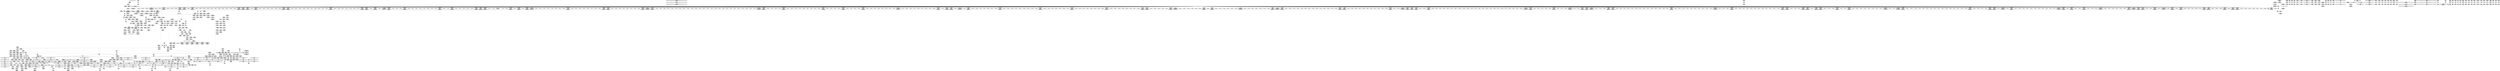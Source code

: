 digraph {
	CE0x40c8410 [shape=record,shape=Mrecord,label="{CE0x40c8410|12:_i32,_56:_i8*,_:_CRE_139,140_}"]
	CE0x4065520 [shape=record,shape=Mrecord,label="{CE0x4065520|get_current:_entry}"]
	CE0x40b8870 [shape=record,shape=Mrecord,label="{CE0x40b8870|i32_4|*Constant*|*SummSink*}"]
	CE0x40dfda0 [shape=record,shape=Mrecord,label="{CE0x40dfda0|12:_i32,_56:_i8*,_:_CRE_824,832_|*MultipleSource*|*LoadInst*|security/selinux/hooks.c,1627|Function::inode_has_perm&Arg::inode::|security/selinux/hooks.c,1611}"]
	CE0x40a44e0 [shape=record,shape=Mrecord,label="{CE0x40a44e0|inode_has_perm:_tmp18|security/selinux/hooks.c,1617|*SummSource*}"]
	CE0x40dcb30 [shape=record,shape=Mrecord,label="{CE0x40dcb30|12:_i32,_56:_i8*,_:_CRE_623,624_}"]
	CE0x4082170 [shape=record,shape=Mrecord,label="{CE0x4082170|_call_void_lockdep_rcu_suspicious(i8*_getelementptr_inbounds_(_25_x_i8_,_25_x_i8_*_.str3,_i32_0,_i32_0),_i32_2805,_i8*_getelementptr_inbounds_(_45_x_i8_,_45_x_i8_*_.str12,_i32_0,_i32_0))_#10,_!dbg_!27728|security/selinux/hooks.c,2805}"]
	CE0x40d4620 [shape=record,shape=Mrecord,label="{CE0x40d4620|12:_i32,_56:_i8*,_:_CRE_456,464_|*MultipleSource*|*LoadInst*|security/selinux/hooks.c,1627|Function::inode_has_perm&Arg::inode::|security/selinux/hooks.c,1611}"]
	CE0x4070b30 [shape=record,shape=Mrecord,label="{CE0x4070b30|selinux_inode_readlink:_tmp1|*SummSource*}"]
	CE0x405d3c0 [shape=record,shape=Mrecord,label="{CE0x405d3c0|selinux_inode_readlink:_tmp|*SummSink*}"]
	CE0x40e61e0 [shape=record,shape=Mrecord,label="{CE0x40e61e0|12:_i32,_56:_i8*,_:_CRE_952,960_|*MultipleSource*|*LoadInst*|security/selinux/hooks.c,1627|Function::inode_has_perm&Arg::inode::|security/selinux/hooks.c,1611}"]
	CE0x40b53a0 [shape=record,shape=Mrecord,label="{CE0x40b53a0|COLLAPSED:_GCMRE___llvm_gcov_ctr98_internal_global_2_x_i64_zeroinitializer:_elem_0:default:}"]
	CE0x4056a50 [shape=record,shape=Mrecord,label="{CE0x4056a50|dentry_has_perm:_bb|*SummSink*}"]
	CE0x40f3bf0 [shape=record,shape=Mrecord,label="{CE0x40f3bf0|i64*_getelementptr_inbounds_(_5_x_i64_,_5_x_i64_*___llvm_gcov_ctr155,_i64_0,_i64_0)|*Constant*}"]
	CE0x405ae70 [shape=record,shape=Mrecord,label="{CE0x405ae70|i64_1|*Constant*}"]
	CE0x40659f0 [shape=record,shape=Mrecord,label="{CE0x40659f0|_ret_%struct.task_struct*_%tmp4,_!dbg_!27714|./arch/x86/include/asm/current.h,14|*SummSource*}"]
	CE0x40a7eb0 [shape=record,shape=Mrecord,label="{CE0x40a7eb0|__validate_creds:_tmp7|include/linux/cred.h,174}"]
	CE0x4076540 [shape=record,shape=Mrecord,label="{CE0x4076540|104:_%struct.inode*,_:_CRE_307,308_}"]
	CE0x40e3720 [shape=record,shape=Mrecord,label="{CE0x40e3720|12:_i32,_56:_i8*,_:_CRE_902,903_}"]
	CE0x40ae480 [shape=record,shape=Mrecord,label="{CE0x40ae480|cred_sid:_tmp|*SummSink*}"]
	CE0x40a3a30 [shape=record,shape=Mrecord,label="{CE0x40a3a30|avc_has_perm:_requested|Function::avc_has_perm&Arg::requested::|*SummSource*}"]
	CE0x409cbc0 [shape=record,shape=Mrecord,label="{CE0x409cbc0|104:_%struct.inode*,_:_CRE_171,172_}"]
	CE0x40e1380 [shape=record,shape=Mrecord,label="{CE0x40e1380|12:_i32,_56:_i8*,_:_CRE_872,873_}"]
	CE0x40b0320 [shape=record,shape=Mrecord,label="{CE0x40b0320|i64*_getelementptr_inbounds_(_8_x_i64_,_8_x_i64_*___llvm_gcov_ctr154,_i64_0,_i64_1)|*Constant*}"]
	CE0x40cf370 [shape=record,shape=Mrecord,label="{CE0x40cf370|12:_i32,_56:_i8*,_:_CRE_271,272_}"]
	CE0x40b0d50 [shape=record,shape=Mrecord,label="{CE0x40b0d50|GLOBAL:___validate_creds|*Constant*|*SummSource*}"]
	CE0x40cd920 [shape=record,shape=Mrecord,label="{CE0x40cd920|12:_i32,_56:_i8*,_:_CRE_248,249_}"]
	CE0x40b33a0 [shape=record,shape=Mrecord,label="{CE0x40b33a0|i64*_getelementptr_inbounds_(_5_x_i64_,_5_x_i64_*___llvm_gcov_ctr155,_i64_0,_i64_0)|*Constant*|*SummSource*}"]
	CE0x40ab5b0 [shape=record,shape=Mrecord,label="{CE0x40ab5b0|104:_%struct.inode*,_:_CRE_187,188_}"]
	CE0x40cc810 [shape=record,shape=Mrecord,label="{CE0x40cc810|12:_i32,_56:_i8*,_:_CRE_208,210_|*MultipleSource*|*LoadInst*|security/selinux/hooks.c,1627|Function::inode_has_perm&Arg::inode::|security/selinux/hooks.c,1611}"]
	CE0x40cf4a0 [shape=record,shape=Mrecord,label="{CE0x40cf4a0|12:_i32,_56:_i8*,_:_CRE_272,273_}"]
	CE0x4055810 [shape=record,shape=Mrecord,label="{CE0x4055810|get_current:_bb|*SummSink*}"]
	CE0x4063730 [shape=record,shape=Mrecord,label="{CE0x4063730|12:_i32,_56:_i8*,_:_CRE_151,152_}"]
	CE0x4053130 [shape=record,shape=Mrecord,label="{CE0x4053130|104:_%struct.inode*,_:_CRE_94,95_}"]
	CE0x40ab2e0 [shape=record,shape=Mrecord,label="{CE0x40ab2e0|104:_%struct.inode*,_:_CRE_184,185_}"]
	CE0x40be6e0 [shape=record,shape=Mrecord,label="{CE0x40be6e0|i64*_getelementptr_inbounds_(_5_x_i64_,_5_x_i64_*___llvm_gcov_ctr155,_i64_0,_i64_3)|*Constant*}"]
	CE0x4054a80 [shape=record,shape=Mrecord,label="{CE0x4054a80|_call_void_mcount()_#3|*SummSink*}"]
	CE0x40759a0 [shape=record,shape=Mrecord,label="{CE0x40759a0|104:_%struct.inode*,_:_CRE_280,288_|*MultipleSource*|Function::selinux_inode_readlink&Arg::dentry::|Function::dentry_has_perm&Arg::dentry::|security/selinux/hooks.c,1627}"]
	CE0x40e79d0 [shape=record,shape=Mrecord,label="{CE0x40e79d0|inode_has_perm:_tmp6|*LoadInst*|security/selinux/hooks.c,1611}"]
	CE0x40f63e0 [shape=record,shape=Mrecord,label="{CE0x40f63e0|inode_has_perm:_lnot.ext|security/selinux/hooks.c,1611}"]
	CE0x40d7e00 [shape=record,shape=Mrecord,label="{CE0x40d7e00|12:_i32,_56:_i8*,_:_CRE_558,559_}"]
	CE0x40e5010 [shape=record,shape=Mrecord,label="{CE0x40e5010|12:_i32,_56:_i8*,_:_CRE_923,924_}"]
	CE0x40a1e10 [shape=record,shape=Mrecord,label="{CE0x40a1e10|i64*_getelementptr_inbounds_(_2_x_i64_,_2_x_i64_*___llvm_gcov_ctr153,_i64_0,_i64_1)|*Constant*|*SummSink*}"]
	CE0x40c8f50 [shape=record,shape=Mrecord,label="{CE0x40c8f50|inode_has_perm:_tmp12|security/selinux/hooks.c,1612}"]
	CE0x40bb480 [shape=record,shape=Mrecord,label="{CE0x40bb480|12:_i32,_56:_i8*,_:_CRE_40,48_|*MultipleSource*|*LoadInst*|security/selinux/hooks.c,1627|Function::inode_has_perm&Arg::inode::|security/selinux/hooks.c,1611}"]
	CE0x406b240 [shape=record,shape=Mrecord,label="{CE0x406b240|i32_2805|*Constant*|*SummSource*}"]
	CE0x40ce660 [shape=record,shape=Mrecord,label="{CE0x40ce660|12:_i32,_56:_i8*,_:_CRE_260,261_}"]
	CE0x40c0740 [shape=record,shape=Mrecord,label="{CE0x40c0740|i64*_getelementptr_inbounds_(_2_x_i64_,_2_x_i64_*___llvm_gcov_ctr153,_i64_0,_i64_0)|*Constant*}"]
	CE0x4052e70 [shape=record,shape=Mrecord,label="{CE0x4052e70|_ret_i32_%call5,_!dbg_!27740|security/selinux/hooks.c,2807|*SummSource*}"]
	CE0x4061940 [shape=record,shape=Mrecord,label="{CE0x4061940|selinux_inode_readlink:_tmp18|security/selinux/hooks.c,2805}"]
	CE0x4062820 [shape=record,shape=Mrecord,label="{CE0x4062820|cred_sid:_tmp4|*LoadInst*|security/selinux/hooks.c,196}"]
	CE0x409c620 [shape=record,shape=Mrecord,label="{CE0x409c620|104:_%struct.inode*,_:_CRE_165,166_}"]
	CE0x40d88b0 [shape=record,shape=Mrecord,label="{CE0x40d88b0|12:_i32,_56:_i8*,_:_CRE_567,568_}"]
	CE0x40e7470 [shape=record,shape=Mrecord,label="{CE0x40e7470|12:_i32,_56:_i8*,_:_CRE_988,992_|*MultipleSource*|*LoadInst*|security/selinux/hooks.c,1627|Function::inode_has_perm&Arg::inode::|security/selinux/hooks.c,1611}"]
	CE0x40d6a20 [shape=record,shape=Mrecord,label="{CE0x40d6a20|12:_i32,_56:_i8*,_:_CRE_520,528_|*MultipleSource*|*LoadInst*|security/selinux/hooks.c,1627|Function::inode_has_perm&Arg::inode::|security/selinux/hooks.c,1611}"]
	CE0x40e3be0 [shape=record,shape=Mrecord,label="{CE0x40e3be0|12:_i32,_56:_i8*,_:_CRE_906,907_}"]
	CE0x40ca3c0 [shape=record,shape=Mrecord,label="{CE0x40ca3c0|inode_has_perm:_call|security/selinux/hooks.c,1614|*SummSource*}"]
	CE0x405f7a0 [shape=record,shape=Mrecord,label="{CE0x405f7a0|selinux_inode_readlink:_tmp10|security/selinux/hooks.c,2805}"]
	CE0x40cc900 [shape=record,shape=Mrecord,label="{CE0x40cc900|12:_i32,_56:_i8*,_:_CRE_212,216_|*MultipleSource*|*LoadInst*|security/selinux/hooks.c,1627|Function::inode_has_perm&Arg::inode::|security/selinux/hooks.c,1611}"]
	CE0x4051660 [shape=record,shape=Mrecord,label="{CE0x4051660|selinux_inode_readlink:_dentry|Function::selinux_inode_readlink&Arg::dentry::}"]
	CE0x4077100 [shape=record,shape=Mrecord,label="{CE0x4077100|dentry_has_perm:_tmp4|*LoadInst*|security/selinux/hooks.c,1627|*SummSource*}"]
	CE0x40e6830 [shape=record,shape=Mrecord,label="{CE0x40e6830|12:_i32,_56:_i8*,_:_CRE_976,977_}"]
	CE0x40ec2b0 [shape=record,shape=Mrecord,label="{CE0x40ec2b0|cred_sid:_cred|Function::cred_sid&Arg::cred::|*SummSink*}"]
	CE0x40d96f0 [shape=record,shape=Mrecord,label="{CE0x40d96f0|12:_i32,_56:_i8*,_:_CRE_579,580_}"]
	CE0x40da8c0 [shape=record,shape=Mrecord,label="{CE0x40da8c0|12:_i32,_56:_i8*,_:_CRE_594,595_}"]
	CE0x4066b10 [shape=record,shape=Mrecord,label="{CE0x4066b10|selinux_inode_readlink:_tmp21|security/selinux/hooks.c,2805|*SummSource*}"]
	CE0x405ac10 [shape=record,shape=Mrecord,label="{CE0x405ac10|selinux_inode_readlink:_tmp2}"]
	CE0x40d7c00 [shape=record,shape=Mrecord,label="{CE0x40d7c00|12:_i32,_56:_i8*,_:_CRE_556,557_}"]
	CE0x4069450 [shape=record,shape=Mrecord,label="{CE0x4069450|selinux_inode_readlink:_land.lhs.true2}"]
	CE0x40cc630 [shape=record,shape=Mrecord,label="{CE0x40cc630|12:_i32,_56:_i8*,_:_CRE_206,207_}"]
	CE0x40504a0 [shape=record,shape=Mrecord,label="{CE0x40504a0|selinux_inode_readlink:_call5|security/selinux/hooks.c,2807|*SummSource*}"]
	CE0x40d15e0 [shape=record,shape=Mrecord,label="{CE0x40d15e0|12:_i32,_56:_i8*,_:_CRE_300,301_}"]
	"CONST[source:0(mediator),value:0(static)][purpose:{operation}]"
	CE0x4079190 [shape=record,shape=Mrecord,label="{CE0x4079190|inode_has_perm:_cred|Function::inode_has_perm&Arg::cred::|*SummSource*}"]
	CE0x40e6a20 [shape=record,shape=Mrecord,label="{CE0x40e6a20|12:_i32,_56:_i8*,_:_CRE_977,978_}"]
	CE0x404d1b0 [shape=record,shape=Mrecord,label="{CE0x404d1b0|selinux_inode_readlink:_tmp3|*SummSink*}"]
	CE0x4058620 [shape=record,shape=Mrecord,label="{CE0x4058620|GLOBAL:_selinux_inode_readlink.__warned|Global_var:selinux_inode_readlink.__warned}"]
	CE0x40a77b0 [shape=record,shape=Mrecord,label="{CE0x40a77b0|__validate_creds:_tmp6|include/linux/cred.h,174}"]
	CE0x40a3430 [shape=record,shape=Mrecord,label="{CE0x40a3430|avc_has_perm:_tclass|Function::avc_has_perm&Arg::tclass::|*SummSource*}"]
	CE0x40dbe20 [shape=record,shape=Mrecord,label="{CE0x40dbe20|12:_i32,_56:_i8*,_:_CRE_612,613_}"]
	CE0x40b6580 [shape=record,shape=Mrecord,label="{CE0x40b6580|12:_i32,_56:_i8*,_:_CRE_177,178_}"]
	CE0x4115d20 [shape=record,shape=Mrecord,label="{CE0x4115d20|__validate_creds:_tmp8|include/linux/cred.h,175|*SummSink*}"]
	CE0x4059e90 [shape=record,shape=Mrecord,label="{CE0x4059e90|selinux_inode_readlink:_do.end}"]
	CE0x409c9e0 [shape=record,shape=Mrecord,label="{CE0x409c9e0|104:_%struct.inode*,_:_CRE_169,170_}"]
	CE0x40e5990 [shape=record,shape=Mrecord,label="{CE0x40e5990|12:_i32,_56:_i8*,_:_CRE_931,932_}"]
	CE0x40d3330 [shape=record,shape=Mrecord,label="{CE0x40d3330|12:_i32,_56:_i8*,_:_CRE_384,388_|*MultipleSource*|*LoadInst*|security/selinux/hooks.c,1627|Function::inode_has_perm&Arg::inode::|security/selinux/hooks.c,1611}"]
	CE0x40ee1e0 [shape=record,shape=Mrecord,label="{CE0x40ee1e0|inode_has_perm:_tmp13|security/selinux/hooks.c,1614|*SummSource*}"]
	CE0x40a4470 [shape=record,shape=Mrecord,label="{CE0x40a4470|inode_has_perm:_call4|security/selinux/hooks.c,1617}"]
	CE0x40dd510 [shape=record,shape=Mrecord,label="{CE0x40dd510|12:_i32,_56:_i8*,_:_CRE_664,672_|*MultipleSource*|*LoadInst*|security/selinux/hooks.c,1627|Function::inode_has_perm&Arg::inode::|security/selinux/hooks.c,1611}"]
	CE0x40deab0 [shape=record,shape=Mrecord,label="{CE0x40deab0|12:_i32,_56:_i8*,_:_CRE_744,752_|*MultipleSource*|*LoadInst*|security/selinux/hooks.c,1627|Function::inode_has_perm&Arg::inode::|security/selinux/hooks.c,1611}"]
	CE0x4072900 [shape=record,shape=Mrecord,label="{CE0x4072900|i64_5|*Constant*|*SummSink*}"]
	CE0x4072010 [shape=record,shape=Mrecord,label="{CE0x4072010|i64_0|*Constant*}"]
	CE0x40d56d0 [shape=record,shape=Mrecord,label="{CE0x40d56d0|12:_i32,_56:_i8*,_:_CRE_481,482_}"]
	CE0x407a710 [shape=record,shape=Mrecord,label="{CE0x407a710|_ret_i32_%retval.0,_!dbg_!27739|security/selinux/hooks.c,1618|*SummSink*}"]
	CE0x40e03d0 [shape=record,shape=Mrecord,label="{CE0x40e03d0|12:_i32,_56:_i8*,_:_CRE_848,856_|*MultipleSource*|*LoadInst*|security/selinux/hooks.c,1627|Function::inode_has_perm&Arg::inode::|security/selinux/hooks.c,1611}"]
	CE0x40bbaf0 [shape=record,shape=Mrecord,label="{CE0x40bbaf0|__validate_creds:_conv|include/linux/cred.h,173|*SummSink*}"]
	CE0x406b900 [shape=record,shape=Mrecord,label="{CE0x406b900|i8*_getelementptr_inbounds_(_45_x_i8_,_45_x_i8_*_.str12,_i32_0,_i32_0)|*Constant*|*SummSource*}"]
	CE0x4078c60 [shape=record,shape=Mrecord,label="{CE0x4078c60|GLOBAL:_inode_has_perm|*Constant*|*SummSource*}"]
	CE0x40c8230 [shape=record,shape=Mrecord,label="{CE0x40c8230|12:_i32,_56:_i8*,_:_CRE_138,139_}"]
	CE0x40ed690 [shape=record,shape=Mrecord,label="{CE0x40ed690|inode_has_perm:_sclass|security/selinux/hooks.c,1617|*SummSink*}"]
	CE0x4067570 [shape=record,shape=Mrecord,label="{CE0x4067570|104:_%struct.inode*,_:_CRE_212,213_}"]
	CE0x40d8520 [shape=record,shape=Mrecord,label="{CE0x40d8520|12:_i32,_56:_i8*,_:_CRE_564,565_}"]
	CE0x405b270 [shape=record,shape=Mrecord,label="{CE0x405b270|get_current:_tmp1}"]
	CE0x4062220 [shape=record,shape=Mrecord,label="{CE0x4062220|i64*_getelementptr_inbounds_(_11_x_i64_,_11_x_i64_*___llvm_gcov_ctr229,_i64_0,_i64_10)|*Constant*}"]
	CE0x4066c10 [shape=record,shape=Mrecord,label="{CE0x4066c10|104:_%struct.inode*,_:_CRE_202,203_}"]
	CE0x4081660 [shape=record,shape=Mrecord,label="{CE0x4081660|cred_sid:_tmp2|*SummSink*}"]
	CE0x4060ac0 [shape=record,shape=Mrecord,label="{CE0x4060ac0|GLOBAL:_lockdep_rcu_suspicious|*Constant*}"]
	CE0x40d7b50 [shape=record,shape=Mrecord,label="{CE0x40d7b50|12:_i32,_56:_i8*,_:_CRE_555,556_}"]
	CE0x4050ef0 [shape=record,shape=Mrecord,label="{CE0x4050ef0|i32_2|*Constant*}"]
	CE0x40aefe0 [shape=record,shape=Mrecord,label="{CE0x40aefe0|GLOBAL:_creds_are_invalid|*Constant*|*SummSink*}"]
	CE0x40acdd0 [shape=record,shape=Mrecord,label="{CE0x40acdd0|i1_true|*Constant*}"]
	CE0x40ee170 [shape=record,shape=Mrecord,label="{CE0x40ee170|inode_has_perm:_tmp13|security/selinux/hooks.c,1614}"]
	CE0x40dac50 [shape=record,shape=Mrecord,label="{CE0x40dac50|12:_i32,_56:_i8*,_:_CRE_597,598_}"]
	CE0x40e6610 [shape=record,shape=Mrecord,label="{CE0x40e6610|12:_i32,_56:_i8*,_:_CRE_968,976_|*MultipleSource*|*LoadInst*|security/selinux/hooks.c,1627|Function::inode_has_perm&Arg::inode::|security/selinux/hooks.c,1611}"]
	CE0x40cc9f0 [shape=record,shape=Mrecord,label="{CE0x40cc9f0|12:_i32,_56:_i8*,_:_CRE_216,224_|*MultipleSource*|*LoadInst*|security/selinux/hooks.c,1627|Function::inode_has_perm&Arg::inode::|security/selinux/hooks.c,1611}"]
	CE0x40b5a40 [shape=record,shape=Mrecord,label="{CE0x40b5a40|12:_i32,_56:_i8*,_:_CRE_165,166_}"]
	CE0x40c1760 [shape=record,shape=Mrecord,label="{CE0x40c1760|cred_sid:_security|security/selinux/hooks.c,196}"]
	CE0x4063eb0 [shape=record,shape=Mrecord,label="{CE0x4063eb0|12:_i32,_56:_i8*,_:_CRE_159,160_}"]
	CE0x4076a70 [shape=record,shape=Mrecord,label="{CE0x4076a70|104:_%struct.inode*,_:_CRE_314,315_}"]
	CE0x405d4a0 [shape=record,shape=Mrecord,label="{CE0x405d4a0|i64_1|*Constant*}"]
	CE0x40ca530 [shape=record,shape=Mrecord,label="{CE0x40ca530|inode_has_perm:_call|security/selinux/hooks.c,1614|*SummSink*}"]
	CE0x40ad2d0 [shape=record,shape=Mrecord,label="{CE0x40ad2d0|i32_1609|*Constant*}"]
	CE0x40b9130 [shape=record,shape=Mrecord,label="{CE0x40b9130|inode_has_perm:_tmp5|security/selinux/hooks.c,1609}"]
	CE0x4063af0 [shape=record,shape=Mrecord,label="{CE0x4063af0|12:_i32,_56:_i8*,_:_CRE_155,156_}"]
	CE0x40d7930 [shape=record,shape=Mrecord,label="{CE0x40d7930|12:_i32,_56:_i8*,_:_CRE_554,555_}"]
	CE0x40b5330 [shape=record,shape=Mrecord,label="{CE0x40b5330|get_current:_tmp}"]
	CE0x40f23a0 [shape=record,shape=Mrecord,label="{CE0x40f23a0|inode_has_perm:_tmp20|security/selinux/hooks.c,1618|*SummSource*}"]
	CE0x40bffd0 [shape=record,shape=Mrecord,label="{CE0x40bffd0|__validate_creds:_expval|include/linux/cred.h,173|*SummSink*}"]
	CE0x40b3fd0 [shape=record,shape=Mrecord,label="{CE0x40b3fd0|_call_void_mcount()_#3|*SummSink*}"]
	CE0x40e6e60 [shape=record,shape=Mrecord,label="{CE0x40e6e60|12:_i32,_56:_i8*,_:_CRE_979,980_}"]
	CE0x40cefe0 [shape=record,shape=Mrecord,label="{CE0x40cefe0|12:_i32,_56:_i8*,_:_CRE_268,269_}"]
	CE0x40ec000 [shape=record,shape=Mrecord,label="{CE0x40ec000|cred_sid:_entry|*SummSink*}"]
	CE0x547a4f0 [shape=record,shape=Mrecord,label="{CE0x547a4f0|selinux_inode_readlink:_do.body|*SummSink*}"]
	CE0x40b4b30 [shape=record,shape=Mrecord,label="{CE0x40b4b30|dentry_has_perm:_tmp2|*SummSource*}"]
	CE0x40ed310 [shape=record,shape=Mrecord,label="{CE0x40ed310|inode_has_perm:_tmp15|*LoadInst*|security/selinux/hooks.c,1615}"]
	CE0x40cd830 [shape=record,shape=Mrecord,label="{CE0x40cd830|12:_i32,_56:_i8*,_:_CRE_247,248_}"]
	CE0x40c8480 [shape=record,shape=Mrecord,label="{CE0x40c8480|12:_i32,_56:_i8*,_:_CRE_140,141_}"]
	CE0x404dc30 [shape=record,shape=Mrecord,label="{CE0x404dc30|%struct.task_struct*_(%struct.task_struct**)*_asm_movq_%gs:$_1:P_,$0_,_r,im,_dirflag_,_fpsr_,_flags_}"]
	CE0x40ae050 [shape=record,shape=Mrecord,label="{CE0x40ae050|__validate_creds:_file|Function::__validate_creds&Arg::file::}"]
	CE0x4063910 [shape=record,shape=Mrecord,label="{CE0x4063910|12:_i32,_56:_i8*,_:_CRE_153,154_}"]
	CE0x40f16e0 [shape=record,shape=Mrecord,label="{CE0x40f16e0|i64*_getelementptr_inbounds_(_8_x_i64_,_8_x_i64_*___llvm_gcov_ctr154,_i64_0,_i64_7)|*Constant*}"]
	CE0x40d72a0 [shape=record,shape=Mrecord,label="{CE0x40d72a0|12:_i32,_56:_i8*,_:_CRE_544,552_|*MultipleSource*|*LoadInst*|security/selinux/hooks.c,1627|Function::inode_has_perm&Arg::inode::|security/selinux/hooks.c,1611}"]
	CE0x40a8490 [shape=record,shape=Mrecord,label="{CE0x40a8490|_call_void___invalid_creds(%struct.cred*_%cred,_i8*_%file,_i32_%line)_#10,_!dbg_!27721|include/linux/cred.h,174}"]
	CE0x409bb70 [shape=record,shape=Mrecord,label="{CE0x409bb70|104:_%struct.inode*,_:_CRE_90,91_}"]
	CE0x404b0b0 [shape=record,shape=Mrecord,label="{CE0x404b0b0|selinux_inode_readlink:_if.end|*SummSink*}"]
	CE0x4051e90 [shape=record,shape=Mrecord,label="{CE0x4051e90|dentry_has_perm:_av|Function::dentry_has_perm&Arg::av::}"]
	CE0x5348ad0 [shape=record,shape=Mrecord,label="{CE0x5348ad0|i64*_getelementptr_inbounds_(_11_x_i64_,_11_x_i64_*___llvm_gcov_ctr229,_i64_0,_i64_1)|*Constant*}"]
	CE0x40d9bb0 [shape=record,shape=Mrecord,label="{CE0x40d9bb0|12:_i32,_56:_i8*,_:_CRE_583,584_}"]
	CE0x4074970 [shape=record,shape=Mrecord,label="{CE0x4074970|i64_3|*Constant*|*SummSource*}"]
	CE0x40e4300 [shape=record,shape=Mrecord,label="{CE0x40e4300|12:_i32,_56:_i8*,_:_CRE_912,913_}"]
	CE0x40670c0 [shape=record,shape=Mrecord,label="{CE0x40670c0|104:_%struct.inode*,_:_CRE_207,208_}"]
	CE0x40dc1b0 [shape=record,shape=Mrecord,label="{CE0x40dc1b0|12:_i32,_56:_i8*,_:_CRE_615,616_}"]
	CE0x40dad80 [shape=record,shape=Mrecord,label="{CE0x40dad80|12:_i32,_56:_i8*,_:_CRE_598,599_}"]
	CE0x4059c90 [shape=record,shape=Mrecord,label="{CE0x4059c90|i8*_getelementptr_inbounds_(_45_x_i8_,_45_x_i8_*_.str12,_i32_0,_i32_0)|*Constant*|*SummSink*}"]
	CE0x40ed420 [shape=record,shape=Mrecord,label="{CE0x40ed420|inode_has_perm:_tmp15|*LoadInst*|security/selinux/hooks.c,1615|*SummSource*}"]
	CE0x40cd130 [shape=record,shape=Mrecord,label="{CE0x40cd130|12:_i32,_56:_i8*,_:_CRE_241,242_}"]
	CE0x407e470 [shape=record,shape=Mrecord,label="{CE0x407e470|inode_has_perm:_tmp|*SummSink*}"]
	CE0x40e77b0 [shape=record,shape=Mrecord,label="{CE0x40e77b0|12:_i32,_56:_i8*,_:_CRE_1000,1008_|*MultipleSource*|*LoadInst*|security/selinux/hooks.c,1627|Function::inode_has_perm&Arg::inode::|security/selinux/hooks.c,1611}"]
	CE0x40de260 [shape=record,shape=Mrecord,label="{CE0x40de260|12:_i32,_56:_i8*,_:_CRE_704,712_|*MultipleSource*|*LoadInst*|security/selinux/hooks.c,1627|Function::inode_has_perm&Arg::inode::|security/selinux/hooks.c,1611}"]
	CE0x40c7140 [shape=record,shape=Mrecord,label="{CE0x40c7140|0:_i32,_4:_i32,_8:_i32,_12:_i32,_:_CMRE_20,24_|*MultipleSource*|security/selinux/hooks.c,196|*LoadInst*|security/selinux/hooks.c,196|security/selinux/hooks.c,197}"]
	CE0x405d2b0 [shape=record,shape=Mrecord,label="{CE0x405d2b0|selinux_inode_readlink:_entry}"]
	CE0x40ab880 [shape=record,shape=Mrecord,label="{CE0x40ab880|104:_%struct.inode*,_:_CRE_190,191_}"]
	CE0x40d4840 [shape=record,shape=Mrecord,label="{CE0x40d4840|12:_i32,_56:_i8*,_:_CRE_464,472_|*MultipleSource*|*LoadInst*|security/selinux/hooks.c,1627|Function::inode_has_perm&Arg::inode::|security/selinux/hooks.c,1611}"]
	CE0x407c860 [shape=record,shape=Mrecord,label="{CE0x407c860|selinux_inode_readlink:_tmp10|security/selinux/hooks.c,2805|*SummSource*}"]
	CE0x405f490 [shape=record,shape=Mrecord,label="{CE0x405f490|selinux_inode_readlink:_tmp9|security/selinux/hooks.c,2805|*SummSink*}"]
	CE0x409d340 [shape=record,shape=Mrecord,label="{CE0x409d340|104:_%struct.inode*,_:_CRE_179,180_}"]
	CE0x409fec0 [shape=record,shape=Mrecord,label="{CE0x409fec0|__validate_creds:_tobool|include/linux/cred.h,173|*SummSource*}"]
	CE0x406c140 [shape=record,shape=Mrecord,label="{CE0x406c140|__validate_creds:_tmp5|include/linux/cred.h,173|*SummSink*}"]
	CE0x40680b0 [shape=record,shape=Mrecord,label="{CE0x40680b0|104:_%struct.inode*,_:_CRE_224,232_|*MultipleSource*|Function::selinux_inode_readlink&Arg::dentry::|Function::dentry_has_perm&Arg::dentry::|security/selinux/hooks.c,1627}"]
	CE0x405c2b0 [shape=record,shape=Mrecord,label="{CE0x405c2b0|i64*_getelementptr_inbounds_(_11_x_i64_,_11_x_i64_*___llvm_gcov_ctr229,_i64_0,_i64_8)|*Constant*|*SummSink*}"]
	CE0x40650d0 [shape=record,shape=Mrecord,label="{CE0x40650d0|12:_i32,_56:_i8*,_:_CRE_76,80_|*MultipleSource*|*LoadInst*|security/selinux/hooks.c,1627|Function::inode_has_perm&Arg::inode::|security/selinux/hooks.c,1611}"]
	CE0x406a1b0 [shape=record,shape=Mrecord,label="{CE0x406a1b0|selinux_inode_readlink:_tmp19|security/selinux/hooks.c,2805|*SummSink*}"]
	CE0x40e0a00 [shape=record,shape=Mrecord,label="{CE0x40e0a00|12:_i32,_56:_i8*,_:_CRE_865,866_}"]
	CE0x40da070 [shape=record,shape=Mrecord,label="{CE0x40da070|12:_i32,_56:_i8*,_:_CRE_587,588_}"]
	CE0x40a40f0 [shape=record,shape=Mrecord,label="{CE0x40a40f0|inode_has_perm:_tmp18|security/selinux/hooks.c,1617}"]
	CE0x40f0ad0 [shape=record,shape=Mrecord,label="{CE0x40f0ad0|avc_has_perm:_auditdata|Function::avc_has_perm&Arg::auditdata::|*SummSink*}"]
	CE0x4063dc0 [shape=record,shape=Mrecord,label="{CE0x4063dc0|12:_i32,_56:_i8*,_:_CRE_158,159_}"]
	CE0x40d6180 [shape=record,shape=Mrecord,label="{CE0x40d6180|12:_i32,_56:_i8*,_:_CRE_500,504_|*MultipleSource*|*LoadInst*|security/selinux/hooks.c,1627|Function::inode_has_perm&Arg::inode::|security/selinux/hooks.c,1611}"]
	CE0x40b5900 [shape=record,shape=Mrecord,label="{CE0x40b5900|12:_i32,_56:_i8*,_:_CRE_164,165_}"]
	CE0x40e5140 [shape=record,shape=Mrecord,label="{CE0x40e5140|12:_i32,_56:_i8*,_:_CRE_924,925_}"]
	CE0x40ca220 [shape=record,shape=Mrecord,label="{CE0x40ca220|i32_10|*Constant*|*SummSource*}"]
	CE0x40c4230 [shape=record,shape=Mrecord,label="{CE0x40c4230|cred_sid:_sid|security/selinux/hooks.c,197|*SummSink*}"]
	CE0x40d0b30 [shape=record,shape=Mrecord,label="{CE0x40d0b30|12:_i32,_56:_i8*,_:_CRE_291,292_}"]
	CE0x40537f0 [shape=record,shape=Mrecord,label="{CE0x40537f0|104:_%struct.inode*,_:_CRE_145,146_}"]
	CE0x40c2fb0 [shape=record,shape=Mrecord,label="{CE0x40c2fb0|__validate_creds:_conv|include/linux/cred.h,173|*SummSource*}"]
	CE0x40cbdc0 [shape=record,shape=Mrecord,label="{CE0x40cbdc0|12:_i32,_56:_i8*,_:_CRE_197,198_}"]
	CE0x4052700 [shape=record,shape=Mrecord,label="{CE0x4052700|dentry_has_perm:_av|Function::dentry_has_perm&Arg::av::|*SummSink*}"]
	CE0x4066290 [shape=record,shape=Mrecord,label="{CE0x4066290|dentry_has_perm:_entry|*SummSource*}"]
	CE0x407e500 [shape=record,shape=Mrecord,label="{CE0x407e500|i64*_getelementptr_inbounds_(_8_x_i64_,_8_x_i64_*___llvm_gcov_ctr154,_i64_0,_i64_1)|*Constant*|*SummSink*}"]
	CE0x40d9820 [shape=record,shape=Mrecord,label="{CE0x40d9820|12:_i32,_56:_i8*,_:_CRE_580,581_}"]
	CE0x40b1ab0 [shape=record,shape=Mrecord,label="{CE0x40b1ab0|inode_has_perm:_do.end}"]
	CE0x40ed700 [shape=record,shape=Mrecord,label="{CE0x40ed700|inode_has_perm:_sid3|security/selinux/hooks.c,1617}"]
	CE0x40f39d0 [shape=record,shape=Mrecord,label="{CE0x40f39d0|__validate_creds:_if.then|*SummSource*}"]
	CE0x40f6550 [shape=record,shape=Mrecord,label="{CE0x40f6550|inode_has_perm:_lnot.ext|security/selinux/hooks.c,1611|*SummSource*}"]
	CE0x40d83f0 [shape=record,shape=Mrecord,label="{CE0x40d83f0|12:_i32,_56:_i8*,_:_CRE_563,564_}"]
	CE0x40d1d00 [shape=record,shape=Mrecord,label="{CE0x40d1d00|12:_i32,_56:_i8*,_:_CRE_306,307_}"]
	CE0x40d2680 [shape=record,shape=Mrecord,label="{CE0x40d2680|12:_i32,_56:_i8*,_:_CRE_328,336_|*MultipleSource*|*LoadInst*|security/selinux/hooks.c,1627|Function::inode_has_perm&Arg::inode::|security/selinux/hooks.c,1611}"]
	CE0x40fb0e0 [shape=record,shape=Mrecord,label="{CE0x40fb0e0|i32_512|*Constant*}"]
	CE0x4078e30 [shape=record,shape=Mrecord,label="{CE0x4078e30|inode_has_perm:_cred|Function::inode_has_perm&Arg::cred::}"]
	CE0x40c9470 [shape=record,shape=Mrecord,label="{CE0x40c9470|i64*_getelementptr_inbounds_(_8_x_i64_,_8_x_i64_*___llvm_gcov_ctr154,_i64_0,_i64_6)|*Constant*}"]
	CE0x4076e30 [shape=record,shape=Mrecord,label="{CE0x4076e30|104:_%struct.inode*,_:_CRE_318,319_}"]
	CE0x40e5730 [shape=record,shape=Mrecord,label="{CE0x40e5730|12:_i32,_56:_i8*,_:_CRE_929,930_}"]
	CE0x40e75a0 [shape=record,shape=Mrecord,label="{CE0x40e75a0|12:_i32,_56:_i8*,_:_CRE_992,1000_|*MultipleSource*|*LoadInst*|security/selinux/hooks.c,1627|Function::inode_has_perm&Arg::inode::|security/selinux/hooks.c,1611}"]
	CE0x40c46b0 [shape=record,shape=Mrecord,label="{CE0x40c46b0|0:_i32,_4:_i32,_8:_i32,_12:_i32,_:_CMRE_0,4_|*MultipleSource*|security/selinux/hooks.c,196|*LoadInst*|security/selinux/hooks.c,196|security/selinux/hooks.c,197}"]
	CE0x40a4780 [shape=record,shape=Mrecord,label="{CE0x40a4780|avc_has_perm:_entry|*SummSource*}"]
	CE0x4075020 [shape=record,shape=Mrecord,label="{CE0x4075020|selinux_inode_readlink:_tmp6|security/selinux/hooks.c,2805}"]
	CE0x40e4b50 [shape=record,shape=Mrecord,label="{CE0x40e4b50|12:_i32,_56:_i8*,_:_CRE_919,920_}"]
	CE0x40ed2a0 [shape=record,shape=Mrecord,label="{CE0x40ed2a0|i32_3|*Constant*|*SummSink*}"]
	CE0x4064180 [shape=record,shape=Mrecord,label="{CE0x4064180|12:_i32,_56:_i8*,_:_CRE_162,163_}"]
	CE0x40e3390 [shape=record,shape=Mrecord,label="{CE0x40e3390|12:_i32,_56:_i8*,_:_CRE_899,900_}"]
	CE0x4050c90 [shape=record,shape=Mrecord,label="{CE0x4050c90|GLOBAL:_dentry_has_perm|*Constant*|*SummSource*}"]
	CE0x40fb1d0 [shape=record,shape=Mrecord,label="{CE0x40fb1d0|i32_512|*Constant*|*SummSource*}"]
	CE0x40671b0 [shape=record,shape=Mrecord,label="{CE0x40671b0|104:_%struct.inode*,_:_CRE_208,209_}"]
	CE0x40767a0 [shape=record,shape=Mrecord,label="{CE0x40767a0|104:_%struct.inode*,_:_CRE_311,312_}"]
	CE0x405c4d0 [shape=record,shape=Mrecord,label="{CE0x405c4d0|selinux_inode_readlink:_tmp14|security/selinux/hooks.c,2805|*SummSource*}"]
	CE0x4069dc0 [shape=record,shape=Mrecord,label="{CE0x4069dc0|COLLAPSED:_GCMRE___llvm_gcov_ctr229_internal_global_11_x_i64_zeroinitializer:_elem_0:default:}"]
	CE0x40c3e70 [shape=record,shape=Mrecord,label="{CE0x40c3e70|i64*_getelementptr_inbounds_(_2_x_i64_,_2_x_i64_*___llvm_gcov_ctr131,_i64_0,_i64_0)|*Constant*|*SummSource*}"]
	CE0x40bf320 [shape=record,shape=Mrecord,label="{CE0x40bf320|dentry_has_perm:_u|security/selinux/hooks.c,1631|*SummSink*}"]
	CE0x4074a10 [shape=record,shape=Mrecord,label="{CE0x4074a10|i64_3|*Constant*|*SummSink*}"]
	CE0x40581d0 [shape=record,shape=Mrecord,label="{CE0x40581d0|i32_0|*Constant*|*SummSource*}"]
	CE0x406df60 [shape=record,shape=Mrecord,label="{CE0x406df60|i64*_getelementptr_inbounds_(_11_x_i64_,_11_x_i64_*___llvm_gcov_ctr229,_i64_0,_i64_9)|*Constant*}"]
	CE0x40c2e40 [shape=record,shape=Mrecord,label="{CE0x40c2e40|__validate_creds:_conv|include/linux/cred.h,173}"]
	CE0x40de040 [shape=record,shape=Mrecord,label="{CE0x40de040|12:_i32,_56:_i8*,_:_CRE_696,704_|*MultipleSource*|*LoadInst*|security/selinux/hooks.c,1627|Function::inode_has_perm&Arg::inode::|security/selinux/hooks.c,1611}"]
	CE0x40de640 [shape=record,shape=Mrecord,label="{CE0x40de640|12:_i32,_56:_i8*,_:_CRE_728,736_|*MultipleSource*|*LoadInst*|security/selinux/hooks.c,1627|Function::inode_has_perm&Arg::inode::|security/selinux/hooks.c,1611}"]
	CE0x409d510 [shape=record,shape=Mrecord,label="{CE0x409d510|i64*_getelementptr_inbounds_(_2_x_i64_,_2_x_i64_*___llvm_gcov_ctr153,_i64_0,_i64_0)|*Constant*|*SummSource*}"]
	CE0x40dcec0 [shape=record,shape=Mrecord,label="{CE0x40dcec0|12:_i32,_56:_i8*,_:_CRE_640,648_|*MultipleSource*|*LoadInst*|security/selinux/hooks.c,1627|Function::inode_has_perm&Arg::inode::|security/selinux/hooks.c,1611}"]
	CE0x4062d70 [shape=record,shape=Mrecord,label="{CE0x4062d70|i32_1|*Constant*}"]
	CE0x409c710 [shape=record,shape=Mrecord,label="{CE0x409c710|104:_%struct.inode*,_:_CRE_166,167_}"]
	CE0x40ce1a0 [shape=record,shape=Mrecord,label="{CE0x40ce1a0|12:_i32,_56:_i8*,_:_CRE_256,257_}"]
	CE0x40bb790 [shape=record,shape=Mrecord,label="{CE0x40bb790|12:_i32,_56:_i8*,_:_CRE_56,64_|*MultipleSource*|*LoadInst*|security/selinux/hooks.c,1627|Function::inode_has_perm&Arg::inode::|security/selinux/hooks.c,1611}"]
	CE0x40b83c0 [shape=record,shape=Mrecord,label="{CE0x40b83c0|__validate_creds:_lnot|include/linux/cred.h,173}"]
	CE0x40b3960 [shape=record,shape=Mrecord,label="{CE0x40b3960|i64*_getelementptr_inbounds_(_8_x_i64_,_8_x_i64_*___llvm_gcov_ctr154,_i64_0,_i64_2)|*Constant*|*SummSink*}"]
	CE0x40d8190 [shape=record,shape=Mrecord,label="{CE0x40d8190|12:_i32,_56:_i8*,_:_CRE_561,562_}"]
	CE0x40f54f0 [shape=record,shape=Mrecord,label="{CE0x40f54f0|inode_has_perm:_tobool|security/selinux/hooks.c,1611|*SummSource*}"]
	CE0x407f080 [shape=record,shape=Mrecord,label="{CE0x407f080|12:_i32,_56:_i8*,_:_CRE_96,104_|*MultipleSource*|*LoadInst*|security/selinux/hooks.c,1627|Function::inode_has_perm&Arg::inode::|security/selinux/hooks.c,1611}"]
	CE0x405a390 [shape=record,shape=Mrecord,label="{CE0x405a390|i64_2|*Constant*|*SummSource*}"]
	CE0x405a530 [shape=record,shape=Mrecord,label="{CE0x405a530|i64_2|*Constant*|*SummSink*}"]
	CE0x4057270 [shape=record,shape=Mrecord,label="{CE0x4057270|inode_has_perm:_do.body|*SummSource*}"]
	CE0x406a3a0 [shape=record,shape=Mrecord,label="{CE0x406a3a0|selinux_inode_readlink:_tmp20|security/selinux/hooks.c,2805}"]
	CE0x40e1aa0 [shape=record,shape=Mrecord,label="{CE0x40e1aa0|12:_i32,_56:_i8*,_:_CRE_878,879_}"]
	CE0x40bb660 [shape=record,shape=Mrecord,label="{CE0x40bb660|12:_i32,_56:_i8*,_:_CRE_48,56_|*MultipleSource*|*LoadInst*|security/selinux/hooks.c,1627|Function::inode_has_perm&Arg::inode::|security/selinux/hooks.c,1611}"]
	CE0x40f3260 [shape=record,shape=Mrecord,label="{CE0x40f3260|__validate_creds:_expval|include/linux/cred.h,173}"]
	CE0x40d8c40 [shape=record,shape=Mrecord,label="{CE0x40d8c40|12:_i32,_56:_i8*,_:_CRE_570,571_}"]
	CE0x40556a0 [shape=record,shape=Mrecord,label="{CE0x40556a0|get_current:_bb|*SummSource*}"]
	CE0x40d2cd0 [shape=record,shape=Mrecord,label="{CE0x40d2cd0|12:_i32,_56:_i8*,_:_CRE_352,360_|*MultipleSource*|*LoadInst*|security/selinux/hooks.c,1627|Function::inode_has_perm&Arg::inode::|security/selinux/hooks.c,1611}"]
	CE0x40badc0 [shape=record,shape=Mrecord,label="{CE0x40badc0|__validate_creds:_tmp1|*SummSink*}"]
	CE0x40b2cf0 [shape=record,shape=Mrecord,label="{CE0x40b2cf0|_ret_void,_!dbg_!27722|include/linux/cred.h,175}"]
	CE0x40be2f0 [shape=record,shape=Mrecord,label="{CE0x40be2f0|__validate_creds:_tmp2|include/linux/cred.h,173|*SummSink*}"]
	CE0x40ec480 [shape=record,shape=Mrecord,label="{CE0x40ec480|_ret_i32_%tmp6,_!dbg_!27716|security/selinux/hooks.c,197}"]
	CE0x409b130 [shape=record,shape=Mrecord,label="{CE0x409b130|104:_%struct.inode*,_:_CRE_48,52_|*MultipleSource*|Function::selinux_inode_readlink&Arg::dentry::|Function::dentry_has_perm&Arg::dentry::|security/selinux/hooks.c,1627}"]
	CE0x4060d50 [shape=record,shape=Mrecord,label="{CE0x4060d50|selinux_inode_readlink:_tmp16|security/selinux/hooks.c,2805}"]
	CE0x40cdce0 [shape=record,shape=Mrecord,label="{CE0x40cdce0|12:_i32,_56:_i8*,_:_CRE_252,253_}"]
	CE0x4081a50 [shape=record,shape=Mrecord,label="{CE0x4081a50|_call_void_mcount()_#3}"]
	CE0x40b8640 [shape=record,shape=Mrecord,label="{CE0x40b8640|__validate_creds:_lnot1|include/linux/cred.h,173}"]
	CE0x40a5190 [shape=record,shape=Mrecord,label="{CE0x40a5190|i32_(i32,_i32,_i16,_i32,_%struct.common_audit_data*)*_bitcast_(i32_(i32,_i32,_i16,_i32,_%struct.common_audit_data.495*)*_avc_has_perm_to_i32_(i32,_i32,_i16,_i32,_%struct.common_audit_data*)*)|*Constant*|*SummSink*}"]
	CE0x40821e0 [shape=record,shape=Mrecord,label="{CE0x40821e0|_call_void_lockdep_rcu_suspicious(i8*_getelementptr_inbounds_(_25_x_i8_,_25_x_i8_*_.str3,_i32_0,_i32_0),_i32_2805,_i8*_getelementptr_inbounds_(_45_x_i8_,_45_x_i8_*_.str12,_i32_0,_i32_0))_#10,_!dbg_!27728|security/selinux/hooks.c,2805|*SummSource*}"]
	CE0x40a8c50 [shape=record,shape=Mrecord,label="{CE0x40a8c50|i64*_getelementptr_inbounds_(_5_x_i64_,_5_x_i64_*___llvm_gcov_ctr155,_i64_0,_i64_4)|*Constant*|*SummSource*}"]
	CE0x409c800 [shape=record,shape=Mrecord,label="{CE0x409c800|104:_%struct.inode*,_:_CRE_167,168_}"]
	CE0x4078010 [shape=record,shape=Mrecord,label="{CE0x4078010|dentry_has_perm:_call|security/selinux/hooks.c,1632}"]
	CE0x4056ed0 [shape=record,shape=Mrecord,label="{CE0x4056ed0|inode_has_perm:_bb}"]
	CE0x405cc60 [shape=record,shape=Mrecord,label="{CE0x405cc60|GLOBAL:___llvm_gcov_ctr229|Global_var:__llvm_gcov_ctr229}"]
	CE0x406bb30 [shape=record,shape=Mrecord,label="{CE0x406bb30|__validate_creds:_tmp4|include/linux/cred.h,173|*SummSource*}"]
	CE0x40d8ea0 [shape=record,shape=Mrecord,label="{CE0x40d8ea0|12:_i32,_56:_i8*,_:_CRE_572,573_}"]
	CE0x409c170 [shape=record,shape=Mrecord,label="{CE0x409c170|104:_%struct.inode*,_:_CRE_160,161_}"]
	CE0x40cde10 [shape=record,shape=Mrecord,label="{CE0x40cde10|12:_i32,_56:_i8*,_:_CRE_253,254_}"]
	CE0x40c7360 [shape=record,shape=Mrecord,label="{CE0x40c7360|cred_sid:_tmp6|security/selinux/hooks.c,197}"]
	CE0x40522f0 [shape=record,shape=Mrecord,label="{CE0x40522f0|i32_2|*Constant*|*SummSink*}"]
	CE0x40d9230 [shape=record,shape=Mrecord,label="{CE0x40d9230|12:_i32,_56:_i8*,_:_CRE_575,576_}"]
	CE0x40ba620 [shape=record,shape=Mrecord,label="{CE0x40ba620|cred_sid:_tmp1|*SummSink*}"]
	CE0x40cfa90 [shape=record,shape=Mrecord,label="{CE0x40cfa90|12:_i32,_56:_i8*,_:_CRE_277,278_}"]
	CE0x404c8d0 [shape=record,shape=Mrecord,label="{CE0x404c8d0|selinux_inode_readlink:_tmp12|security/selinux/hooks.c,2805|*SummSource*}"]
	CE0x4076d40 [shape=record,shape=Mrecord,label="{CE0x4076d40|104:_%struct.inode*,_:_CRE_317,318_}"]
	CE0x40d6800 [shape=record,shape=Mrecord,label="{CE0x40d6800|12:_i32,_56:_i8*,_:_CRE_512,520_|*MultipleSource*|*LoadInst*|security/selinux/hooks.c,1627|Function::inode_has_perm&Arg::inode::|security/selinux/hooks.c,1611}"]
	CE0x40bf390 [shape=record,shape=Mrecord,label="{CE0x40bf390|0:_i8,_8:_%struct.dentry*,_24:_%struct.selinux_audit_data*,_:_SCMRE_0,1_|*MultipleSource*|security/selinux/hooks.c, 1628|security/selinux/hooks.c,1630}"]
	CE0x40db240 [shape=record,shape=Mrecord,label="{CE0x40db240|12:_i32,_56:_i8*,_:_CRE_602,603_}"]
	CE0x40b2520 [shape=record,shape=Mrecord,label="{CE0x40b2520|inode_has_perm:_tmp1|*SummSource*}"]
	CE0x409be50 [shape=record,shape=Mrecord,label="{CE0x409be50|104:_%struct.inode*,_:_CRE_93,94_}"]
	CE0x40ce9f0 [shape=record,shape=Mrecord,label="{CE0x40ce9f0|12:_i32,_56:_i8*,_:_CRE_263,264_}"]
	CE0x40672a0 [shape=record,shape=Mrecord,label="{CE0x40672a0|104:_%struct.inode*,_:_CRE_209,210_}"]
	CE0x40e53a0 [shape=record,shape=Mrecord,label="{CE0x40e53a0|12:_i32,_56:_i8*,_:_CRE_926,927_}"]
	CE0x4056fc0 [shape=record,shape=Mrecord,label="{CE0x4056fc0|inode_has_perm:_bb|*SummSource*}"]
	CE0x40b61c0 [shape=record,shape=Mrecord,label="{CE0x40b61c0|12:_i32,_56:_i8*,_:_CRE_173,174_}"]
	CE0x40b36e0 [shape=record,shape=Mrecord,label="{CE0x40b36e0|__validate_creds:_tmp}"]
	CE0x40d89e0 [shape=record,shape=Mrecord,label="{CE0x40d89e0|12:_i32,_56:_i8*,_:_CRE_568,569_}"]
	CE0x40f0e70 [shape=record,shape=Mrecord,label="{CE0x40f0e70|_ret_i32_%retval.0,_!dbg_!27728|security/selinux/avc.c,775|*SummSink*}"]
	CE0x404f620 [shape=record,shape=Mrecord,label="{CE0x404f620|i8_1|*Constant*|*SummSink*}"]
	CE0x4067ed0 [shape=record,shape=Mrecord,label="{CE0x4067ed0|104:_%struct.inode*,_:_CRE_222,223_}"]
	CE0x40e5f80 [shape=record,shape=Mrecord,label="{CE0x40e5f80|12:_i32,_56:_i8*,_:_CRE_936,944_|*MultipleSource*|*LoadInst*|security/selinux/hooks.c,1627|Function::inode_has_perm&Arg::inode::|security/selinux/hooks.c,1611}"]
	CE0x40dd0d0 [shape=record,shape=Mrecord,label="{CE0x40dd0d0|12:_i32,_56:_i8*,_:_CRE_648,656_|*MultipleSource*|*LoadInst*|security/selinux/hooks.c,1627|Function::inode_has_perm&Arg::inode::|security/selinux/hooks.c,1611}"]
	CE0x40d5170 [shape=record,shape=Mrecord,label="{CE0x40d5170|12:_i32,_56:_i8*,_:_CRE_476,477_}"]
	CE0x40d1250 [shape=record,shape=Mrecord,label="{CE0x40d1250|12:_i32,_56:_i8*,_:_CRE_297,298_}"]
	CE0x40fa200 [shape=record,shape=Mrecord,label="{CE0x40fa200|i64*_getelementptr_inbounds_(_8_x_i64_,_8_x_i64_*___llvm_gcov_ctr154,_i64_0,_i64_5)|*Constant*}"]
	CE0x40b9e30 [shape=record,shape=Mrecord,label="{CE0x40b9e30|__validate_creds:_lnot.ext|include/linux/cred.h,173}"]
	CE0x404aa20 [shape=record,shape=Mrecord,label="{CE0x404aa20|i64*_getelementptr_inbounds_(_11_x_i64_,_11_x_i64_*___llvm_gcov_ctr229,_i64_0,_i64_0)|*Constant*}"]
	CE0x40caa10 [shape=record,shape=Mrecord,label="{CE0x40caa10|GLOBAL:_cred_sid|*Constant*|*SummSource*}"]
	CE0x40d9490 [shape=record,shape=Mrecord,label="{CE0x40d9490|12:_i32,_56:_i8*,_:_CRE_577,578_}"]
	CE0x406bfd0 [shape=record,shape=Mrecord,label="{CE0x406bfd0|__validate_creds:_tmp5|include/linux/cred.h,173|*SummSource*}"]
	CE0x40c90c0 [shape=record,shape=Mrecord,label="{CE0x40c90c0|inode_has_perm:_tmp12|security/selinux/hooks.c,1612|*SummSource*}"]
	CE0x40e27b0 [shape=record,shape=Mrecord,label="{CE0x40e27b0|12:_i32,_56:_i8*,_:_CRE_889,890_}"]
	CE0x40cd680 [shape=record,shape=Mrecord,label="{CE0x40cd680|12:_i32,_56:_i8*,_:_CRE_245,246_}"]
	CE0x40cfe20 [shape=record,shape=Mrecord,label="{CE0x40cfe20|12:_i32,_56:_i8*,_:_CRE_280,281_}"]
	CE0x40e2b40 [shape=record,shape=Mrecord,label="{CE0x40e2b40|12:_i32,_56:_i8*,_:_CRE_892,893_}"]
	CE0x40c35a0 [shape=record,shape=Mrecord,label="{CE0x40c35a0|COLLAPSED:_GCMRE___llvm_gcov_ctr131_internal_global_2_x_i64_zeroinitializer:_elem_0:default:}"]
	CE0x40d8fd0 [shape=record,shape=Mrecord,label="{CE0x40d8fd0|12:_i32,_56:_i8*,_:_CRE_573,574_}"]
	CE0x407d090 [shape=record,shape=Mrecord,label="{CE0x407d090|i64_2|*Constant*}"]
	CE0x40502a0 [shape=record,shape=Mrecord,label="{CE0x40502a0|selinux_inode_readlink:_call5|security/selinux/hooks.c,2807}"]
	CE0x40b3da0 [shape=record,shape=Mrecord,label="{CE0x40b3da0|__validate_creds:_if.end}"]
	CE0x40f6dd0 [shape=record,shape=Mrecord,label="{CE0x40f6dd0|GLOBAL:_llvm.expect.i64|*Constant*|*SummSink*}"]
	CE0x40f0280 [shape=record,shape=Mrecord,label="{CE0x40f0280|inode_has_perm:_tmp17|security/selinux/hooks.c,1617}"]
	CE0x407ff50 [shape=record,shape=Mrecord,label="{CE0x407ff50|inode_has_perm:_i_flags|security/selinux/hooks.c,1611|*SummSink*}"]
	CE0x40e01e0 [shape=record,shape=Mrecord,label="{CE0x40e01e0|12:_i32,_56:_i8*,_:_CRE_840,848_|*MultipleSource*|*LoadInst*|security/selinux/hooks.c,1627|Function::inode_has_perm&Arg::inode::|security/selinux/hooks.c,1611}"]
	CE0x4048130 [shape=record,shape=Mrecord,label="{CE0x4048130|selinux_inode_readlink:_tobool1|security/selinux/hooks.c,2805|*SummSink*}"]
	CE0x40f67a0 [shape=record,shape=Mrecord,label="{CE0x40f67a0|inode_has_perm:_conv|security/selinux/hooks.c,1611|*SummSource*}"]
	CE0x407d320 [shape=record,shape=Mrecord,label="{CE0x407d320|selinux_inode_readlink:_tmp5|security/selinux/hooks.c,2805}"]
	CE0x4075420 [shape=record,shape=Mrecord,label="{CE0x4075420|104:_%struct.inode*,_:_CRE_248,256_|*MultipleSource*|Function::selinux_inode_readlink&Arg::dentry::|Function::dentry_has_perm&Arg::dentry::|security/selinux/hooks.c,1627}"]
	CE0x40d3bb0 [shape=record,shape=Mrecord,label="{CE0x40d3bb0|12:_i32,_56:_i8*,_:_CRE_416,424_|*MultipleSource*|*LoadInst*|security/selinux/hooks.c,1627|Function::inode_has_perm&Arg::inode::|security/selinux/hooks.c,1611}"]
	CE0x40509a0 [shape=record,shape=Mrecord,label="{CE0x40509a0|GLOBAL:_dentry_has_perm|*Constant*}"]
	CE0x40bed90 [shape=record,shape=Mrecord,label="{CE0x40bed90|__validate_creds:_tmp3|include/linux/cred.h,173|*SummSource*}"]
	CE0x40face0 [shape=record,shape=Mrecord,label="{CE0x40face0|inode_has_perm:_tmp12|security/selinux/hooks.c,1612|*SummSink*}"]
	CE0x4076b60 [shape=record,shape=Mrecord,label="{CE0x4076b60|104:_%struct.inode*,_:_CRE_315,316_}"]
	CE0x5348b70 [shape=record,shape=Mrecord,label="{CE0x5348b70|i64*_getelementptr_inbounds_(_11_x_i64_,_11_x_i64_*___llvm_gcov_ctr229,_i64_0,_i64_1)|*Constant*|*SummSource*}"]
	CE0x4062c10 [shape=record,shape=Mrecord,label="{CE0x4062c10|cred_sid:_tmp5|security/selinux/hooks.c,196}"]
	CE0x40519b0 [shape=record,shape=Mrecord,label="{CE0x40519b0|selinux_inode_readlink:_dentry|Function::selinux_inode_readlink&Arg::dentry::|*SummSink*}"]
	CE0x40b62b0 [shape=record,shape=Mrecord,label="{CE0x40b62b0|12:_i32,_56:_i8*,_:_CRE_174,175_}"]
	CE0x40acc70 [shape=record,shape=Mrecord,label="{CE0x40acc70|__validate_creds:_lnot|include/linux/cred.h,173|*SummSource*}"]
	CE0x40da530 [shape=record,shape=Mrecord,label="{CE0x40da530|12:_i32,_56:_i8*,_:_CRE_591,592_}"]
	CE0x40a25e0 [shape=record,shape=Mrecord,label="{CE0x40a25e0|dentry_has_perm:_tmp1|*SummSink*}"]
	CE0x40b82b0 [shape=record,shape=Mrecord,label="{CE0x40b82b0|get_current:_tmp|*SummSource*}"]
	CE0x405d890 [shape=record,shape=Mrecord,label="{CE0x405d890|i1_true|*Constant*|*SummSource*}"]
	CE0x40cbeb0 [shape=record,shape=Mrecord,label="{CE0x40cbeb0|12:_i32,_56:_i8*,_:_CRE_198,199_}"]
	CE0x40ab3d0 [shape=record,shape=Mrecord,label="{CE0x40ab3d0|104:_%struct.inode*,_:_CRE_185,186_}"]
	CE0x40e21c0 [shape=record,shape=Mrecord,label="{CE0x40e21c0|12:_i32,_56:_i8*,_:_CRE_884,885_}"]
	CE0x40d0a00 [shape=record,shape=Mrecord,label="{CE0x40d0a00|12:_i32,_56:_i8*,_:_CRE_290,291_}"]
	CE0x4053a20 [shape=record,shape=Mrecord,label="{CE0x4053a20|104:_%struct.inode*,_:_CRE_147,148_}"]
	CE0x40c0a80 [shape=record,shape=Mrecord,label="{CE0x40c0a80|i32_0|*Constant*}"]
	CE0x40ab100 [shape=record,shape=Mrecord,label="{CE0x40ab100|104:_%struct.inode*,_:_CRE_182,183_}"]
	CE0x405cac0 [shape=record,shape=Mrecord,label="{CE0x405cac0|i64_0|*Constant*|*SummSink*}"]
	CE0x40d4a60 [shape=record,shape=Mrecord,label="{CE0x40d4a60|12:_i32,_56:_i8*,_:_CRE_472,473_}"]
	CE0x40dba90 [shape=record,shape=Mrecord,label="{CE0x40dba90|12:_i32,_56:_i8*,_:_CRE_609,610_}"]
	CE0x4115b50 [shape=record,shape=Mrecord,label="{CE0x4115b50|__validate_creds:_tmp8|include/linux/cred.h,175|*SummSource*}"]
	CE0x406b0a0 [shape=record,shape=Mrecord,label="{CE0x406b0a0|i32_2805|*Constant*}"]
	CE0x4063280 [shape=record,shape=Mrecord,label="{CE0x4063280|cred_sid:_tmp5|security/selinux/hooks.c,196|*SummSink*}"]
	CE0x40aead0 [shape=record,shape=Mrecord,label="{CE0x40aead0|inode_has_perm:_if.then|*SummSource*}"]
	CE0x4051ca0 [shape=record,shape=Mrecord,label="{CE0x4051ca0|dentry_has_perm:_dentry|Function::dentry_has_perm&Arg::dentry::|*SummSource*}"]
	CE0x40d0410 [shape=record,shape=Mrecord,label="{CE0x40d0410|12:_i32,_56:_i8*,_:_CRE_285,286_}"]
	CE0x405ad00 [shape=record,shape=Mrecord,label="{CE0x405ad00|selinux_inode_readlink:_do.body}"]
	CE0x40c16f0 [shape=record,shape=Mrecord,label="{CE0x40c16f0|i32_0|*Constant*}"]
	CE0x40f6730 [shape=record,shape=Mrecord,label="{CE0x40f6730|GLOBAL:_llvm.expect.i64|*Constant*}"]
	CE0x4115f90 [shape=record,shape=Mrecord,label="{CE0x4115f90|cred_sid:_bb}"]
	CE0x409cda0 [shape=record,shape=Mrecord,label="{CE0x409cda0|104:_%struct.inode*,_:_CRE_173,174_}"]
	CE0x40f7710 [shape=record,shape=Mrecord,label="{CE0x40f7710|inode_has_perm:_tmp7|security/selinux/hooks.c,1611|*SummSource*}"]
	CE0x406bca0 [shape=record,shape=Mrecord,label="{CE0x406bca0|__validate_creds:_tmp4|include/linux/cred.h,173|*SummSink*}"]
	CE0x40ae1d0 [shape=record,shape=Mrecord,label="{CE0x40ae1d0|__validate_creds:_file|Function::__validate_creds&Arg::file::|*SummSource*}"]
	CE0x40bc140 [shape=record,shape=Mrecord,label="{CE0x40bc140|i64*_getelementptr_inbounds_(_2_x_i64_,_2_x_i64_*___llvm_gcov_ctr131,_i64_0,_i64_1)|*Constant*|*SummSource*}"]
	CE0x40b32b0 [shape=record,shape=Mrecord,label="{CE0x40b32b0|inode_has_perm:_return}"]
	CE0x409fcf0 [shape=record,shape=Mrecord,label="{CE0x409fcf0|__validate_creds:_tmp2|include/linux/cred.h,173|*SummSource*}"]
	CE0x40f5d50 [shape=record,shape=Mrecord,label="{CE0x40f5d50|inode_has_perm:_lnot1|security/selinux/hooks.c,1611}"]
	CE0x40f6f40 [shape=record,shape=Mrecord,label="{CE0x40f6f40|GLOBAL:_llvm.expect.i64|*Constant*|*SummSource*}"]
	CE0x40a35a0 [shape=record,shape=Mrecord,label="{CE0x40a35a0|avc_has_perm:_tclass|Function::avc_has_perm&Arg::tclass::|*SummSink*}"]
	CE0x40b6670 [shape=record,shape=Mrecord,label="{CE0x40b6670|12:_i32,_56:_i8*,_:_CRE_178,179_}"]
	CE0x4067b10 [shape=record,shape=Mrecord,label="{CE0x4067b10|104:_%struct.inode*,_:_CRE_218,219_}"]
	CE0x40648c0 [shape=record,shape=Mrecord,label="{CE0x40648c0|GLOBAL:_get_current|*Constant*}"]
	CE0x405f280 [shape=record,shape=Mrecord,label="{CE0x405f280|selinux_inode_readlink:_tmp9|security/selinux/hooks.c,2805}"]
	CE0x40d9ce0 [shape=record,shape=Mrecord,label="{CE0x40d9ce0|12:_i32,_56:_i8*,_:_CRE_584,585_}"]
	CE0x40cb640 [shape=record,shape=Mrecord,label="{CE0x40cb640|12:_i32,_56:_i8*,_:_CRE_189,190_}"]
	CE0x4065680 [shape=record,shape=Mrecord,label="{CE0x4065680|get_current:_entry|*SummSource*}"]
	CE0x40d07a0 [shape=record,shape=Mrecord,label="{CE0x40d07a0|12:_i32,_56:_i8*,_:_CRE_288,289_}"]
	CE0x405af10 [shape=record,shape=Mrecord,label="{CE0x405af10|selinux_inode_readlink:_bb|*SummSink*}"]
	CE0x40e4430 [shape=record,shape=Mrecord,label="{CE0x40e4430|12:_i32,_56:_i8*,_:_CRE_913,914_}"]
	CE0x40dbf50 [shape=record,shape=Mrecord,label="{CE0x40dbf50|12:_i32,_56:_i8*,_:_CRE_613,614_}"]
	CE0x40fb2c0 [shape=record,shape=Mrecord,label="{CE0x40fb2c0|i32_512|*Constant*|*SummSink*}"]
	CE0x40b5ef0 [shape=record,shape=Mrecord,label="{CE0x40b5ef0|12:_i32,_56:_i8*,_:_CRE_170,171_}"]
	CE0x409d160 [shape=record,shape=Mrecord,label="{CE0x409d160|104:_%struct.inode*,_:_CRE_177,178_}"]
	CE0x4078ea0 [shape=record,shape=Mrecord,label="{CE0x4078ea0|inode_has_perm:_entry|*SummSink*}"]
	CE0x407e1a0 [shape=record,shape=Mrecord,label="{CE0x407e1a0|__validate_creds:_tmp|*SummSink*}"]
	CE0x40e3980 [shape=record,shape=Mrecord,label="{CE0x40e3980|12:_i32,_56:_i8*,_:_CRE_904,905_}"]
	CE0x4053e20 [shape=record,shape=Mrecord,label="{CE0x4053e20|104:_%struct.inode*,_:_CRE_152,153_}"]
	CE0x40d9360 [shape=record,shape=Mrecord,label="{CE0x40d9360|12:_i32,_56:_i8*,_:_CRE_576,577_}"]
	CE0x4075150 [shape=record,shape=Mrecord,label="{CE0x4075150|selinux_inode_readlink:_tmp6|security/selinux/hooks.c,2805|*SummSource*}"]
	CE0x40e0e40 [shape=record,shape=Mrecord,label="{CE0x40e0e40|12:_i32,_56:_i8*,_:_CRE_867,868_}"]
	CE0x4068290 [shape=record,shape=Mrecord,label="{CE0x4068290|104:_%struct.inode*,_:_CRE_240,248_|*MultipleSource*|Function::selinux_inode_readlink&Arg::dentry::|Function::dentry_has_perm&Arg::dentry::|security/selinux/hooks.c,1627}"]
	CE0x5c3ff00 [shape=record,shape=Mrecord,label="{CE0x5c3ff00|selinux_inode_readlink:_land.lhs.true2|*SummSink*}"]
	CE0x40f4160 [shape=record,shape=Mrecord,label="{CE0x40f4160|avc_has_perm:_ssid|Function::avc_has_perm&Arg::ssid::}"]
	CE0x40d6390 [shape=record,shape=Mrecord,label="{CE0x40d6390|12:_i32,_56:_i8*,_:_CRE_504,508_|*MultipleSource*|*LoadInst*|security/selinux/hooks.c,1627|Function::inode_has_perm&Arg::inode::|security/selinux/hooks.c,1611}"]
	CE0x4078560 [shape=record,shape=Mrecord,label="{CE0x4078560|dentry_has_perm:_call|security/selinux/hooks.c,1632|*SummSink*}"]
	CE0x40b99b0 [shape=record,shape=Mrecord,label="{CE0x40b99b0|COLLAPSED:_GCMRE___llvm_gcov_ctr154_internal_global_8_x_i64_zeroinitializer:_elem_0:default:}"]
	CE0x4052ba0 [shape=record,shape=Mrecord,label="{CE0x4052ba0|_ret_i32_%call,_!dbg_!27723|security/selinux/hooks.c,1632|*SummSink*}"]
	CE0x40c1510 [shape=record,shape=Mrecord,label="{CE0x40c1510|cred_sid:_security|security/selinux/hooks.c,196|*SummSource*}"]
	CE0x40572e0 [shape=record,shape=Mrecord,label="{CE0x40572e0|i64*_getelementptr_inbounds_(_2_x_i64_,_2_x_i64_*___llvm_gcov_ctr153,_i64_0,_i64_0)|*Constant*|*SummSink*}"]
	CE0x40c1430 [shape=record,shape=Mrecord,label="{CE0x40c1430|i32_22|*Constant*|*SummSink*}"]
	CE0x40538f0 [shape=record,shape=Mrecord,label="{CE0x40538f0|104:_%struct.inode*,_:_CRE_146,147_}"]
	CE0x40e14b0 [shape=record,shape=Mrecord,label="{CE0x40e14b0|12:_i32,_56:_i8*,_:_CRE_873,874_}"]
	CE0x40ad9b0 [shape=record,shape=Mrecord,label="{CE0x40ad9b0|i64*_getelementptr_inbounds_(_8_x_i64_,_8_x_i64_*___llvm_gcov_ctr154,_i64_0,_i64_0)|*Constant*|*SummSource*}"]
	CE0x40dc7a0 [shape=record,shape=Mrecord,label="{CE0x40dc7a0|12:_i32,_56:_i8*,_:_CRE_620,621_}"]
	CE0x40629a0 [shape=record,shape=Mrecord,label="{CE0x40629a0|cred_sid:_tmp4|*LoadInst*|security/selinux/hooks.c,196|*SummSource*}"]
	CE0x405b560 [shape=record,shape=Mrecord,label="{CE0x405b560|selinux_inode_readlink:_bb|*SummSource*}"]
	CE0x40cb190 [shape=record,shape=Mrecord,label="{CE0x40cb190|12:_i32,_56:_i8*,_:_CRE_184,185_}"]
	CE0x40521a0 [shape=record,shape=Mrecord,label="{CE0x40521a0|i32_2|*Constant*|*SummSource*}"]
	CE0x4116110 [shape=record,shape=Mrecord,label="{CE0x4116110|__validate_creds:_tmp9|include/linux/cred.h,175}"]
	CE0x40fa8f0 [shape=record,shape=Mrecord,label="{CE0x40fa8f0|inode_has_perm:_tmp11|security/selinux/hooks.c,1612}"]
	CE0x40ccd70 [shape=record,shape=Mrecord,label="{CE0x40ccd70|12:_i32,_56:_i8*,_:_CRE_232,236_|*MultipleSource*|*LoadInst*|security/selinux/hooks.c,1627|Function::inode_has_perm&Arg::inode::|security/selinux/hooks.c,1611}"]
	CE0x40d7d00 [shape=record,shape=Mrecord,label="{CE0x40d7d00|12:_i32,_56:_i8*,_:_CRE_557,558_}"]
	CE0x405bea0 [shape=record,shape=Mrecord,label="{CE0x405bea0|selinux_inode_readlink:_tmp13|security/selinux/hooks.c,2805|*SummSource*}"]
	CE0x40b9940 [shape=record,shape=Mrecord,label="{CE0x40b9940|inode_has_perm:_tmp}"]
	CE0x4053f10 [shape=record,shape=Mrecord,label="{CE0x4053f10|104:_%struct.inode*,_:_CRE_153,154_}"]
	CE0x4069820 [shape=record,shape=Mrecord,label="{CE0x4069820|selinux_inode_readlink:_tmp7|security/selinux/hooks.c,2805}"]
	CE0x4069630 [shape=record,shape=Mrecord,label="{CE0x4069630|selinux_inode_readlink:_tmp6|security/selinux/hooks.c,2805|*SummSink*}"]
	CE0x40fa9d0 [shape=record,shape=Mrecord,label="{CE0x40fa9d0|inode_has_perm:_tmp11|security/selinux/hooks.c,1612|*SummSink*}"]
	CE0x40ab010 [shape=record,shape=Mrecord,label="{CE0x40ab010|104:_%struct.inode*,_:_CRE_181,182_}"]
	CE0x40b60d0 [shape=record,shape=Mrecord,label="{CE0x40b60d0|12:_i32,_56:_i8*,_:_CRE_172,173_}"]
	CE0x40e5bf0 [shape=record,shape=Mrecord,label="{CE0x40e5bf0|12:_i32,_56:_i8*,_:_CRE_933,934_}"]
	CE0x40cf830 [shape=record,shape=Mrecord,label="{CE0x40cf830|12:_i32,_56:_i8*,_:_CRE_275,276_}"]
	CE0x40e35f0 [shape=record,shape=Mrecord,label="{CE0x40e35f0|12:_i32,_56:_i8*,_:_CRE_901,902_}"]
	CE0x40bafc0 [shape=record,shape=Mrecord,label="{CE0x40bafc0|_call_void_mcount()_#3|*SummSource*}"]
	CE0x40e5600 [shape=record,shape=Mrecord,label="{CE0x40e5600|12:_i32,_56:_i8*,_:_CRE_928,929_}"]
	CE0x40a5020 [shape=record,shape=Mrecord,label="{CE0x40a5020|i32_(i32,_i32,_i16,_i32,_%struct.common_audit_data*)*_bitcast_(i32_(i32,_i32,_i16,_i32,_%struct.common_audit_data.495*)*_avc_has_perm_to_i32_(i32,_i32,_i16,_i32,_%struct.common_audit_data*)*)|*Constant*|*SummSource*}"]
	CE0x40536c0 [shape=record,shape=Mrecord,label="{CE0x40536c0|104:_%struct.inode*,_:_CRE_144,145_}"]
	CE0x4078f80 [shape=record,shape=Mrecord,label="{CE0x4078f80|inode_has_perm:_do.end|*SummSource*}"]
	CE0x40df110 [shape=record,shape=Mrecord,label="{CE0x40df110|12:_i32,_56:_i8*,_:_CRE_768,776_|*MultipleSource*|*LoadInst*|security/selinux/hooks.c,1627|Function::inode_has_perm&Arg::inode::|security/selinux/hooks.c,1611}"]
	CE0x40b5b30 [shape=record,shape=Mrecord,label="{CE0x40b5b30|12:_i32,_56:_i8*,_:_CRE_166,167_}"]
	CE0x40d1e30 [shape=record,shape=Mrecord,label="{CE0x40d1e30|12:_i32,_56:_i8*,_:_CRE_307,308_}"]
	CE0x40f8770 [shape=record,shape=Mrecord,label="{CE0x40f8770|GLOBAL:___llvm_gcov_ctr154|Global_var:__llvm_gcov_ctr154|*SummSink*}"]
	CE0x40cc270 [shape=record,shape=Mrecord,label="{CE0x40cc270|12:_i32,_56:_i8*,_:_CRE_202,203_}"]
	CE0x4076980 [shape=record,shape=Mrecord,label="{CE0x4076980|104:_%struct.inode*,_:_CRE_313,314_}"]
	CE0x40ec5e0 [shape=record,shape=Mrecord,label="{CE0x40ec5e0|_ret_i32_%tmp6,_!dbg_!27716|security/selinux/hooks.c,197|*SummSource*}"]
	CE0x40dddc0 [shape=record,shape=Mrecord,label="{CE0x40dddc0|12:_i32,_56:_i8*,_:_CRE_688,692_|*MultipleSource*|*LoadInst*|security/selinux/hooks.c,1627|Function::inode_has_perm&Arg::inode::|security/selinux/hooks.c,1611}"]
	CE0x40d1aa0 [shape=record,shape=Mrecord,label="{CE0x40d1aa0|12:_i32,_56:_i8*,_:_CRE_304,305_}"]
	CE0x4050ad0 [shape=record,shape=Mrecord,label="{CE0x4050ad0|GLOBAL:_dentry_has_perm|*Constant*|*SummSink*}"]
	CE0x40e40a0 [shape=record,shape=Mrecord,label="{CE0x40e40a0|12:_i32,_56:_i8*,_:_CRE_910,911_}"]
	CE0x40e7e40 [shape=record,shape=Mrecord,label="{CE0x40e7e40|inode_has_perm:_tmp6|*LoadInst*|security/selinux/hooks.c,1611|*SummSink*}"]
	CE0x41100c0 [shape=record,shape=Mrecord,label="{CE0x41100c0|i32_3|*Constant*|*SummSource*}"]
	"CONST[source:2(external),value:2(dynamic)][purpose:{subject}]"
	CE0x40d9e10 [shape=record,shape=Mrecord,label="{CE0x40d9e10|12:_i32,_56:_i8*,_:_CRE_585,586_}"]
	CE0x409d070 [shape=record,shape=Mrecord,label="{CE0x409d070|104:_%struct.inode*,_:_CRE_176,177_}"]
	CE0x40deef0 [shape=record,shape=Mrecord,label="{CE0x40deef0|12:_i32,_56:_i8*,_:_CRE_760,768_|*MultipleSource*|*LoadInst*|security/selinux/hooks.c,1627|Function::inode_has_perm&Arg::inode::|security/selinux/hooks.c,1611}"]
	CE0x40ec710 [shape=record,shape=Mrecord,label="{CE0x40ec710|_ret_i32_%tmp6,_!dbg_!27716|security/selinux/hooks.c,197|*SummSink*}"]
	CE0x40780a0 [shape=record,shape=Mrecord,label="{CE0x40780a0|dentry_has_perm:_dentry1|security/selinux/hooks.c,1631}"]
	CE0x40b6e10 [shape=record,shape=Mrecord,label="{CE0x40b6e10|inode_has_perm:_tmp4|security/selinux/hooks.c,1609}"]
	CE0x40f68e0 [shape=record,shape=Mrecord,label="{CE0x40f68e0|inode_has_perm:_conv|security/selinux/hooks.c,1611|*SummSink*}"]
	CE0x40db830 [shape=record,shape=Mrecord,label="{CE0x40db830|12:_i32,_56:_i8*,_:_CRE_607,608_}"]
	CE0x40bbcf0 [shape=record,shape=Mrecord,label="{CE0x40bbcf0|inode_has_perm:_tmp2|*SummSink*}"]
	CE0x40f9e60 [shape=record,shape=Mrecord,label="{CE0x40f9e60|inode_has_perm:_tmp10|security/selinux/hooks.c,1611|*SummSink*}"]
	CE0x40dc2e0 [shape=record,shape=Mrecord,label="{CE0x40dc2e0|12:_i32,_56:_i8*,_:_CRE_616,617_}"]
	CE0x40d0540 [shape=record,shape=Mrecord,label="{CE0x40d0540|12:_i32,_56:_i8*,_:_CRE_286,287_}"]
	CE0x405f040 [shape=record,shape=Mrecord,label="{CE0x405f040|i64_4|*Constant*}"]
	CE0x40b9a20 [shape=record,shape=Mrecord,label="{CE0x40b9a20|inode_has_perm:_tmp|*SummSource*}"]
	CE0x40d5b90 [shape=record,shape=Mrecord,label="{CE0x40d5b90|12:_i32,_56:_i8*,_:_CRE_485,486_}"]
	CE0x40bcb10 [shape=record,shape=Mrecord,label="{CE0x40bcb10|12:_i32,_56:_i8*,_:_CRE_137,138_}"]
	CE0x40aec80 [shape=record,shape=Mrecord,label="{CE0x40aec80|__validate_creds:_call|include/linux/cred.h,173|*SummSink*}"]
	CE0x40e2a10 [shape=record,shape=Mrecord,label="{CE0x40e2a10|12:_i32,_56:_i8*,_:_CRE_891,892_}"]
	CE0x40c1240 [shape=record,shape=Mrecord,label="{CE0x40c1240|dentry_has_perm:_type|security/selinux/hooks.c,1630|*SummSink*}"]
	CE0x4050df0 [shape=record,shape=Mrecord,label="{CE0x4050df0|dentry_has_perm:_entry}"]
	CE0x405f180 [shape=record,shape=Mrecord,label="{CE0x405f180|i64_4|*Constant*|*SummSink*}"]
	CE0x40dc410 [shape=record,shape=Mrecord,label="{CE0x40dc410|12:_i32,_56:_i8*,_:_CRE_617,618_}"]
	CE0x40ba930 [shape=record,shape=Mrecord,label="{CE0x40ba930|__validate_creds:_entry|*SummSource*}"]
	CE0x4065a90 [shape=record,shape=Mrecord,label="{CE0x4065a90|_ret_%struct.task_struct*_%tmp4,_!dbg_!27714|./arch/x86/include/asm/current.h,14}"]
	CE0x40d0080 [shape=record,shape=Mrecord,label="{CE0x40d0080|12:_i32,_56:_i8*,_:_CRE_282,283_}"]
	CE0x40eced0 [shape=record,shape=Mrecord,label="{CE0x40eced0|inode_has_perm:_i_security|security/selinux/hooks.c,1615|*SummSource*}"]
	CE0x40f7900 [shape=record,shape=Mrecord,label="{CE0x40f7900|inode_has_perm:_tobool2|security/selinux/hooks.c,1611|*SummSource*}"]
	CE0x407de80 [shape=record,shape=Mrecord,label="{CE0x407de80|i8*_getelementptr_inbounds_(_25_x_i8_,_25_x_i8_*_.str3,_i32_0,_i32_0)|*Constant*}"]
	CE0x4051d10 [shape=record,shape=Mrecord,label="{CE0x4051d10|dentry_has_perm:_dentry|Function::dentry_has_perm&Arg::dentry::}"]
	CE0x40c0f90 [shape=record,shape=Mrecord,label="{CE0x40c0f90|104:_%struct.inode*,_:_CRE_24,40_|*MultipleSource*|Function::selinux_inode_readlink&Arg::dentry::|Function::dentry_has_perm&Arg::dentry::|security/selinux/hooks.c,1627}"]
	CE0x40ce790 [shape=record,shape=Mrecord,label="{CE0x40ce790|12:_i32,_56:_i8*,_:_CRE_261,262_}"]
	CE0x40abd30 [shape=record,shape=Mrecord,label="{CE0x40abd30|104:_%struct.inode*,_:_CRE_195,196_}"]
	CE0x40b6e80 [shape=record,shape=Mrecord,label="{CE0x40b6e80|inode_has_perm:_tmp4|security/selinux/hooks.c,1609|*SummSource*}"]
	CE0x40a0840 [shape=record,shape=Mrecord,label="{CE0x40a0840|get_current:_tmp4|./arch/x86/include/asm/current.h,14}"]
	CE0x40467d0 [shape=record,shape=Mrecord,label="{CE0x40467d0|selinux_inode_readlink:_call|security/selinux/hooks.c,2805|*SummSink*}"]
	CE0x40619b0 [shape=record,shape=Mrecord,label="{CE0x40619b0|selinux_inode_readlink:_tmp18|security/selinux/hooks.c,2805|*SummSource*}"]
	CE0x40cc450 [shape=record,shape=Mrecord,label="{CE0x40cc450|12:_i32,_56:_i8*,_:_CRE_204,205_}"]
	CE0x40bbc10 [shape=record,shape=Mrecord,label="{CE0x40bbc10|inode_has_perm:_tmp2}"]
	CE0x4069d50 [shape=record,shape=Mrecord,label="{CE0x4069d50|selinux_inode_readlink:_tmp}"]
	CE0x40ee250 [shape=record,shape=Mrecord,label="{CE0x40ee250|inode_has_perm:_tmp13|security/selinux/hooks.c,1614|*SummSink*}"]
	CE0x407d210 [shape=record,shape=Mrecord,label="{CE0x407d210|GLOBAL:___llvm_gcov_ctr229|Global_var:__llvm_gcov_ctr229|*SummSink*}"]
	CE0x405e6e0 [shape=record,shape=Mrecord,label="{CE0x405e6e0|selinux_inode_readlink:_land.lhs.true|*SummSink*}"]
	CE0x40e7110 [shape=record,shape=Mrecord,label="{CE0x40e7110|12:_i32,_56:_i8*,_:_CRE_982,983_}"]
	CE0x4047fc0 [shape=record,shape=Mrecord,label="{CE0x4047fc0|selinux_inode_readlink:_tobool1|security/selinux/hooks.c,2805|*SummSource*}"]
	CE0x4081580 [shape=record,shape=Mrecord,label="{CE0x4081580|cred_sid:_tmp2}"]
	CE0x40e5ac0 [shape=record,shape=Mrecord,label="{CE0x40e5ac0|12:_i32,_56:_i8*,_:_CRE_932,933_}"]
	CE0x40e1e30 [shape=record,shape=Mrecord,label="{CE0x40e1e30|12:_i32,_56:_i8*,_:_CRE_881,882_}"]
	CE0x4046e60 [shape=record,shape=Mrecord,label="{CE0x4046e60|_call_void_mcount()_#3|*SummSource*}"]
	CE0x40a07d0 [shape=record,shape=Mrecord,label="{CE0x40a07d0|get_current:_tmp2|*SummSource*}"]
	CE0x4115f20 [shape=record,shape=Mrecord,label="{CE0x4115f20|__validate_creds:_tmp9|include/linux/cred.h,175|*SummSink*}"]
	CE0x404ec10 [shape=record,shape=Mrecord,label="{CE0x404ec10|dentry_has_perm:_tmp2|*SummSink*}"]
	CE0x40bc0a0 [shape=record,shape=Mrecord,label="{CE0x40bc0a0|i64*_getelementptr_inbounds_(_2_x_i64_,_2_x_i64_*___llvm_gcov_ctr131,_i64_0,_i64_1)|*Constant*}"]
	CE0x40f3ea0 [shape=record,shape=Mrecord,label="{CE0x40f3ea0|avc_has_perm:_entry|*SummSink*}"]
	CE0x4068890 [shape=record,shape=Mrecord,label="{CE0x4068890|_call_void_mcount()_#3}"]
	CE0x406e760 [shape=record,shape=Mrecord,label="{CE0x406e760|selinux_inode_readlink:_tmp17|security/selinux/hooks.c,2805|*SummSink*}"]
	CE0x4062f40 [shape=record,shape=Mrecord,label="{CE0x4062f40|cred_sid:_tmp5|security/selinux/hooks.c,196|*SummSource*}"]
	CE0x405a7d0 [shape=record,shape=Mrecord,label="{CE0x405a7d0|selinux_inode_readlink:_if.then|*SummSource*}"]
	CE0x4076f20 [shape=record,shape=Mrecord,label="{CE0x4076f20|104:_%struct.inode*,_:_CRE_319,320_}"]
	CE0x4063fa0 [shape=record,shape=Mrecord,label="{CE0x4063fa0|12:_i32,_56:_i8*,_:_CRE_160,161_}"]
	CE0x40ac000 [shape=record,shape=Mrecord,label="{CE0x40ac000|104:_%struct.inode*,_:_CRE_198,199_}"]
	CE0x40dd950 [shape=record,shape=Mrecord,label="{CE0x40dd950|12:_i32,_56:_i8*,_:_CRE_680,684_|*MultipleSource*|*LoadInst*|security/selinux/hooks.c,1627|Function::inode_has_perm&Arg::inode::|security/selinux/hooks.c,1611}"]
	CE0x40abf10 [shape=record,shape=Mrecord,label="{CE0x40abf10|104:_%struct.inode*,_:_CRE_197,198_}"]
	CE0x406db70 [shape=record,shape=Mrecord,label="{CE0x406db70|i8_10|*Constant*|*SummSink*}"]
	CE0x5c3ffb0 [shape=record,shape=Mrecord,label="{CE0x5c3ffb0|selinux_inode_readlink:_land.lhs.true}"]
	CE0x40724f0 [shape=record,shape=Mrecord,label="{CE0x40724f0|i64_5|*Constant*}"]
	CE0x4046fa0 [shape=record,shape=Mrecord,label="{CE0x4046fa0|_call_void_mcount()_#3|*SummSink*}"]
	CE0x40d6c40 [shape=record,shape=Mrecord,label="{CE0x40d6c40|12:_i32,_56:_i8*,_:_CRE_528,536_|*MultipleSource*|*LoadInst*|security/selinux/hooks.c,1627|Function::inode_has_perm&Arg::inode::|security/selinux/hooks.c,1611}"]
	CE0x407ec90 [shape=record,shape=Mrecord,label="{CE0x407ec90|12:_i32,_56:_i8*,_:_CRE_80,88_|*MultipleSource*|*LoadInst*|security/selinux/hooks.c,1627|Function::inode_has_perm&Arg::inode::|security/selinux/hooks.c,1611}"]
	CE0x404e720 [shape=record,shape=Mrecord,label="{CE0x404e720|selinux_inode_readlink:_if.then}"]
	CE0x40b7e70 [shape=record,shape=Mrecord,label="{CE0x40b7e70|dentry_has_perm:_tmp|*SummSource*}"]
	CE0x40d2090 [shape=record,shape=Mrecord,label="{CE0x40d2090|12:_i32,_56:_i8*,_:_CRE_309,310_}"]
	CE0x4058d80 [shape=record,shape=Mrecord,label="{CE0x4058d80|selinux_inode_readlink:_do.end|*SummSink*}"]
	CE0x40ec170 [shape=record,shape=Mrecord,label="{CE0x40ec170|cred_sid:_cred|Function::cred_sid&Arg::cred::}"]
	CE0x40c1160 [shape=record,shape=Mrecord,label="{CE0x40c1160|104:_%struct.inode*,_:_CRE_16,24_|*MultipleSource*|Function::selinux_inode_readlink&Arg::dentry::|Function::dentry_has_perm&Arg::dentry::|security/selinux/hooks.c,1627}"]
	CE0x4057080 [shape=record,shape=Mrecord,label="{CE0x4057080|inode_has_perm:_bb|*SummSink*}"]
	CE0x40e5270 [shape=record,shape=Mrecord,label="{CE0x40e5270|12:_i32,_56:_i8*,_:_CRE_925,926_}"]
	CE0x40d41e0 [shape=record,shape=Mrecord,label="{CE0x40d41e0|12:_i32,_56:_i8*,_:_CRE_440,448_|*MultipleSource*|*LoadInst*|security/selinux/hooks.c,1627|Function::inode_has_perm&Arg::inode::|security/selinux/hooks.c,1611}"]
	CE0x4083280 [shape=record,shape=Mrecord,label="{CE0x4083280|inode_has_perm:_return|*SummSource*}"]
	CE0x40ab790 [shape=record,shape=Mrecord,label="{CE0x40ab790|104:_%struct.inode*,_:_CRE_189,190_}"]
	CE0x4063a00 [shape=record,shape=Mrecord,label="{CE0x4063a00|12:_i32,_56:_i8*,_:_CRE_154,155_}"]
	CE0x40e2420 [shape=record,shape=Mrecord,label="{CE0x40e2420|12:_i32,_56:_i8*,_:_CRE_886,887_}"]
	CE0x40e4560 [shape=record,shape=Mrecord,label="{CE0x40e4560|12:_i32,_56:_i8*,_:_CRE_914,915_}"]
	CE0x40d95c0 [shape=record,shape=Mrecord,label="{CE0x40d95c0|12:_i32,_56:_i8*,_:_CRE_578,579_}"]
	CE0x40b5fe0 [shape=record,shape=Mrecord,label="{CE0x40b5fe0|12:_i32,_56:_i8*,_:_CRE_171,172_}"]
	CE0x40f1c40 [shape=record,shape=Mrecord,label="{CE0x40f1c40|inode_has_perm:_tmp19|security/selinux/hooks.c,1618|*SummSource*}"]
	CE0x4066950 [shape=record,shape=Mrecord,label="{CE0x4066950|selinux_inode_readlink:_tmp21|security/selinux/hooks.c,2805}"]
	CE0x4075f70 [shape=record,shape=Mrecord,label="{CE0x4075f70|104:_%struct.inode*,_:_CRE_304,305_}"]
	CE0x405a040 [shape=record,shape=Mrecord,label="{CE0x405a040|i64*_getelementptr_inbounds_(_11_x_i64_,_11_x_i64_*___llvm_gcov_ctr229,_i64_0,_i64_0)|*Constant*|*SummSink*}"]
	CE0x40f1e30 [shape=record,shape=Mrecord,label="{CE0x40f1e30|inode_has_perm:_tmp20|security/selinux/hooks.c,1618|*SummSink*}"]
	CE0x40aee60 [shape=record,shape=Mrecord,label="{CE0x40aee60|GLOBAL:_creds_are_invalid|*Constant*|*SummSource*}"]
	"CONST[source:0(mediator),value:2(dynamic)][purpose:{object}]"
	CE0x40d7050 [shape=record,shape=Mrecord,label="{CE0x40d7050|12:_i32,_56:_i8*,_:_CRE_540,544_|*MultipleSource*|*LoadInst*|security/selinux/hooks.c,1627|Function::inode_has_perm&Arg::inode::|security/selinux/hooks.c,1611}"]
	CE0x40b6490 [shape=record,shape=Mrecord,label="{CE0x40b6490|12:_i32,_56:_i8*,_:_CRE_176,177_}"]
	CE0x4046700 [shape=record,shape=Mrecord,label="{CE0x4046700|selinux_inode_readlink:_call|security/selinux/hooks.c,2805|*SummSource*}"]
	CE0x40a8600 [shape=record,shape=Mrecord,label="{CE0x40a8600|GLOBAL:___invalid_creds|*Constant*|*SummSink*}"]
	CE0x4067fc0 [shape=record,shape=Mrecord,label="{CE0x4067fc0|104:_%struct.inode*,_:_CRE_223,224_}"]
	CE0x404d070 [shape=record,shape=Mrecord,label="{CE0x404d070|selinux_inode_readlink:_tmp3|*SummSource*}"]
	CE0x40bab50 [shape=record,shape=Mrecord,label="{CE0x40bab50|__validate_creds:_entry|*SummSink*}"]
	CE0x40cfcf0 [shape=record,shape=Mrecord,label="{CE0x40cfcf0|12:_i32,_56:_i8*,_:_CRE_279,280_}"]
	CE0x4064570 [shape=record,shape=Mrecord,label="{CE0x4064570|selinux_inode_readlink:_call3|security/selinux/hooks.c,2805|*SummSink*}"]
	CE0x40b71e0 [shape=record,shape=Mrecord,label="{CE0x40b71e0|get_current:_tmp2|*SummSink*}"]
	CE0x40511f0 [shape=record,shape=Mrecord,label="{CE0x40511f0|dentry_has_perm:_cred|Function::dentry_has_perm&Arg::cred::}"]
	CE0x40a02b0 [shape=record,shape=Mrecord,label="{CE0x40a02b0|GLOBAL:___llvm_gcov_ctr155|Global_var:__llvm_gcov_ctr155}"]
	CE0x40f17e0 [shape=record,shape=Mrecord,label="{CE0x40f17e0|i64*_getelementptr_inbounds_(_8_x_i64_,_8_x_i64_*___llvm_gcov_ctr154,_i64_0,_i64_7)|*Constant*|*SummSource*}"]
	CE0x4061300 [shape=record,shape=Mrecord,label="{CE0x4061300|i8_1|*Constant*}"]
	CE0x40f5870 [shape=record,shape=Mrecord,label="{CE0x40f5870|inode_has_perm:_lnot|security/selinux/hooks.c,1611|*SummSource*}"]
	CE0x40cd740 [shape=record,shape=Mrecord,label="{CE0x40cd740|12:_i32,_56:_i8*,_:_CRE_246,247_}"]
	CE0x40542d0 [shape=record,shape=Mrecord,label="{CE0x40542d0|104:_%struct.inode*,_:_CRE_157,158_}"]
	CE0x40513c0 [shape=record,shape=Mrecord,label="{CE0x40513c0|dentry_has_perm:_cred|Function::dentry_has_perm&Arg::cred::|*SummSink*}"]
	CE0x40f8190 [shape=record,shape=Mrecord,label="{CE0x40f8190|inode_has_perm:_tmp7|security/selinux/hooks.c,1611|*SummSink*}"]
	"CONST[source:1(input),value:2(dynamic)][purpose:{object}]"
	CE0x40800f0 [shape=record,shape=Mrecord,label="{CE0x40800f0|inode_has_perm:_i_flags|security/selinux/hooks.c,1611}"]
	CE0x40ab6a0 [shape=record,shape=Mrecord,label="{CE0x40ab6a0|104:_%struct.inode*,_:_CRE_188,189_}"]
	CE0x404db30 [shape=record,shape=Mrecord,label="{CE0x404db30|GLOBAL:_current_task|Global_var:current_task}"]
	CE0x40af570 [shape=record,shape=Mrecord,label="{CE0x40af570|cred_sid:_tmp3|*SummSink*}"]
	CE0x4071690 [shape=record,shape=Mrecord,label="{CE0x4071690|i64*_getelementptr_inbounds_(_11_x_i64_,_11_x_i64_*___llvm_gcov_ctr229,_i64_0,_i64_6)|*Constant*|*SummSink*}"]
	CE0x406e2c0 [shape=record,shape=Mrecord,label="{CE0x406e2c0|i64*_getelementptr_inbounds_(_11_x_i64_,_11_x_i64_*___llvm_gcov_ctr229,_i64_0,_i64_9)|*Constant*|*SummSink*}"]
	CE0x40a0640 [shape=record,shape=Mrecord,label="{CE0x40a0640|dentry_has_perm:_type|security/selinux/hooks.c,1630|*SummSource*}"]
	CE0x40a9f00 [shape=record,shape=Mrecord,label="{CE0x40a9f00|28:_i32,_32:_i16,_:_CRE_28,32_|*MultipleSource*|*LoadInst*|security/selinux/hooks.c,1615|security/selinux/hooks.c,1615|security/selinux/hooks.c,1617}"]
	CE0x40b8c60 [shape=record,shape=Mrecord,label="{CE0x40b8c60|i64_1|*Constant*}"]
	CE0x405d510 [shape=record,shape=Mrecord,label="{CE0x405d510|i64_1|*Constant*|*SummSource*}"]
	CE0x40b85d0 [shape=record,shape=Mrecord,label="{CE0x40b85d0|GLOBAL:_llvm.expect.i64|*Constant*}"]
	CE0x40dc8d0 [shape=record,shape=Mrecord,label="{CE0x40dc8d0|12:_i32,_56:_i8*,_:_CRE_621,622_}"]
	CE0x4076620 [shape=record,shape=Mrecord,label="{CE0x4076620|104:_%struct.inode*,_:_CRE_309,310_}"]
	CE0x40f7250 [shape=record,shape=Mrecord,label="{CE0x40f7250|inode_has_perm:_expval|security/selinux/hooks.c,1611|*SummSink*}"]
	CE0x40830f0 [shape=record,shape=Mrecord,label="{CE0x40830f0|dentry_has_perm:_bb}"]
	CE0x40b92a0 [shape=record,shape=Mrecord,label="{CE0x40b92a0|inode_has_perm:_tmp5|security/selinux/hooks.c,1609|*SummSource*}"]
	CE0x40e0ff0 [shape=record,shape=Mrecord,label="{CE0x40e0ff0|12:_i32,_56:_i8*,_:_CRE_869,870_}"]
	CE0x40e7340 [shape=record,shape=Mrecord,label="{CE0x40e7340|12:_i32,_56:_i8*,_:_CRE_984,988_|*MultipleSource*|*LoadInst*|security/selinux/hooks.c,1627|Function::inode_has_perm&Arg::inode::|security/selinux/hooks.c,1611}"]
	CE0x4066ee0 [shape=record,shape=Mrecord,label="{CE0x4066ee0|104:_%struct.inode*,_:_CRE_205,206_}"]
	CE0x40cc540 [shape=record,shape=Mrecord,label="{CE0x40cc540|12:_i32,_56:_i8*,_:_CRE_205,206_}"]
	CE0x40e2c70 [shape=record,shape=Mrecord,label="{CE0x40e2c70|12:_i32,_56:_i8*,_:_CRE_893,894_}"]
	CE0x40a4220 [shape=record,shape=Mrecord,label="{CE0x40a4220|inode_has_perm:_sclass|security/selinux/hooks.c,1617}"]
	CE0x410fb80 [shape=record,shape=Mrecord,label="{CE0x410fb80|inode_has_perm:_tmp16|security/selinux/hooks.c,1615|*SummSink*}"]
	CE0x40b5e00 [shape=record,shape=Mrecord,label="{CE0x40b5e00|12:_i32,_56:_i8*,_:_CRE_169,170_}"]
	CE0x4063be0 [shape=record,shape=Mrecord,label="{CE0x4063be0|12:_i32,_56:_i8*,_:_CRE_156,157_}"]
	CE0x4077010 [shape=record,shape=Mrecord,label="{CE0x4077010|dentry_has_perm:_tmp4|*LoadInst*|security/selinux/hooks.c,1627}"]
	CE0x40f2780 [shape=record,shape=Mrecord,label="{CE0x40f2780|__validate_creds:_bb}"]
	CE0x409d250 [shape=record,shape=Mrecord,label="{CE0x409d250|104:_%struct.inode*,_:_CRE_178,179_}"]
	CE0x40e1250 [shape=record,shape=Mrecord,label="{CE0x40e1250|12:_i32,_56:_i8*,_:_CRE_871,872_}"]
	CE0x407e210 [shape=record,shape=Mrecord,label="{CE0x407e210|GLOBAL:_creds_are_invalid|*Constant*}"]
	CE0x40d4400 [shape=record,shape=Mrecord,label="{CE0x40d4400|12:_i32,_56:_i8*,_:_CRE_448,456_|*MultipleSource*|*LoadInst*|security/selinux/hooks.c,1627|Function::inode_has_perm&Arg::inode::|security/selinux/hooks.c,1611}"]
	CE0x40e7010 [shape=record,shape=Mrecord,label="{CE0x40e7010|12:_i32,_56:_i8*,_:_CRE_981,982_}"]
	CE0x40db370 [shape=record,shape=Mrecord,label="{CE0x40db370|12:_i32,_56:_i8*,_:_CRE_603,604_}"]
	CE0x404cad0 [shape=record,shape=Mrecord,label="{CE0x404cad0|selinux_inode_readlink:_tmp12|security/selinux/hooks.c,2805|*SummSink*}"]
	CE0x40ecb70 [shape=record,shape=Mrecord,label="{CE0x40ecb70|i32_10|*Constant*|*SummSink*}"]
	CE0x404ab50 [shape=record,shape=Mrecord,label="{CE0x404ab50|i64*_getelementptr_inbounds_(_11_x_i64_,_11_x_i64_*___llvm_gcov_ctr229,_i64_0,_i64_0)|*Constant*|*SummSource*}"]
	CE0x40cb460 [shape=record,shape=Mrecord,label="{CE0x40cb460|12:_i32,_56:_i8*,_:_CRE_187,188_}"]
	CE0x40cb910 [shape=record,shape=Mrecord,label="{CE0x40cb910|12:_i32,_56:_i8*,_:_CRE_192,193_}"]
	CE0x40796b0 [shape=record,shape=Mrecord,label="{CE0x40796b0|inode_has_perm:_inode|Function::inode_has_perm&Arg::inode::|*SummSource*}"]
	CE0x40cd5c0 [shape=record,shape=Mrecord,label="{CE0x40cd5c0|12:_i32,_56:_i8*,_:_CRE_244,245_}"]
	CE0x40e6c40 [shape=record,shape=Mrecord,label="{CE0x40e6c40|12:_i32,_56:_i8*,_:_CRE_978,979_}"]
	CE0x40a2ef0 [shape=record,shape=Mrecord,label="{CE0x40a2ef0|avc_has_perm:_tsid|Function::avc_has_perm&Arg::tsid::}"]
	CE0x40f4200 [shape=record,shape=Mrecord,label="{CE0x40f4200|avc_has_perm:_ssid|Function::avc_has_perm&Arg::ssid::|*SummSource*}"]
	CE0x40f9bc0 [shape=record,shape=Mrecord,label="{CE0x40f9bc0|inode_has_perm:_tmp10|security/selinux/hooks.c,1611}"]
	CE0x40f2230 [shape=record,shape=Mrecord,label="{CE0x40f2230|inode_has_perm:_tmp20|security/selinux/hooks.c,1618}"]
	CE0x40f4f00 [shape=record,shape=Mrecord,label="{CE0x40f4f00|inode_has_perm:_and|security/selinux/hooks.c,1611|*SummSource*}"]
	CE0x40d1840 [shape=record,shape=Mrecord,label="{CE0x40d1840|12:_i32,_56:_i8*,_:_CRE_302,303_}"]
	CE0x40d82c0 [shape=record,shape=Mrecord,label="{CE0x40d82c0|12:_i32,_56:_i8*,_:_CRE_562,563_}"]
	CE0x40d30e0 [shape=record,shape=Mrecord,label="{CE0x40d30e0|12:_i32,_56:_i8*,_:_CRE_376,384_|*MultipleSource*|*LoadInst*|security/selinux/hooks.c,1627|Function::inode_has_perm&Arg::inode::|security/selinux/hooks.c,1611}"]
	CE0x405ccd0 [shape=record,shape=Mrecord,label="{CE0x405ccd0|GLOBAL:___llvm_gcov_ctr229|Global_var:__llvm_gcov_ctr229|*SummSource*}"]
	CE0x40765b0 [shape=record,shape=Mrecord,label="{CE0x40765b0|104:_%struct.inode*,_:_CRE_308,309_}"]
	CE0x4078da0 [shape=record,shape=Mrecord,label="{CE0x4078da0|GLOBAL:_inode_has_perm|*Constant*|*SummSink*}"]
	CE0x406ba50 [shape=record,shape=Mrecord,label="{CE0x406ba50|__validate_creds:_tmp4|include/linux/cred.h,173}"]
	CE0x409cad0 [shape=record,shape=Mrecord,label="{CE0x409cad0|104:_%struct.inode*,_:_CRE_170,171_}"]
	CE0x40a7d30 [shape=record,shape=Mrecord,label="{CE0x40a7d30|GLOBAL:___invalid_creds|*Constant*}"]
	CE0x40da400 [shape=record,shape=Mrecord,label="{CE0x40da400|12:_i32,_56:_i8*,_:_CRE_590,591_}"]
	CE0x40d8b10 [shape=record,shape=Mrecord,label="{CE0x40d8b10|12:_i32,_56:_i8*,_:_CRE_569,570_}"]
	CE0x405cf80 [shape=record,shape=Mrecord,label="{CE0x405cf80|selinux_inode_readlink:_tmp5|security/selinux/hooks.c,2805|*SummSink*}"]
	CE0x40ae8e0 [shape=record,shape=Mrecord,label="{CE0x40ae8e0|inode_has_perm:_do.body|*SummSink*}"]
	CE0x40cba00 [shape=record,shape=Mrecord,label="{CE0x40cba00|12:_i32,_56:_i8*,_:_CRE_193,194_}"]
	CE0x40e3e40 [shape=record,shape=Mrecord,label="{CE0x40e3e40|12:_i32,_56:_i8*,_:_CRE_908,909_}"]
	CE0x4064090 [shape=record,shape=Mrecord,label="{CE0x4064090|12:_i32,_56:_i8*,_:_CRE_161,162_}"]
	CE0x4066fd0 [shape=record,shape=Mrecord,label="{CE0x4066fd0|104:_%struct.inode*,_:_CRE_206,207_}"]
	CE0x40b2eb0 [shape=record,shape=Mrecord,label="{CE0x40b2eb0|_ret_void,_!dbg_!27722|include/linux/cred.h,175|*SummSource*}"]
	CE0x40dd2f0 [shape=record,shape=Mrecord,label="{CE0x40dd2f0|12:_i32,_56:_i8*,_:_CRE_656,664_|*MultipleSource*|*LoadInst*|security/selinux/hooks.c,1627|Function::inode_has_perm&Arg::inode::|security/selinux/hooks.c,1611}"]
	CE0x40d2890 [shape=record,shape=Mrecord,label="{CE0x40d2890|12:_i32,_56:_i8*,_:_CRE_336,344_|*MultipleSource*|*LoadInst*|security/selinux/hooks.c,1627|Function::inode_has_perm&Arg::inode::|security/selinux/hooks.c,1611}"]
	CE0x406da10 [shape=record,shape=Mrecord,label="{CE0x406da10|i8_10|*Constant*|*SummSource*}"]
	CE0x406a9c0 [shape=record,shape=Mrecord,label="{CE0x406a9c0|selinux_inode_readlink:_tmp20|security/selinux/hooks.c,2805|*SummSink*}"]
	CE0x4080770 [shape=record,shape=Mrecord,label="{CE0x4080770|i64*_getelementptr_inbounds_(_8_x_i64_,_8_x_i64_*___llvm_gcov_ctr154,_i64_0,_i64_2)|*Constant*}"]
	CE0x40689d0 [shape=record,shape=Mrecord,label="{CE0x40689d0|_call_void_mcount()_#3|*SummSink*}"]
	CE0x40aedf0 [shape=record,shape=Mrecord,label="{CE0x40aedf0|COLLAPSED:_CMRE:_elem_0:default:}"]
	CE0x40d21c0 [shape=record,shape=Mrecord,label="{CE0x40d21c0|12:_i32,_56:_i8*,_:_CRE_310,311_}"]
	CE0x40f71e0 [shape=record,shape=Mrecord,label="{CE0x40f71e0|inode_has_perm:_expval|security/selinux/hooks.c,1611}"]
	CE0x40e2ed0 [shape=record,shape=Mrecord,label="{CE0x40e2ed0|12:_i32,_56:_i8*,_:_CRE_895,896_}"]
	CE0x40653c0 [shape=record,shape=Mrecord,label="{CE0x40653c0|GLOBAL:_get_current|*Constant*|*SummSink*}"]
	CE0x40f1cb0 [shape=record,shape=Mrecord,label="{CE0x40f1cb0|inode_has_perm:_tmp19|security/selinux/hooks.c,1618|*SummSink*}"]
	CE0x4067a20 [shape=record,shape=Mrecord,label="{CE0x4067a20|104:_%struct.inode*,_:_CRE_217,218_}"]
	CE0x40c4130 [shape=record,shape=Mrecord,label="{CE0x40c4130|cred_sid:_sid|security/selinux/hooks.c,197|*SummSource*}"]
	CE0x4082c40 [shape=record,shape=Mrecord,label="{CE0x4082c40|i8*_getelementptr_inbounds_(_25_x_i8_,_25_x_i8_*_.str3,_i32_0,_i32_0)|*Constant*|*SummSource*}"]
	CE0x407d020 [shape=record,shape=Mrecord,label="{CE0x407d020|0:_i8,_:_GCMR_selinux_inode_readlink.__warned_internal_global_i8_0,_section_.data.unlikely_,_align_1:_elem_0:default:}"]
	CE0x4054970 [shape=record,shape=Mrecord,label="{CE0x4054970|_call_void_mcount()_#3|*SummSource*}"]
	CE0x407d9d0 [shape=record,shape=Mrecord,label="{CE0x407d9d0|i32_22|*Constant*}"]
	CE0x40b15b0 [shape=record,shape=Mrecord,label="{CE0x40b15b0|12:_i32,_56:_i8*,_:_CRE_12,16_|*MultipleSource*|*LoadInst*|security/selinux/hooks.c,1627|Function::inode_has_perm&Arg::inode::|security/selinux/hooks.c,1611}"]
	CE0x40c9a20 [shape=record,shape=Mrecord,label="{CE0x40c9a20|inode_has_perm:_tmp14|security/selinux/hooks.c,1614|*SummSink*}"]
	CE0x40f56d0 [shape=record,shape=Mrecord,label="{CE0x40f56d0|inode_has_perm:_lnot|security/selinux/hooks.c,1611|*SummSink*}"]
	CE0x404a900 [shape=record,shape=Mrecord,label="{CE0x404a900|selinux_inode_readlink:_entry|*SummSink*}"]
	CE0x40d1710 [shape=record,shape=Mrecord,label="{CE0x40d1710|12:_i32,_56:_i8*,_:_CRE_301,302_}"]
	CE0x4081ac0 [shape=record,shape=Mrecord,label="{CE0x4081ac0|_call_void_mcount()_#3|*SummSource*}"]
	CE0x40e47c0 [shape=record,shape=Mrecord,label="{CE0x40e47c0|12:_i32,_56:_i8*,_:_CRE_916,917_}"]
	CE0x40d3550 [shape=record,shape=Mrecord,label="{CE0x40d3550|12:_i32,_56:_i8*,_:_CRE_392,400_|*MultipleSource*|*LoadInst*|security/selinux/hooks.c,1627|Function::inode_has_perm&Arg::inode::|security/selinux/hooks.c,1611}"]
	CE0x404cfd0 [shape=record,shape=Mrecord,label="{CE0x404cfd0|selinux_inode_readlink:_tmp3}"]
	CE0x40534f0 [shape=record,shape=Mrecord,label="{CE0x40534f0|104:_%struct.inode*,_:_CRE_112,144_|*MultipleSource*|Function::selinux_inode_readlink&Arg::dentry::|Function::dentry_has_perm&Arg::dentry::|security/selinux/hooks.c,1627}"]
	CE0x3865040 [shape=record,shape=Mrecord,label="{CE0x3865040|selinux_inode_readlink:_tmp2|*SummSource*}"]
	CE0x40f2a20 [shape=record,shape=Mrecord,label="{CE0x40f2a20|__validate_creds:_bb|*SummSink*}"]
	CE0x4066d00 [shape=record,shape=Mrecord,label="{CE0x4066d00|104:_%struct.inode*,_:_CRE_203,204_}"]
	CE0x4066220 [shape=record,shape=Mrecord,label="{CE0x4066220|selinux_inode_readlink:_cred4|security/selinux/hooks.c,2805}"]
	CE0x405f0b0 [shape=record,shape=Mrecord,label="{CE0x405f0b0|i64_4|*Constant*|*SummSource*}"]
	CE0x40ad8c0 [shape=record,shape=Mrecord,label="{CE0x40ad8c0|i64*_getelementptr_inbounds_(_8_x_i64_,_8_x_i64_*___llvm_gcov_ctr154,_i64_0,_i64_0)|*Constant*}"]
	CE0x4067930 [shape=record,shape=Mrecord,label="{CE0x4067930|104:_%struct.inode*,_:_CRE_216,217_}"]
	CE0x40a2910 [shape=record,shape=Mrecord,label="{CE0x40a2910|i32_1|*Constant*|*SummSource*}"]
	CE0x40fa330 [shape=record,shape=Mrecord,label="{CE0x40fa330|i64*_getelementptr_inbounds_(_8_x_i64_,_8_x_i64_*___llvm_gcov_ctr154,_i64_0,_i64_5)|*Constant*|*SummSource*}"]
	CE0x409bd20 [shape=record,shape=Mrecord,label="{CE0x409bd20|104:_%struct.inode*,_:_CRE_91,92_}"]
	CE0x40f8940 [shape=record,shape=Mrecord,label="{CE0x40f8940|inode_has_perm:_tmp8|security/selinux/hooks.c,1611}"]
	CE0x40be9f0 [shape=record,shape=Mrecord,label="{CE0x40be9f0|__validate_creds:_tmp3|include/linux/cred.h,173|*SummSink*}"]
	CE0x40e4a20 [shape=record,shape=Mrecord,label="{CE0x40e4a20|12:_i32,_56:_i8*,_:_CRE_918,919_}"]
	CE0x40ad420 [shape=record,shape=Mrecord,label="{CE0x40ad420|_call_void_mcount()_#3|*SummSource*}"]
	CE0x40bc930 [shape=record,shape=Mrecord,label="{CE0x40bc930|12:_i32,_56:_i8*,_:_CRE_136,137_}"]
	CE0x4079f90 [shape=record,shape=Mrecord,label="{CE0x4079f90|inode_has_perm:_adp|Function::inode_has_perm&Arg::adp::}"]
	CE0x404f240 [shape=record,shape=Mrecord,label="{CE0x404f240|dentry_has_perm:_tmp3|*SummSink*}"]
	CE0x407db90 [shape=record,shape=Mrecord,label="{CE0x407db90|cred_sid:_tmp3}"]
	CE0x40607c0 [shape=record,shape=Mrecord,label="{CE0x40607c0|selinux_inode_readlink:_tmp15|security/selinux/hooks.c,2805|*SummSource*}"]
	CE0x40f1bd0 [shape=record,shape=Mrecord,label="{CE0x40f1bd0|inode_has_perm:_tmp19|security/selinux/hooks.c,1618}"]
	CE0x40500d0 [shape=record,shape=Mrecord,label="{CE0x40500d0|selinux_inode_readlink:_tmp21|security/selinux/hooks.c,2805|*SummSink*}"]
	CE0x40b5c20 [shape=record,shape=Mrecord,label="{CE0x40b5c20|12:_i32,_56:_i8*,_:_CRE_167,168_}"]
	CE0x4079820 [shape=record,shape=Mrecord,label="{CE0x4079820|inode_has_perm:_inode|Function::inode_has_perm&Arg::inode::|*SummSink*}"]
	CE0x4083450 [shape=record,shape=Mrecord,label="{CE0x4083450|inode_has_perm:_if.end}"]
	CE0x4079a90 [shape=record,shape=Mrecord,label="{CE0x4079a90|inode_has_perm:_perms|Function::inode_has_perm&Arg::perms::}"]
	CE0x40826f0 [shape=record,shape=Mrecord,label="{CE0x40826f0|i8*_getelementptr_inbounds_(_25_x_i8_,_25_x_i8_*_.str3,_i32_0,_i32_0)|*Constant*|*SummSink*}"]
	CE0x40d2ec0 [shape=record,shape=Mrecord,label="{CE0x40d2ec0|12:_i32,_56:_i8*,_:_CRE_360,376_|*MultipleSource*|*LoadInst*|security/selinux/hooks.c,1627|Function::inode_has_perm&Arg::inode::|security/selinux/hooks.c,1611}"]
	CE0x4069950 [shape=record,shape=Mrecord,label="{CE0x4069950|selinux_inode_readlink:_tmp7|security/selinux/hooks.c,2805|*SummSource*}"]
	CE0x40771f0 [shape=record,shape=Mrecord,label="{CE0x40771f0|dentry_has_perm:_tmp4|*LoadInst*|security/selinux/hooks.c,1627|*SummSink*}"]
	CE0x40d0ec0 [shape=record,shape=Mrecord,label="{CE0x40d0ec0|12:_i32,_56:_i8*,_:_CRE_294,295_}"]
	CE0x405b7e0 [shape=record,shape=Mrecord,label="{CE0x405b7e0|i64*_getelementptr_inbounds_(_11_x_i64_,_11_x_i64_*___llvm_gcov_ctr229,_i64_0,_i64_6)|*Constant*|*SummSource*}"]
	CE0x40c3110 [shape=record,shape=Mrecord,label="{CE0x40c3110|12:_i32,_56:_i8*,_:_CRE_2,4_|*MultipleSource*|*LoadInst*|security/selinux/hooks.c,1627|Function::inode_has_perm&Arg::inode::|security/selinux/hooks.c,1611}"]
	CE0x40d7f30 [shape=record,shape=Mrecord,label="{CE0x40d7f30|12:_i32,_56:_i8*,_:_CRE_559,560_}"]
	CE0x40f84d0 [shape=record,shape=Mrecord,label="{CE0x40f84d0|GLOBAL:___llvm_gcov_ctr154|Global_var:__llvm_gcov_ctr154}"]
	CE0x4067660 [shape=record,shape=Mrecord,label="{CE0x4067660|104:_%struct.inode*,_:_CRE_213,214_}"]
	CE0x40ce2d0 [shape=record,shape=Mrecord,label="{CE0x40ce2d0|12:_i32,_56:_i8*,_:_CRE_257,258_}"]
	CE0x4063460 [shape=record,shape=Mrecord,label="{CE0x4063460|12:_i32,_56:_i8*,_:_CRE_148,149_}"]
	CE0x4074af0 [shape=record,shape=Mrecord,label="{CE0x4074af0|selinux_inode_readlink:_tmp4|security/selinux/hooks.c,2805}"]
	CE0x40660c0 [shape=record,shape=Mrecord,label="{CE0x40660c0|i32_78|*Constant*|*SummSource*}"]
	CE0x40f70e0 [shape=record,shape=Mrecord,label="{CE0x40f70e0|i64_0|*Constant*}"]
	CE0x4054000 [shape=record,shape=Mrecord,label="{CE0x4054000|104:_%struct.inode*,_:_CRE_154,155_}"]
	CE0x40649f0 [shape=record,shape=Mrecord,label="{CE0x40649f0|GLOBAL:_get_current|*Constant*|*SummSource*}"]
	CE0x406ad00 [shape=record,shape=Mrecord,label="{CE0x406ad00|selinux_inode_readlink:_call3|security/selinux/hooks.c,2805}"]
	CE0x40c9eb0 [shape=record,shape=Mrecord,label="{CE0x40c9eb0|inode_has_perm:_tmp14|security/selinux/hooks.c,1614|*SummSource*}"]
	CE0x4060dc0 [shape=record,shape=Mrecord,label="{CE0x4060dc0|selinux_inode_readlink:_tmp16|security/selinux/hooks.c,2805|*SummSource*}"]
	CE0x40cc360 [shape=record,shape=Mrecord,label="{CE0x40cc360|12:_i32,_56:_i8*,_:_CRE_203,204_}"]
	CE0x4075680 [shape=record,shape=Mrecord,label="{CE0x4075680|104:_%struct.inode*,_:_CRE_264,272_|*MultipleSource*|Function::selinux_inode_readlink&Arg::dentry::|Function::dentry_has_perm&Arg::dentry::|security/selinux/hooks.c,1627}"]
	CE0x40ce400 [shape=record,shape=Mrecord,label="{CE0x40ce400|12:_i32,_56:_i8*,_:_CRE_258,259_}"]
	CE0x40f7480 [shape=record,shape=Mrecord,label="{CE0x40f7480|inode_has_perm:_expval|security/selinux/hooks.c,1611|*SummSource*}"]
	CE0x40e3130 [shape=record,shape=Mrecord,label="{CE0x40e3130|12:_i32,_56:_i8*,_:_CRE_897,898_}"]
	CE0x4058070 [shape=record,shape=Mrecord,label="{CE0x4058070|i32_0|*Constant*}"]
	CE0x4054d20 [shape=record,shape=Mrecord,label="{CE0x4054d20|i32_5|*Constant*|*SummSource*}"]
	CE0x40dbbc0 [shape=record,shape=Mrecord,label="{CE0x40dbbc0|12:_i32,_56:_i8*,_:_CRE_610,611_}"]
	CE0x40f7f90 [shape=record,shape=Mrecord,label="{CE0x40f7f90|i64*_getelementptr_inbounds_(_8_x_i64_,_8_x_i64_*___llvm_gcov_ctr154,_i64_0,_i64_5)|*Constant*|*SummSink*}"]
	CE0x409ce90 [shape=record,shape=Mrecord,label="{CE0x409ce90|104:_%struct.inode*,_:_CRE_174,175_}"]
	CE0x40db5d0 [shape=record,shape=Mrecord,label="{CE0x40db5d0|12:_i32,_56:_i8*,_:_CRE_605,606_}"]
	CE0x4053c40 [shape=record,shape=Mrecord,label="{CE0x4053c40|104:_%struct.inode*,_:_CRE_150,151_}"]
	CE0x40ce530 [shape=record,shape=Mrecord,label="{CE0x40ce530|12:_i32,_56:_i8*,_:_CRE_259,260_}"]
	CE0x40aa030 [shape=record,shape=Mrecord,label="{CE0x40aa030|28:_i32,_32:_i16,_:_CRE_32,34_|*MultipleSource*|*LoadInst*|security/selinux/hooks.c,1615|security/selinux/hooks.c,1615|security/selinux/hooks.c,1617}"]
	CE0x40560a0 [shape=record,shape=Mrecord,label="{CE0x40560a0|dentry_has_perm:_ad|security/selinux/hooks.c, 1628|*SummSource*}"]
	CE0x40decd0 [shape=record,shape=Mrecord,label="{CE0x40decd0|12:_i32,_56:_i8*,_:_CRE_752,756_|*MultipleSource*|*LoadInst*|security/selinux/hooks.c,1627|Function::inode_has_perm&Arg::inode::|security/selinux/hooks.c,1611}"]
	CE0x40c6fd0 [shape=record,shape=Mrecord,label="{CE0x40c6fd0|0:_i32,_4:_i32,_8:_i32,_12:_i32,_:_CMRE_16,20_|*MultipleSource*|security/selinux/hooks.c,196|*LoadInst*|security/selinux/hooks.c,196|security/selinux/hooks.c,197}"]
	CE0x4053310 [shape=record,shape=Mrecord,label="{CE0x4053310|104:_%struct.inode*,_:_CRE_96,104_|*MultipleSource*|Function::selinux_inode_readlink&Arg::dentry::|Function::dentry_has_perm&Arg::dentry::|security/selinux/hooks.c,1627}"]
	CE0x40df960 [shape=record,shape=Mrecord,label="{CE0x40df960|12:_i32,_56:_i8*,_:_CRE_808,816_|*MultipleSource*|*LoadInst*|security/selinux/hooks.c,1627|Function::inode_has_perm&Arg::inode::|security/selinux/hooks.c,1611}"]
	CE0x40cbaf0 [shape=record,shape=Mrecord,label="{CE0x40cbaf0|12:_i32,_56:_i8*,_:_CRE_194,195_}"]
	CE0x405ec80 [shape=record,shape=Mrecord,label="{CE0x405ec80|%struct.task_struct*_(%struct.task_struct**)*_asm_movq_%gs:$_1:P_,$0_,_r,im,_dirflag_,_fpsr_,_flags_|*SummSource*}"]
	CE0x4053b50 [shape=record,shape=Mrecord,label="{CE0x4053b50|104:_%struct.inode*,_:_CRE_149,150_}"]
	CE0x40cc090 [shape=record,shape=Mrecord,label="{CE0x40cc090|12:_i32,_56:_i8*,_:_CRE_200,201_}"]
	CE0x407dc50 [shape=record,shape=Mrecord,label="{CE0x407dc50|__validate_creds:_cred|Function::__validate_creds&Arg::cred::|*SummSink*}"]
	CE0x406be50 [shape=record,shape=Mrecord,label="{CE0x406be50|__validate_creds:_tmp5|include/linux/cred.h,173}"]
	CE0x4070ac0 [shape=record,shape=Mrecord,label="{CE0x4070ac0|selinux_inode_readlink:_tmp1}"]
	CE0x40dc670 [shape=record,shape=Mrecord,label="{CE0x40dc670|12:_i32,_56:_i8*,_:_CRE_619,620_}"]
	CE0x40e3260 [shape=record,shape=Mrecord,label="{CE0x40e3260|12:_i32,_56:_i8*,_:_CRE_898,899_}"]
	CE0x40b4590 [shape=record,shape=Mrecord,label="{CE0x40b4590|get_current:_tmp4|./arch/x86/include/asm/current.h,14|*SummSource*}"]
	CE0x40da9f0 [shape=record,shape=Mrecord,label="{CE0x40da9f0|12:_i32,_56:_i8*,_:_CRE_595,596_}"]
	CE0x40a3c70 [shape=record,shape=Mrecord,label="{CE0x40a3c70|avc_has_perm:_entry}"]
	CE0x40af2c0 [shape=record,shape=Mrecord,label="{CE0x40af2c0|i32_1609|*Constant*|*SummSink*}"]
	CE0x40b63a0 [shape=record,shape=Mrecord,label="{CE0x40b63a0|12:_i32,_56:_i8*,_:_CRE_175,176_}"]
	CE0x406c740 [shape=record,shape=Mrecord,label="{CE0x406c740|i64*_getelementptr_inbounds_(_5_x_i64_,_5_x_i64_*___llvm_gcov_ctr155,_i64_0,_i64_3)|*Constant*|*SummSink*}"]
	CE0x40af090 [shape=record,shape=Mrecord,label="{CE0x40af090|i32_0|*Constant*}"]
	CE0x40d9a80 [shape=record,shape=Mrecord,label="{CE0x40d9a80|12:_i32,_56:_i8*,_:_CRE_582,583_}"]
	CE0x40d1f60 [shape=record,shape=Mrecord,label="{CE0x40d1f60|12:_i32,_56:_i8*,_:_CRE_308,309_}"]
	CE0x40cacc0 [shape=record,shape=Mrecord,label="{CE0x40cacc0|cred_sid:_entry}"]
	CE0x4051f00 [shape=record,shape=Mrecord,label="{CE0x4051f00|dentry_has_perm:_dentry|Function::dentry_has_perm&Arg::dentry::|*SummSink*}"]
	CE0x40f0790 [shape=record,shape=Mrecord,label="{CE0x40f0790|inode_has_perm:_retval.0}"]
	CE0x4060830 [shape=record,shape=Mrecord,label="{CE0x4060830|selinux_inode_readlink:_tmp15|security/selinux/hooks.c,2805|*SummSink*}"]
	CE0x40c0190 [shape=record,shape=Mrecord,label="{CE0x40c0190|__validate_creds:_expval|include/linux/cred.h,173|*SummSource*}"]
	CE0x4077fa0 [shape=record,shape=Mrecord,label="{CE0x4077fa0|dentry_has_perm:_dentry1|security/selinux/hooks.c,1631|*SummSink*}"]
	CE0x40f4f70 [shape=record,shape=Mrecord,label="{CE0x40f4f70|inode_has_perm:_and|security/selinux/hooks.c,1611|*SummSink*}"]
	CE0x406e330 [shape=record,shape=Mrecord,label="{CE0x406e330|selinux_inode_readlink:_tmp17|security/selinux/hooks.c,2805}"]
	CE0x40c8790 [shape=record,shape=Mrecord,label="{CE0x40c8790|12:_i32,_56:_i8*,_:_CRE_144,145_}"]
	CE0x40c8b90 [shape=record,shape=Mrecord,label="{CE0x40c8b90|__validate_creds:_call|include/linux/cred.h,173|*SummSource*}"]
	CE0x40dbcf0 [shape=record,shape=Mrecord,label="{CE0x40dbcf0|12:_i32,_56:_i8*,_:_CRE_611,612_}"]
	CE0x40f38d0 [shape=record,shape=Mrecord,label="{CE0x40f38d0|__validate_creds:_if.then}"]
	CE0x409b7b0 [shape=record,shape=Mrecord,label="{CE0x409b7b0|104:_%struct.inode*,_:_CRE_88,89_}"]
	CE0x40d1970 [shape=record,shape=Mrecord,label="{CE0x40d1970|12:_i32,_56:_i8*,_:_CRE_303,304_}"]
	CE0x407a570 [shape=record,shape=Mrecord,label="{CE0x407a570|_ret_i32_%retval.0,_!dbg_!27739|security/selinux/hooks.c,1618|*SummSource*}"]
	CE0x40b1130 [shape=record,shape=Mrecord,label="{CE0x40b1130|__validate_creds:_lnot1|include/linux/cred.h,173|*SummSink*}"]
	CE0x405da70 [shape=record,shape=Mrecord,label="{CE0x405da70|i1_true|*Constant*|*SummSink*}"]
	CE0x40817b0 [shape=record,shape=Mrecord,label="{CE0x40817b0|inode_has_perm:_tmp3|*SummSink*}"]
	CE0x40e5e50 [shape=record,shape=Mrecord,label="{CE0x40e5e50|12:_i32,_56:_i8*,_:_CRE_935,936_}"]
	CE0x407e5e0 [shape=record,shape=Mrecord,label="{CE0x407e5e0|inode_has_perm:_tmp1}"]
	CE0x40bc570 [shape=record,shape=Mrecord,label="{CE0x40bc570|12:_i32,_56:_i8*,_:_CRE_120,128_|*MultipleSource*|*LoadInst*|security/selinux/hooks.c,1627|Function::inode_has_perm&Arg::inode::|security/selinux/hooks.c,1611}"]
	CE0x40df740 [shape=record,shape=Mrecord,label="{CE0x40df740|12:_i32,_56:_i8*,_:_CRE_800,804_|*MultipleSource*|*LoadInst*|security/selinux/hooks.c,1627|Function::inode_has_perm&Arg::inode::|security/selinux/hooks.c,1611}"]
	CE0x406c450 [shape=record,shape=Mrecord,label="{CE0x406c450|i64*_getelementptr_inbounds_(_5_x_i64_,_5_x_i64_*___llvm_gcov_ctr155,_i64_0,_i64_3)|*Constant*|*SummSource*}"]
	CE0x40cbfa0 [shape=record,shape=Mrecord,label="{CE0x40cbfa0|12:_i32,_56:_i8*,_:_CRE_199,200_}"]
	CE0x4060fc0 [shape=record,shape=Mrecord,label="{CE0x4060fc0|selinux_inode_readlink:_tmp16|security/selinux/hooks.c,2805|*SummSink*}"]
	CE0x40c85b0 [shape=record,shape=Mrecord,label="{CE0x40c85b0|12:_i32,_56:_i8*,_:_CRE_142,143_}"]
	CE0x40c9d40 [shape=record,shape=Mrecord,label="{CE0x40c9d40|inode_has_perm:_tmp14|security/selinux/hooks.c,1614}"]
	CE0x40d1bd0 [shape=record,shape=Mrecord,label="{CE0x40d1bd0|12:_i32,_56:_i8*,_:_CRE_305,306_}"]
	CE0x40c77a0 [shape=record,shape=Mrecord,label="{CE0x40c77a0|cred_sid:_tmp6|security/selinux/hooks.c,197|*SummSource*}"]
	CE0x40d50c0 [shape=record,shape=Mrecord,label="{CE0x40d50c0|12:_i32,_56:_i8*,_:_CRE_475,476_}"]
	CE0x40e2da0 [shape=record,shape=Mrecord,label="{CE0x40e2da0|12:_i32,_56:_i8*,_:_CRE_894,895_}"]
	CE0x40cdf40 [shape=record,shape=Mrecord,label="{CE0x40cdf40|12:_i32,_56:_i8*,_:_CRE_254,255_}"]
	CE0x40b31d0 [shape=record,shape=Mrecord,label="{CE0x40b31d0|inode_has_perm:_do.end|*SummSink*}"]
	CE0x407d520 [shape=record,shape=Mrecord,label="{CE0x407d520|get_current:_tmp1|*SummSink*}"]
	CE0x4065dd0 [shape=record,shape=Mrecord,label="{CE0x4065dd0|i32_78|*Constant*}"]
	CE0x40f9cf0 [shape=record,shape=Mrecord,label="{CE0x40f9cf0|inode_has_perm:_tmp10|security/selinux/hooks.c,1611|*SummSource*}"]
	CE0x40f8600 [shape=record,shape=Mrecord,label="{CE0x40f8600|GLOBAL:___llvm_gcov_ctr154|Global_var:__llvm_gcov_ctr154|*SummSource*}"]
	CE0x40a1750 [shape=record,shape=Mrecord,label="{CE0x40a1750|dentry_has_perm:_ad|security/selinux/hooks.c, 1628|*SummSink*}"]
	CE0x40a31c0 [shape=record,shape=Mrecord,label="{CE0x40a31c0|avc_has_perm:_tsid|Function::avc_has_perm&Arg::tsid::|*SummSink*}"]
	CE0x40b70b0 [shape=record,shape=Mrecord,label="{CE0x40b70b0|dentry_has_perm:_tmp}"]
	CE0x40cff50 [shape=record,shape=Mrecord,label="{CE0x40cff50|12:_i32,_56:_i8*,_:_CRE_281,282_}"]
	CE0x40baf00 [shape=record,shape=Mrecord,label="{CE0x40baf00|_call_void_mcount()_#3}"]
	CE0x40e1710 [shape=record,shape=Mrecord,label="{CE0x40e1710|12:_i32,_56:_i8*,_:_CRE_875,876_}"]
	CE0x40bec20 [shape=record,shape=Mrecord,label="{CE0x40bec20|__validate_creds:_tmp3|include/linux/cred.h,173}"]
	CE0x40c86a0 [shape=record,shape=Mrecord,label="{CE0x40c86a0|12:_i32,_56:_i8*,_:_CRE_143,144_}"]
	CE0x40db960 [shape=record,shape=Mrecord,label="{CE0x40db960|12:_i32,_56:_i8*,_:_CRE_608,609_}"]
	CE0x40b2760 [shape=record,shape=Mrecord,label="{CE0x40b2760|inode_has_perm:_tmp1|*SummSink*}"]
	CE0x40daeb0 [shape=record,shape=Mrecord,label="{CE0x40daeb0|12:_i32,_56:_i8*,_:_CRE_599,600_}"]
	CE0x40d2420 [shape=record,shape=Mrecord,label="{CE0x40d2420|12:_i32,_56:_i8*,_:_CRE_312,320_|*MultipleSource*|*LoadInst*|security/selinux/hooks.c,1627|Function::inode_has_perm&Arg::inode::|security/selinux/hooks.c,1611}"]
	CE0x407a0e0 [shape=record,shape=Mrecord,label="{CE0x407a0e0|inode_has_perm:_adp|Function::inode_has_perm&Arg::adp::|*SummSource*}"]
	CE0x40b0c40 [shape=record,shape=Mrecord,label="{CE0x40b0c40|GLOBAL:___validate_creds|*Constant*|*SummSink*}"]
	CE0x40e5860 [shape=record,shape=Mrecord,label="{CE0x40e5860|12:_i32,_56:_i8*,_:_CRE_930,931_}"]
	CE0x40f8ed0 [shape=record,shape=Mrecord,label="{CE0x40f8ed0|inode_has_perm:_tmp9|security/selinux/hooks.c,1611}"]
	CE0x40a3050 [shape=record,shape=Mrecord,label="{CE0x40a3050|avc_has_perm:_tsid|Function::avc_has_perm&Arg::tsid::|*SummSource*}"]
	CE0x40f7a70 [shape=record,shape=Mrecord,label="{CE0x40f7a70|inode_has_perm:_tobool2|security/selinux/hooks.c,1611|*SummSink*}"]
	CE0x40e07e0 [shape=record,shape=Mrecord,label="{CE0x40e07e0|12:_i32,_56:_i8*,_:_CRE_864,865_}"]
	CE0x4061ef0 [shape=record,shape=Mrecord,label="{CE0x4061ef0|selinux_inode_readlink:_tmp19|security/selinux/hooks.c,2805}"]
	CE0x404da70 [shape=record,shape=Mrecord,label="{CE0x404da70|get_current:_tmp4|./arch/x86/include/asm/current.h,14|*SummSink*}"]
	CE0x4075d80 [shape=record,shape=Mrecord,label="{CE0x4075d80|104:_%struct.inode*,_:_CRE_296,304_|*MultipleSource*|Function::selinux_inode_readlink&Arg::dentry::|Function::dentry_has_perm&Arg::dentry::|security/selinux/hooks.c,1627}"]
	CE0x40c8ac0 [shape=record,shape=Mrecord,label="{CE0x40c8ac0|__validate_creds:_call|include/linux/cred.h,173}"]
	CE0x40d3770 [shape=record,shape=Mrecord,label="{CE0x40d3770|12:_i32,_56:_i8*,_:_CRE_400,408_|*MultipleSource*|*LoadInst*|security/selinux/hooks.c,1627|Function::inode_has_perm&Arg::inode::|security/selinux/hooks.c,1611}"]
	CE0x40bb0c0 [shape=record,shape=Mrecord,label="{CE0x40bb0c0|12:_i32,_56:_i8*,_:_CRE_24,32_|*MultipleSource*|*LoadInst*|security/selinux/hooks.c,1627|Function::inode_has_perm&Arg::inode::|security/selinux/hooks.c,1611}"]
	CE0x405ae00 [shape=record,shape=Mrecord,label="{CE0x405ae00|i64*_getelementptr_inbounds_(_2_x_i64_,_2_x_i64_*___llvm_gcov_ctr98,_i64_0,_i64_1)|*Constant*|*SummSink*}"]
	CE0x406a220 [shape=record,shape=Mrecord,label="{CE0x406a220|selinux_inode_readlink:_call3|security/selinux/hooks.c,2805|*SummSource*}"]
	CE0x4046d80 [shape=record,shape=Mrecord,label="{CE0x4046d80|_call_void_mcount()_#3}"]
	CE0x407ee70 [shape=record,shape=Mrecord,label="{CE0x407ee70|12:_i32,_56:_i8*,_:_CRE_88,96_|*MultipleSource*|*LoadInst*|security/selinux/hooks.c,1627|Function::inode_has_perm&Arg::inode::|security/selinux/hooks.c,1611}"]
	CE0x4082250 [shape=record,shape=Mrecord,label="{CE0x4082250|_call_void_lockdep_rcu_suspicious(i8*_getelementptr_inbounds_(_25_x_i8_,_25_x_i8_*_.str3,_i32_0,_i32_0),_i32_2805,_i8*_getelementptr_inbounds_(_45_x_i8_,_45_x_i8_*_.str12,_i32_0,_i32_0))_#10,_!dbg_!27728|security/selinux/hooks.c,2805|*SummSink*}"]
	CE0x40d8d70 [shape=record,shape=Mrecord,label="{CE0x40d8d70|12:_i32,_56:_i8*,_:_CRE_571,572_}"]
	CE0x4071460 [shape=record,shape=Mrecord,label="{CE0x4071460|selinux_inode_readlink:_tmp8|security/selinux/hooks.c,2805|*SummSource*}"]
	CE0x40571a0 [shape=record,shape=Mrecord,label="{CE0x40571a0|inode_has_perm:_do.body}"]
	CE0x4053a90 [shape=record,shape=Mrecord,label="{CE0x4053a90|104:_%struct.inode*,_:_CRE_148,149_}"]
	CE0x4117070 [shape=record,shape=Mrecord,label="{CE0x4117070|i64*_getelementptr_inbounds_(_2_x_i64_,_2_x_i64_*___llvm_gcov_ctr131,_i64_0,_i64_0)|*Constant*|*SummSink*}"]
	CE0x40ad010 [shape=record,shape=Mrecord,label="{CE0x40ad010|__validate_creds:_cred|Function::__validate_creds&Arg::cred::|*SummSource*}"]
	CE0x40be750 [shape=record,shape=Mrecord,label="{CE0x40be750|GLOBAL:___llvm_gcov_ctr155|Global_var:__llvm_gcov_ctr155|*SummSource*}"]
	CE0x40adce0 [shape=record,shape=Mrecord,label="{CE0x40adce0|_call_void_mcount()_#3|*SummSink*}"]
	CE0x40d3fc0 [shape=record,shape=Mrecord,label="{CE0x40d3fc0|12:_i32,_56:_i8*,_:_CRE_432,440_|*MultipleSource*|*LoadInst*|security/selinux/hooks.c,1627|Function::inode_has_perm&Arg::inode::|security/selinux/hooks.c,1611}"]
	CE0x40af4a0 [shape=record,shape=Mrecord,label="{CE0x40af4a0|cred_sid:_tmp3|*SummSource*}"]
	CE0x40d0c60 [shape=record,shape=Mrecord,label="{CE0x40d0c60|12:_i32,_56:_i8*,_:_CRE_292,293_}"]
	CE0x40af810 [shape=record,shape=Mrecord,label="{CE0x40af810|_call_void_mcount()_#3}"]
	CE0x40b1ec0 [shape=record,shape=Mrecord,label="{CE0x40b1ec0|inode_has_perm:_tmp5|security/selinux/hooks.c,1609|*SummSink*}"]
	CE0x40582e0 [shape=record,shape=Mrecord,label="{CE0x40582e0|i32_0|*Constant*|*SummSink*}"]
	CE0x407cd80 [shape=record,shape=Mrecord,label="{CE0x407cd80|selinux_inode_readlink:_tmp11|security/selinux/hooks.c,2805|*SummSource*}"]
	CE0x407a490 [shape=record,shape=Mrecord,label="{CE0x407a490|_ret_i32_%retval.0,_!dbg_!27739|security/selinux/hooks.c,1618}"]
	CE0x40fa960 [shape=record,shape=Mrecord,label="{CE0x40fa960|inode_has_perm:_tmp11|security/selinux/hooks.c,1612|*SummSource*}"]
	CE0x404f110 [shape=record,shape=Mrecord,label="{CE0x404f110|dentry_has_perm:_tmp3}"]
	CE0x40d1120 [shape=record,shape=Mrecord,label="{CE0x40d1120|12:_i32,_56:_i8*,_:_CRE_296,297_}"]
	CE0x4078af0 [shape=record,shape=Mrecord,label="{CE0x4078af0|inode_has_perm:_entry}"]
	CE0x40f0800 [shape=record,shape=Mrecord,label="{CE0x40f0800|avc_has_perm:_auditdata|Function::avc_has_perm&Arg::auditdata::}"]
	CE0x40b4ac0 [shape=record,shape=Mrecord,label="{CE0x40b4ac0|dentry_has_perm:_tmp2}"]
	CE0x40548d0 [shape=record,shape=Mrecord,label="{CE0x40548d0|_call_void_mcount()_#3}"]
	CE0x40e3f70 [shape=record,shape=Mrecord,label="{CE0x40e3f70|12:_i32,_56:_i8*,_:_CRE_909,910_}"]
	CE0x40657e0 [shape=record,shape=Mrecord,label="{CE0x40657e0|get_current:_entry|*SummSink*}"]
	CE0x40c3530 [shape=record,shape=Mrecord,label="{CE0x40c3530|cred_sid:_tmp}"]
	CE0x40b6760 [shape=record,shape=Mrecord,label="{CE0x40b6760|12:_i32,_56:_i8*,_:_CRE_179,180_}"]
	CE0x40e3000 [shape=record,shape=Mrecord,label="{CE0x40e3000|12:_i32,_56:_i8*,_:_CRE_896,897_}"]
	CE0x40f5ff0 [shape=record,shape=Mrecord,label="{CE0x40f5ff0|inode_has_perm:_lnot1|security/selinux/hooks.c,1611|*SummSink*}"]
	CE0x40e1120 [shape=record,shape=Mrecord,label="{CE0x40e1120|12:_i32,_56:_i8*,_:_CRE_870,871_}"]
	CE0x40aaf00 [shape=record,shape=Mrecord,label="{CE0x40aaf00|104:_%struct.inode*,_:_CRE_180,181_}"]
	CE0x3865110 [shape=record,shape=Mrecord,label="{CE0x3865110|selinux_inode_readlink:_call|security/selinux/hooks.c,2805}"]
	CE0x4067cf0 [shape=record,shape=Mrecord,label="{CE0x4067cf0|104:_%struct.inode*,_:_CRE_220,221_}"]
	CE0x40a8020 [shape=record,shape=Mrecord,label="{CE0x40a8020|__validate_creds:_tmp7|include/linux/cred.h,174|*SummSource*}"]
	CE0x40f28b0 [shape=record,shape=Mrecord,label="{CE0x40f28b0|__validate_creds:_bb|*SummSource*}"]
	CE0x40512b0 [shape=record,shape=Mrecord,label="{CE0x40512b0|dentry_has_perm:_cred|Function::dentry_has_perm&Arg::cred::|*SummSource*}"]
	CE0x409c350 [shape=record,shape=Mrecord,label="{CE0x409c350|104:_%struct.inode*,_:_CRE_162,163_}"]
	CE0x40aff80 [shape=record,shape=Mrecord,label="{CE0x40aff80|__validate_creds:_tmp|*SummSource*}"]
	CE0x40e3ab0 [shape=record,shape=Mrecord,label="{CE0x40e3ab0|12:_i32,_56:_i8*,_:_CRE_905,906_}"]
	CE0x40e22f0 [shape=record,shape=Mrecord,label="{CE0x40e22f0|12:_i32,_56:_i8*,_:_CRE_885,886_}"]
	CE0x40e4690 [shape=record,shape=Mrecord,label="{CE0x40e4690|12:_i32,_56:_i8*,_:_CRE_915,916_}"]
	CE0x40ba560 [shape=record,shape=Mrecord,label="{CE0x40ba560|cred_sid:_tmp1|*SummSource*}"]
	CE0x404f180 [shape=record,shape=Mrecord,label="{CE0x404f180|dentry_has_perm:_tmp3|*SummSource*}"]
	CE0x406a140 [shape=record,shape=Mrecord,label="{CE0x406a140|i64*_getelementptr_inbounds_(_11_x_i64_,_11_x_i64_*___llvm_gcov_ctr229,_i64_0,_i64_10)|*Constant*|*SummSink*}"]
	CE0x40af8b0 [shape=record,shape=Mrecord,label="{CE0x40af8b0|__validate_creds:_line|Function::__validate_creds&Arg::line::|*SummSink*}"]
	CE0x40cb280 [shape=record,shape=Mrecord,label="{CE0x40cb280|12:_i32,_56:_i8*,_:_CRE_185,186_}"]
	CE0x40ed590 [shape=record,shape=Mrecord,label="{CE0x40ed590|inode_has_perm:_tmp15|*LoadInst*|security/selinux/hooks.c,1615|*SummSink*}"]
	CE0x410f7f0 [shape=record,shape=Mrecord,label="{CE0x410f7f0|inode_has_perm:_tmp16|security/selinux/hooks.c,1615}"]
	CE0x40f5200 [shape=record,shape=Mrecord,label="{CE0x40f5200|i1_true|*Constant*}"]
	CE0x40d8780 [shape=record,shape=Mrecord,label="{CE0x40d8780|12:_i32,_56:_i8*,_:_CRE_566,567_}"]
	CE0x404eea0 [shape=record,shape=Mrecord,label="{CE0x404eea0|i32_5|*Constant*}"]
	CE0x40d4ea0 [shape=record,shape=Mrecord,label="{CE0x40d4ea0|12:_i32,_56:_i8*,_:_CRE_474,475_}"]
	CE0x40f9980 [shape=record,shape=Mrecord,label="{CE0x40f9980|inode_has_perm:_tmp9|security/selinux/hooks.c,1611|*SummSink*}"]
	CE0x40cb370 [shape=record,shape=Mrecord,label="{CE0x40cb370|12:_i32,_56:_i8*,_:_CRE_186,187_}"]
	CE0x405d430 [shape=record,shape=Mrecord,label="{CE0x405d430|i64*_getelementptr_inbounds_(_11_x_i64_,_11_x_i64_*___llvm_gcov_ctr229,_i64_0,_i64_1)|*Constant*|*SummSink*}"]
	CE0x40be150 [shape=record,shape=Mrecord,label="{CE0x40be150|__validate_creds:_tmp2|include/linux/cred.h,173}"]
	CE0x405c0a0 [shape=record,shape=Mrecord,label="{CE0x405c0a0|selinux_inode_readlink:_tmp13|security/selinux/hooks.c,2805|*SummSink*}"]
	CE0x40ceeb0 [shape=record,shape=Mrecord,label="{CE0x40ceeb0|12:_i32,_56:_i8*,_:_CRE_267,268_}"]
	CE0x40b7120 [shape=record,shape=Mrecord,label="{CE0x40b7120|COLLAPSED:_GCMRE___llvm_gcov_ctr153_internal_global_2_x_i64_zeroinitializer:_elem_0:default:}"]
	CE0x40a0030 [shape=record,shape=Mrecord,label="{CE0x40a0030|__validate_creds:_tobool|include/linux/cred.h,173|*SummSink*}"]
	CE0x40cc720 [shape=record,shape=Mrecord,label="{CE0x40cc720|12:_i32,_56:_i8*,_:_CRE_207,208_}"]
	CE0x40c95a0 [shape=record,shape=Mrecord,label="{CE0x40c95a0|i64*_getelementptr_inbounds_(_8_x_i64_,_8_x_i64_*___llvm_gcov_ctr154,_i64_0,_i64_6)|*Constant*|*SummSource*}"]
	CE0x4071620 [shape=record,shape=Mrecord,label="{CE0x4071620|selinux_inode_readlink:_tmp8|security/selinux/hooks.c,2805|*SummSink*}"]
	CE0x40b3240 [shape=record,shape=Mrecord,label="{CE0x40b3240|i64*_getelementptr_inbounds_(_8_x_i64_,_8_x_i64_*___llvm_gcov_ctr154,_i64_0,_i64_0)|*Constant*|*SummSink*}"]
	CE0x40da660 [shape=record,shape=Mrecord,label="{CE0x40da660|12:_i32,_56:_i8*,_:_CRE_592,593_}"]
	CE0x4072740 [shape=record,shape=Mrecord,label="{CE0x4072740|i64_5|*Constant*|*SummSource*}"]
	CE0x40bbc80 [shape=record,shape=Mrecord,label="{CE0x40bbc80|inode_has_perm:_tmp2|*SummSource*}"]
	CE0x40ed800 [shape=record,shape=Mrecord,label="{CE0x40ed800|inode_has_perm:_sid3|security/selinux/hooks.c,1617|*SummSource*}"]
	CE0x40cc180 [shape=record,shape=Mrecord,label="{CE0x40cc180|12:_i32,_56:_i8*,_:_CRE_201,202_}"]
	CE0x40b6ef0 [shape=record,shape=Mrecord,label="{CE0x40b6ef0|inode_has_perm:_tmp4|security/selinux/hooks.c,1609|*SummSink*}"]
	CE0x40d1380 [shape=record,shape=Mrecord,label="{CE0x40d1380|12:_i32,_56:_i8*,_:_CRE_298,299_}"]
	CE0x40cdbf0 [shape=record,shape=Mrecord,label="{CE0x40cdbf0|12:_i32,_56:_i8*,_:_CRE_251,252_}"]
	CE0x40d9f40 [shape=record,shape=Mrecord,label="{CE0x40d9f40|12:_i32,_56:_i8*,_:_CRE_586,587_}"]
	CE0x4076c50 [shape=record,shape=Mrecord,label="{CE0x4076c50|104:_%struct.inode*,_:_CRE_316,317_}"]
	CE0x40c1000 [shape=record,shape=Mrecord,label="{CE0x40c1000|104:_%struct.inode*,_:_CRE_8,12_|*MultipleSource*|Function::selinux_inode_readlink&Arg::dentry::|Function::dentry_has_perm&Arg::dentry::|security/selinux/hooks.c,1627}"]
	CE0x40dd730 [shape=record,shape=Mrecord,label="{CE0x40dd730|12:_i32,_56:_i8*,_:_CRE_672,680_|*MultipleSource*|*LoadInst*|security/selinux/hooks.c,1627|Function::inode_has_perm&Arg::inode::|security/selinux/hooks.c,1611}"]
	CE0x40d5470 [shape=record,shape=Mrecord,label="{CE0x40d5470|12:_i32,_56:_i8*,_:_CRE_479,480_}"]
	CE0x40664e0 [shape=record,shape=Mrecord,label="{CE0x40664e0|selinux_inode_readlink:_cred4|security/selinux/hooks.c,2805|*SummSink*}"]
	CE0x4058950 [shape=record,shape=Mrecord,label="{CE0x4058950|GLOBAL:_selinux_inode_readlink.__warned|Global_var:selinux_inode_readlink.__warned|*SummSink*}"]
	CE0x40c0c20 [shape=record,shape=Mrecord,label="{CE0x40c0c20|dentry_has_perm:_d_inode|security/selinux/hooks.c,1627|*SummSink*}"]
	CE0x4058750 [shape=record,shape=Mrecord,label="{CE0x4058750|GLOBAL:_selinux_inode_readlink.__warned|Global_var:selinux_inode_readlink.__warned|*SummSource*}"]
	CE0x40d9950 [shape=record,shape=Mrecord,label="{CE0x40d9950|12:_i32,_56:_i8*,_:_CRE_581,582_}"]
	CE0x4066410 [shape=record,shape=Mrecord,label="{CE0x4066410|selinux_inode_readlink:_cred4|security/selinux/hooks.c,2805|*SummSource*}"]
	CE0x40db110 [shape=record,shape=Mrecord,label="{CE0x40db110|12:_i32,_56:_i8*,_:_CRE_601,602_}"]
	CE0x4047740 [shape=record,shape=Mrecord,label="{CE0x4047740|selinux_inode_readlink:_tobool|security/selinux/hooks.c,2805|*SummSink*}"]
	CE0x4083540 [shape=record,shape=Mrecord,label="{CE0x4083540|inode_has_perm:_if.end|*SummSource*}"]
	CE0x40e5d20 [shape=record,shape=Mrecord,label="{CE0x40e5d20|12:_i32,_56:_i8*,_:_CRE_934,935_}"]
	CE0x4116500 [shape=record,shape=Mrecord,label="{CE0x4116500|i64*_getelementptr_inbounds_(_2_x_i64_,_2_x_i64_*___llvm_gcov_ctr131,_i64_0,_i64_0)|*Constant*}"]
	CE0x40d8060 [shape=record,shape=Mrecord,label="{CE0x40d8060|12:_i32,_56:_i8*,_:_CRE_560,561_}"]
	CE0x4053400 [shape=record,shape=Mrecord,label="{CE0x4053400|104:_%struct.inode*,_:_CRE_104,112_|*MultipleSource*|Function::selinux_inode_readlink&Arg::dentry::|Function::dentry_has_perm&Arg::dentry::|security/selinux/hooks.c,1627}"]
	CE0x40ca290 [shape=record,shape=Mrecord,label="{CE0x40ca290|inode_has_perm:_call|security/selinux/hooks.c,1614}"]
	CE0x4116280 [shape=record,shape=Mrecord,label="{CE0x4116280|__validate_creds:_tmp9|include/linux/cred.h,175|*SummSource*}"]
	CE0x40815f0 [shape=record,shape=Mrecord,label="{CE0x40815f0|cred_sid:_tmp2|*SummSource*}"]
	CE0x407e570 [shape=record,shape=Mrecord,label="{CE0x407e570|i64_1|*Constant*}"]
	CE0x40bc750 [shape=record,shape=Mrecord,label="{CE0x40bc750|12:_i32,_56:_i8*,_:_CRE_128,136_|*MultipleSource*|*LoadInst*|security/selinux/hooks.c,1627|Function::inode_has_perm&Arg::inode::|security/selinux/hooks.c,1611}"]
	CE0x40cafb0 [shape=record,shape=Mrecord,label="{CE0x40cafb0|12:_i32,_56:_i8*,_:_CRE_182,183_}"]
	CE0x40c33e0 [shape=record,shape=Mrecord,label="{CE0x40c33e0|inode_has_perm:_tobool|security/selinux/hooks.c,1611|*SummSink*}"]
	CE0x40524a0 [shape=record,shape=Mrecord,label="{CE0x40524a0|i64*_getelementptr_inbounds_(_2_x_i64_,_2_x_i64_*___llvm_gcov_ctr98,_i64_0,_i64_0)|*Constant*}"]
	CE0x40e1d00 [shape=record,shape=Mrecord,label="{CE0x40e1d00|12:_i32,_56:_i8*,_:_CRE_880,881_}"]
	CE0x4058a70 [shape=record,shape=Mrecord,label="{CE0x4058a70|selinux_inode_readlink:_tmp1|*SummSink*}"]
	CE0x40dca00 [shape=record,shape=Mrecord,label="{CE0x40dca00|12:_i32,_56:_i8*,_:_CRE_622,623_}"]
	CE0x40757b0 [shape=record,shape=Mrecord,label="{CE0x40757b0|104:_%struct.inode*,_:_CRE_272,280_|*MultipleSource*|Function::selinux_inode_readlink&Arg::dentry::|Function::dentry_has_perm&Arg::dentry::|security/selinux/hooks.c,1627}"]
	CE0x4116570 [shape=record,shape=Mrecord,label="{CE0x4116570|cred_sid:_bb|*SummSource*}"]
	CE0x410ff50 [shape=record,shape=Mrecord,label="{CE0x410ff50|i32_3|*Constant*}"]
	CE0x40ce070 [shape=record,shape=Mrecord,label="{CE0x40ce070|12:_i32,_56:_i8*,_:_CRE_255,256_}"]
	CE0x40c0c90 [shape=record,shape=Mrecord,label="{CE0x40c0c90|dentry_has_perm:_d_inode|security/selinux/hooks.c,1627|*SummSource*}"]
	CE0x40ced80 [shape=record,shape=Mrecord,label="{CE0x40ced80|12:_i32,_56:_i8*,_:_CRE_266,267_}"]
	CE0x407f410 [shape=record,shape=Mrecord,label="{CE0x407f410|12:_i32,_56:_i8*,_:_CRE_112,120_|*MultipleSource*|*LoadInst*|security/selinux/hooks.c,1627|Function::inode_has_perm&Arg::inode::|security/selinux/hooks.c,1611}"]
	CE0x40d5f20 [shape=record,shape=Mrecord,label="{CE0x40d5f20|12:_i32,_56:_i8*,_:_CRE_488,496_|*MultipleSource*|*LoadInst*|security/selinux/hooks.c,1627|Function::inode_has_perm&Arg::inode::|security/selinux/hooks.c,1611}"]
	CE0x409b2f0 [shape=record,shape=Mrecord,label="{CE0x409b2f0|104:_%struct.inode*,_:_CRE_56,64_|*MultipleSource*|Function::selinux_inode_readlink&Arg::dentry::|Function::dentry_has_perm&Arg::dentry::|security/selinux/hooks.c,1627}"]
	CE0x409fd60 [shape=record,shape=Mrecord,label="{CE0x409fd60|__validate_creds:_tobool|include/linux/cred.h,173}"]
	CE0x405a110 [shape=record,shape=Mrecord,label="{CE0x405a110|get_current:_tmp1|*SummSource*}"]
	CE0x404af00 [shape=record,shape=Mrecord,label="{CE0x404af00|selinux_inode_readlink:_bb}"]
	CE0x4066df0 [shape=record,shape=Mrecord,label="{CE0x4066df0|104:_%struct.inode*,_:_CRE_204,205_}"]
	CE0x40f0680 [shape=record,shape=Mrecord,label="{CE0x40f0680|inode_has_perm:_tmp17|security/selinux/hooks.c,1617|*SummSink*}"]
	CE0x4076160 [shape=record,shape=Mrecord,label="{CE0x4076160|104:_%struct.inode*,_:_CRE_305,306_}"]
	CE0x40f59e0 [shape=record,shape=Mrecord,label="{CE0x40f59e0|inode_has_perm:_lnot.ext|security/selinux/hooks.c,1611|*SummSink*}"]
	CE0x40d22f0 [shape=record,shape=Mrecord,label="{CE0x40d22f0|12:_i32,_56:_i8*,_:_CRE_311,312_}"]
	CE0x40dcc60 [shape=record,shape=Mrecord,label="{CE0x40dcc60|12:_i32,_56:_i8*,_:_CRE_624,628_|*MultipleSource*|*LoadInst*|security/selinux/hooks.c,1627|Function::inode_has_perm&Arg::inode::|security/selinux/hooks.c,1611}"]
	CE0x40e60b0 [shape=record,shape=Mrecord,label="{CE0x40e60b0|12:_i32,_56:_i8*,_:_CRE_944,952_|*MultipleSource*|*LoadInst*|security/selinux/hooks.c,1627|Function::inode_has_perm&Arg::inode::|security/selinux/hooks.c,1611}"]
	CE0x4054ed0 [shape=record,shape=Mrecord,label="{CE0x4054ed0|dentry_has_perm:_d_inode|security/selinux/hooks.c,1627}"]
	CE0x40e0ef0 [shape=record,shape=Mrecord,label="{CE0x40e0ef0|12:_i32,_56:_i8*,_:_CRE_868,869_}"]
	CE0x40f4e90 [shape=record,shape=Mrecord,label="{CE0x40f4e90|inode_has_perm:_and|security/selinux/hooks.c,1611}"]
	CE0x40a8db0 [shape=record,shape=Mrecord,label="{CE0x40a8db0|i64*_getelementptr_inbounds_(_5_x_i64_,_5_x_i64_*___llvm_gcov_ctr155,_i64_0,_i64_4)|*Constant*}"]
	CE0x40f8bc0 [shape=record,shape=Mrecord,label="{CE0x40f8bc0|inode_has_perm:_tmp8|security/selinux/hooks.c,1611|*SummSink*}"]
	CE0x40566b0 [shape=record,shape=Mrecord,label="{CE0x40566b0|GLOBAL:_current_task|Global_var:current_task|*SummSource*}"]
	CE0x40cdb00 [shape=record,shape=Mrecord,label="{CE0x40cdb00|12:_i32,_56:_i8*,_:_CRE_250,251_}"]
	CE0x406b3d0 [shape=record,shape=Mrecord,label="{CE0x406b3d0|i32_2805|*Constant*|*SummSink*}"]
	CE0x40e4ee0 [shape=record,shape=Mrecord,label="{CE0x40e4ee0|12:_i32,_56:_i8*,_:_CRE_922,923_}"]
	CE0x40f9810 [shape=record,shape=Mrecord,label="{CE0x40f9810|inode_has_perm:_tmp9|security/selinux/hooks.c,1611|*SummSource*}"]
	CE0x40f0c90 [shape=record,shape=Mrecord,label="{CE0x40f0c90|_ret_i32_%retval.0,_!dbg_!27728|security/selinux/avc.c,775|*SummSource*}"]
	CE0x407df40 [shape=record,shape=Mrecord,label="{CE0x407df40|__validate_creds:_cred|Function::__validate_creds&Arg::cred::}"]
	CE0x40f7780 [shape=record,shape=Mrecord,label="{CE0x40f7780|inode_has_perm:_tobool2|security/selinux/hooks.c,1611}"]
	CE0x4078360 [shape=record,shape=Mrecord,label="{CE0x4078360|GLOBAL:_inode_has_perm|*Constant*}"]
	CE0x40aff10 [shape=record,shape=Mrecord,label="{CE0x40aff10|COLLAPSED:_GCMRE___llvm_gcov_ctr155_internal_global_5_x_i64_zeroinitializer:_elem_0:default:}"]
	CE0x407c9d0 [shape=record,shape=Mrecord,label="{CE0x407c9d0|selinux_inode_readlink:_tmp10|security/selinux/hooks.c,2805|*SummSink*}"]
	CE0x40ba400 [shape=record,shape=Mrecord,label="{CE0x40ba400|cred_sid:_tmp1}"]
	CE0x405be30 [shape=record,shape=Mrecord,label="{CE0x405be30|selinux_inode_readlink:_tmp13|security/selinux/hooks.c,2805}"]
	CE0x40eca90 [shape=record,shape=Mrecord,label="{CE0x40eca90|inode_has_perm:_i_security|security/selinux/hooks.c,1615|*SummSink*}"]
	CE0x40ceb20 [shape=record,shape=Mrecord,label="{CE0x40ceb20|12:_i32,_56:_i8*,_:_CRE_264,265_}"]
	CE0x40b3030 [shape=record,shape=Mrecord,label="{CE0x40b3030|_ret_void,_!dbg_!27722|include/linux/cred.h,175|*SummSink*}"]
	CE0x4067de0 [shape=record,shape=Mrecord,label="{CE0x4067de0|104:_%struct.inode*,_:_CRE_221,222_}"]
	CE0x40d0ff0 [shape=record,shape=Mrecord,label="{CE0x40d0ff0|12:_i32,_56:_i8*,_:_CRE_295,296_}"]
	CE0x40e41d0 [shape=record,shape=Mrecord,label="{CE0x40e41d0|12:_i32,_56:_i8*,_:_CRE_911,912_}"]
	CE0x40ca8e0 [shape=record,shape=Mrecord,label="{CE0x40ca8e0|GLOBAL:_cred_sid|*Constant*}"]
	CE0x40e3850 [shape=record,shape=Mrecord,label="{CE0x40e3850|12:_i32,_56:_i8*,_:_CRE_903,904_}"]
	CE0x409c440 [shape=record,shape=Mrecord,label="{CE0x409c440|104:_%struct.inode*,_:_CRE_163,164_}"]
	CE0x40f7e20 [shape=record,shape=Mrecord,label="{CE0x40f7e20|inode_has_perm:_tmp7|security/selinux/hooks.c,1611}"]
	CE0x4080a50 [shape=record,shape=Mrecord,label="{CE0x4080a50|inode_has_perm:_tmp3|*SummSource*}"]
	CE0x40da2d0 [shape=record,shape=Mrecord,label="{CE0x40da2d0|12:_i32,_56:_i8*,_:_CRE_589,590_}"]
	CE0x40abc40 [shape=record,shape=Mrecord,label="{CE0x40abc40|104:_%struct.inode*,_:_CRE_194,195_}"]
	CE0x40d5cc0 [shape=record,shape=Mrecord,label="{CE0x40d5cc0|12:_i32,_56:_i8*,_:_CRE_486,487_}"]
	CE0x40f1020 [shape=record,shape=Mrecord,label="{CE0x40f1020|i64*_getelementptr_inbounds_(_8_x_i64_,_8_x_i64_*___llvm_gcov_ctr154,_i64_0,_i64_7)|*Constant*|*SummSink*}"]
	CE0x40a3300 [shape=record,shape=Mrecord,label="{CE0x40a3300|avc_has_perm:_tclass|Function::avc_has_perm&Arg::tclass::}"]
	CE0x405e5f0 [shape=record,shape=Mrecord,label="{CE0x405e5f0|selinux_inode_readlink:_land.lhs.true|*SummSource*}"]
	CE0x40a8900 [shape=record,shape=Mrecord,label="{CE0x40a8900|GLOBAL:___invalid_creds|*Constant*|*SummSource*}"]
	CE0x405b6b0 [shape=record,shape=Mrecord,label="{CE0x405b6b0|i64*_getelementptr_inbounds_(_11_x_i64_,_11_x_i64_*___llvm_gcov_ctr229,_i64_0,_i64_6)|*Constant*}"]
	CE0x40e4db0 [shape=record,shape=Mrecord,label="{CE0x40e4db0|12:_i32,_56:_i8*,_:_CRE_921,922_}"]
	CE0x40a4c90 [shape=record,shape=Mrecord,label="{CE0x40a4c90|inode_has_perm:_call4|security/selinux/hooks.c,1617|*SummSink*}"]
	CE0x4069b50 [shape=record,shape=Mrecord,label="{CE0x4069b50|selinux_inode_readlink:_tmp7|security/selinux/hooks.c,2805|*SummSink*}"]
	CE0x40a04f0 [shape=record,shape=Mrecord,label="{CE0x40a04f0|dentry_has_perm:_type|security/selinux/hooks.c,1630}"]
	CE0x4083370 [shape=record,shape=Mrecord,label="{CE0x4083370|inode_has_perm:_return|*SummSink*}"]
	CE0x40d4c80 [shape=record,shape=Mrecord,label="{CE0x40d4c80|12:_i32,_56:_i8*,_:_CRE_473,474_}"]
	CE0x4052a30 [shape=record,shape=Mrecord,label="{CE0x4052a30|_ret_i32_%call,_!dbg_!27723|security/selinux/hooks.c,1632|*SummSource*}"]
	CE0x40d2ab0 [shape=record,shape=Mrecord,label="{CE0x40d2ab0|12:_i32,_56:_i8*,_:_CRE_344,352_|*MultipleSource*|*LoadInst*|security/selinux/hooks.c,1627|Function::inode_has_perm&Arg::inode::|security/selinux/hooks.c,1611}"]
	CE0x406a540 [shape=record,shape=Mrecord,label="{CE0x406a540|selinux_inode_readlink:_tmp20|security/selinux/hooks.c,2805|*SummSource*}"]
	CE0x40ae4f0 [shape=record,shape=Mrecord,label="{CE0x40ae4f0|i64*_getelementptr_inbounds_(_2_x_i64_,_2_x_i64_*___llvm_gcov_ctr131,_i64_0,_i64_1)|*Constant*|*SummSink*}"]
	CE0x4083600 [shape=record,shape=Mrecord,label="{CE0x4083600|inode_has_perm:_if.end|*SummSink*}"]
	CE0x40cbbe0 [shape=record,shape=Mrecord,label="{CE0x40cbbe0|12:_i32,_56:_i8*,_:_CRE_195,196_}"]
	CE0x409b990 [shape=record,shape=Mrecord,label="{CE0x409b990|104:_%struct.inode*,_:_CRE_89,90_}"]
	CE0x40766e0 [shape=record,shape=Mrecord,label="{CE0x40766e0|104:_%struct.inode*,_:_CRE_310,311_}"]
	CE0x40d9100 [shape=record,shape=Mrecord,label="{CE0x40d9100|12:_i32,_56:_i8*,_:_CRE_574,575_}"]
	CE0x40cf240 [shape=record,shape=Mrecord,label="{CE0x40cf240|12:_i32,_56:_i8*,_:_CRE_270,271_}"]
	CE0x4063640 [shape=record,shape=Mrecord,label="{CE0x4063640|12:_i32,_56:_i8*,_:_CRE_150,151_}"]
	CE0x40ad490 [shape=record,shape=Mrecord,label="{CE0x40ad490|_call_void_mcount()_#3|*SummSink*}"]
	CE0x40f1450 [shape=record,shape=Mrecord,label="{CE0x40f1450|inode_has_perm:_retval.0|*SummSink*}"]
	CE0x409bd90 [shape=record,shape=Mrecord,label="{CE0x409bd90|104:_%struct.inode*,_:_CRE_92,93_}"]
	CE0x40cd370 [shape=record,shape=Mrecord,label="{CE0x40cd370|12:_i32,_56:_i8*,_:_CRE_242,243_}"]
	CE0x40abb50 [shape=record,shape=Mrecord,label="{CE0x40abb50|104:_%struct.inode*,_:_CRE_193,194_}"]
	CE0x404a0b0 [shape=record,shape=Mrecord,label="{CE0x404a0b0|selinux_inode_readlink:_entry|*SummSource*}"]
	CE0x40f42c0 [shape=record,shape=Mrecord,label="{CE0x40f42c0|avc_has_perm:_ssid|Function::avc_has_perm&Arg::ssid::|*SummSink*}"]
	CE0x4063550 [shape=record,shape=Mrecord,label="{CE0x4063550|12:_i32,_56:_i8*,_:_CRE_149,150_}"]
	CE0x40ec1e0 [shape=record,shape=Mrecord,label="{CE0x40ec1e0|cred_sid:_cred|Function::cred_sid&Arg::cred::|*SummSource*}"]
	CE0x40681a0 [shape=record,shape=Mrecord,label="{CE0x40681a0|104:_%struct.inode*,_:_CRE_232,240_|*MultipleSource*|Function::selinux_inode_readlink&Arg::dentry::|Function::dentry_has_perm&Arg::dentry::|security/selinux/hooks.c,1627}"]
	CE0x40cfbc0 [shape=record,shape=Mrecord,label="{CE0x40cfbc0|12:_i32,_56:_i8*,_:_CRE_278,279_}"]
	CE0x40d7710 [shape=record,shape=Mrecord,label="{CE0x40d7710|12:_i32,_56:_i8*,_:_CRE_553,554_}"]
	CE0x40b37b0 [shape=record,shape=Mrecord,label="{CE0x40b37b0|i64*_getelementptr_inbounds_(_8_x_i64_,_8_x_i64_*___llvm_gcov_ctr154,_i64_0,_i64_2)|*Constant*|*SummSource*}"]
	CE0x40cab80 [shape=record,shape=Mrecord,label="{CE0x40cab80|GLOBAL:_cred_sid|*Constant*|*SummSink*}"]
	CE0x4054dc0 [shape=record,shape=Mrecord,label="{CE0x4054dc0|i32_5|*Constant*|*SummSink*}"]
	"CONST[source:0(mediator),value:2(dynamic)][purpose:{subject}]"
	CE0x405dd90 [shape=record,shape=Mrecord,label="{CE0x405dd90|i64*_getelementptr_inbounds_(_11_x_i64_,_11_x_i64_*___llvm_gcov_ctr229,_i64_0,_i64_8)|*Constant*}"]
	CE0x4116f00 [shape=record,shape=Mrecord,label="{CE0x4116f00|cred_sid:_bb|*SummSink*}"]
	CE0x40506c0 [shape=record,shape=Mrecord,label="{CE0x40506c0|selinux_inode_readlink:_call5|security/selinux/hooks.c,2807|*SummSink*}"]
	CE0x40a2ba0 [shape=record,shape=Mrecord,label="{CE0x40a2ba0|_call_void___validate_creds(%struct.cred*_%cred,_i8*_getelementptr_inbounds_(_25_x_i8_,_25_x_i8_*_.str3,_i32_0,_i32_0),_i32_1609)_#10,_!dbg_!27719|security/selinux/hooks.c,1609|*SummSource*}"]
	CE0x40abe20 [shape=record,shape=Mrecord,label="{CE0x40abe20|104:_%struct.inode*,_:_CRE_196,197_}"]
	CE0x40ddba0 [shape=record,shape=Mrecord,label="{CE0x40ddba0|12:_i32,_56:_i8*,_:_CRE_684,688_|*MultipleSource*|*LoadInst*|security/selinux/hooks.c,1627|Function::inode_has_perm&Arg::inode::|security/selinux/hooks.c,1611}"]
	CE0x4115ae0 [shape=record,shape=Mrecord,label="{CE0x4115ae0|__validate_creds:_tmp8|include/linux/cred.h,175}"]
	CE0x4053220 [shape=record,shape=Mrecord,label="{CE0x4053220|104:_%struct.inode*,_:_CRE_95,96_}"]
	CE0x40bb800 [shape=record,shape=Mrecord,label="{CE0x40bb800|__validate_creds:_lnot.ext|include/linux/cred.h,173|*SummSource*}"]
	CE0x4051840 [shape=record,shape=Mrecord,label="{CE0x4051840|selinux_inode_readlink:_dentry|Function::selinux_inode_readlink&Arg::dentry::|*SummSource*}"]
	CE0x40af9b0 [shape=record,shape=Mrecord,label="{CE0x40af9b0|__validate_creds:_line|Function::__validate_creds&Arg::line::}"]
	CE0x40dc540 [shape=record,shape=Mrecord,label="{CE0x40dc540|12:_i32,_56:_i8*,_:_CRE_618,619_}"]
	CE0x40cbcd0 [shape=record,shape=Mrecord,label="{CE0x40cbcd0|12:_i32,_56:_i8*,_:_CRE_196,197_}"]
	CE0x4050e80 [shape=record,shape=Mrecord,label="{CE0x4050e80|dentry_has_perm:_entry|*SummSink*}"]
	CE0x40b8560 [shape=record,shape=Mrecord,label="{CE0x40b8560|__validate_creds:_lnot|include/linux/cred.h,173|*SummSink*}"]
	CE0x40d08d0 [shape=record,shape=Mrecord,label="{CE0x40d08d0|12:_i32,_56:_i8*,_:_CRE_289,290_}"]
	CE0x40b0390 [shape=record,shape=Mrecord,label="{CE0x40b0390|i64*_getelementptr_inbounds_(_8_x_i64_,_8_x_i64_*___llvm_gcov_ctr154,_i64_0,_i64_1)|*Constant*|*SummSource*}"]
	CE0x4068930 [shape=record,shape=Mrecord,label="{CE0x4068930|_call_void_mcount()_#3|*SummSource*}"]
	CE0x406ddf0 [shape=record,shape=Mrecord,label="{CE0x406ddf0|dentry_has_perm:_u|security/selinux/hooks.c,1631|*SummSource*}"]
	CE0x4056ac0 [shape=record,shape=Mrecord,label="{CE0x4056ac0|dentry_has_perm:_tmp1}"]
	CE0x40a8970 [shape=record,shape=Mrecord,label="{CE0x40a8970|_call_void___invalid_creds(%struct.cred*_%cred,_i8*_%file,_i32_%line)_#10,_!dbg_!27721|include/linux/cred.h,174|*SummSink*}"]
	CE0x40c4870 [shape=record,shape=Mrecord,label="{CE0x40c4870|0:_i32,_4:_i32,_8:_i32,_12:_i32,_:_CMRE_4,8_|*MultipleSource*|security/selinux/hooks.c,196|*LoadInst*|security/selinux/hooks.c,196|security/selinux/hooks.c,197}"]
	CE0x4074bf0 [shape=record,shape=Mrecord,label="{CE0x4074bf0|selinux_inode_readlink:_tmp4|security/selinux/hooks.c,2805|*SummSource*}"]
	CE0x40dab20 [shape=record,shape=Mrecord,label="{CE0x40dab20|12:_i32,_56:_i8*,_:_CRE_596,597_}"]
	CE0x40e4c80 [shape=record,shape=Mrecord,label="{CE0x40e4c80|12:_i32,_56:_i8*,_:_CRE_920,921_}"]
	CE0x40d55a0 [shape=record,shape=Mrecord,label="{CE0x40d55a0|12:_i32,_56:_i8*,_:_CRE_480,481_}"]
	CE0x4055d50 [shape=record,shape=Mrecord,label="{CE0x4055d50|i32_1|*Constant*|*SummSink*}"]
	CE0x40db4a0 [shape=record,shape=Mrecord,label="{CE0x40db4a0|12:_i32,_56:_i8*,_:_CRE_604,605_}"]
	CE0x40f8a50 [shape=record,shape=Mrecord,label="{CE0x40f8a50|inode_has_perm:_tmp8|security/selinux/hooks.c,1611|*SummSource*}"]
	CE0x4072140 [shape=record,shape=Mrecord,label="{CE0x4072140|i64_0|*Constant*|*SummSource*}"]
	CE0x40c8970 [shape=record,shape=Mrecord,label="{CE0x40c8970|12:_i32,_56:_i8*,_:_CRE_146,147_}"]
	CE0x40c6d80 [shape=record,shape=Mrecord,label="{CE0x40c6d80|0:_i32,_4:_i32,_8:_i32,_12:_i32,_:_CMRE_12,16_|*MultipleSource*|security/selinux/hooks.c,196|*LoadInst*|security/selinux/hooks.c,196|security/selinux/hooks.c,197}"]
	CE0x40b5120 [shape=record,shape=Mrecord,label="{CE0x40b5120|i64*_getelementptr_inbounds_(_2_x_i64_,_2_x_i64_*___llvm_gcov_ctr153,_i64_0,_i64_1)|*Constant*}"]
	CE0x40cf5d0 [shape=record,shape=Mrecord,label="{CE0x40cf5d0|12:_i32,_56:_i8*,_:_CRE_273,274_}"]
	CE0x40b0fc0 [shape=record,shape=Mrecord,label="{CE0x40b0fc0|__validate_creds:_lnot1|include/linux/cred.h,173|*SummSource*}"]
	CE0x409c530 [shape=record,shape=Mrecord,label="{CE0x409c530|104:_%struct.inode*,_:_CRE_164,165_}"]
	CE0x409c080 [shape=record,shape=Mrecord,label="{CE0x409c080|104:_%struct.inode*,_:_CRE_159,160_}"]
	CE0x40d3990 [shape=record,shape=Mrecord,label="{CE0x40d3990|12:_i32,_56:_i8*,_:_CRE_408,416_|*MultipleSource*|*LoadInst*|security/selinux/hooks.c,1627|Function::inode_has_perm&Arg::inode::|security/selinux/hooks.c,1611}"]
	CE0x405de00 [shape=record,shape=Mrecord,label="{CE0x405de00|i64*_getelementptr_inbounds_(_11_x_i64_,_11_x_i64_*___llvm_gcov_ctr229,_i64_0,_i64_8)|*Constant*|*SummSource*}"]
	CE0x407ffc0 [shape=record,shape=Mrecord,label="{CE0x407ffc0|12:_i32,_56:_i8*,_:_CRE_0,2_|*MultipleSource*|*LoadInst*|security/selinux/hooks.c,1627|Function::inode_has_perm&Arg::inode::|security/selinux/hooks.c,1611}"]
	CE0x409db20 [shape=record,shape=Mrecord,label="{CE0x409db20|i64*_getelementptr_inbounds_(_2_x_i64_,_2_x_i64_*___llvm_gcov_ctr98,_i64_0,_i64_0)|*Constant*|*SummSink*}"]
	CE0x409bfe0 [shape=record,shape=Mrecord,label="{CE0x409bfe0|104:_%struct.inode*,_:_CRE_158,159_}"]
	CE0x40d14b0 [shape=record,shape=Mrecord,label="{CE0x40d14b0|12:_i32,_56:_i8*,_:_CRE_299,300_}"]
	CE0x4064270 [shape=record,shape=Mrecord,label="{CE0x4064270|12:_i32,_56:_i8*,_:_CRE_163,164_}"]
	CE0x4066050 [shape=record,shape=Mrecord,label="{CE0x4066050|i32_78|*Constant*|*SummSink*}"]
	CE0x40b3e40 [shape=record,shape=Mrecord,label="{CE0x40b3e40|__validate_creds:_if.end|*SummSource*}"]
	CE0x4061bb0 [shape=record,shape=Mrecord,label="{CE0x4061bb0|selinux_inode_readlink:_tmp18|security/selinux/hooks.c,2805|*SummSink*}"]
	CE0x40c4900 [shape=record,shape=Mrecord,label="{CE0x40c4900|0:_i32,_4:_i32,_8:_i32,_12:_i32,_:_CMRE_8,12_|*MultipleSource*|security/selinux/hooks.c,196|*LoadInst*|security/selinux/hooks.c,196|security/selinux/hooks.c,197}"]
	CE0x40d3dd0 [shape=record,shape=Mrecord,label="{CE0x40d3dd0|12:_i32,_56:_i8*,_:_CRE_424,432_|*MultipleSource*|*LoadInst*|security/selinux/hooks.c,1627|Function::inode_has_perm&Arg::inode::|security/selinux/hooks.c,1611}"]
	CE0x40528c0 [shape=record,shape=Mrecord,label="{CE0x40528c0|_ret_i32_%call,_!dbg_!27723|security/selinux/hooks.c,1632}"]
	CE0x40c3240 [shape=record,shape=Mrecord,label="{CE0x40c3240|12:_i32,_56:_i8*,_:_CRE_4,8_|*MultipleSource*|*LoadInst*|security/selinux/hooks.c,1627|Function::inode_has_perm&Arg::inode::|security/selinux/hooks.c,1611}"]
	CE0x40c7c80 [shape=record,shape=Mrecord,label="{CE0x40c7c80|cred_sid:_tmp6|security/selinux/hooks.c,197|*SummSink*}"]
	CE0x40a2d10 [shape=record,shape=Mrecord,label="{CE0x40a2d10|_call_void___validate_creds(%struct.cred*_%cred,_i8*_getelementptr_inbounds_(_25_x_i8_,_25_x_i8_*_.str3,_i32_0,_i32_0),_i32_1609)_#10,_!dbg_!27719|security/selinux/hooks.c,1609|*SummSink*}"]
	CE0x40ab970 [shape=record,shape=Mrecord,label="{CE0x40ab970|104:_%struct.inode*,_:_CRE_191,192_}"]
	CE0x40a37e0 [shape=record,shape=Mrecord,label="{CE0x40a37e0|_ret_i32_%retval.0,_!dbg_!27728|security/selinux/avc.c,775}"]
	CE0x40df550 [shape=record,shape=Mrecord,label="{CE0x40df550|12:_i32,_56:_i8*,_:_CRE_792,800_|*MultipleSource*|*LoadInst*|security/selinux/hooks.c,1627|Function::inode_has_perm&Arg::inode::|security/selinux/hooks.c,1611}"]
	CE0x40f1220 [shape=record,shape=Mrecord,label="{CE0x40f1220|inode_has_perm:_retval.0|*SummSource*}"]
	CE0x40f7cf0 [shape=record,shape=Mrecord,label="{CE0x40f7cf0|i64_4|*Constant*}"]
	CE0x40e63f0 [shape=record,shape=Mrecord,label="{CE0x40e63f0|12:_i32,_56:_i8*,_:_CRE_960,968_|*MultipleSource*|*LoadInst*|security/selinux/hooks.c,1627|Function::inode_has_perm&Arg::inode::|security/selinux/hooks.c,1611}"]
	CE0x406e130 [shape=record,shape=Mrecord,label="{CE0x406e130|i64*_getelementptr_inbounds_(_11_x_i64_,_11_x_i64_*___llvm_gcov_ctr229,_i64_0,_i64_9)|*Constant*|*SummSource*}"]
	CE0x40f3400 [shape=record,shape=Mrecord,label="{CE0x40f3400|i64_2|*Constant*}"]
	CE0x40ac0f0 [shape=record,shape=Mrecord,label="{CE0x40ac0f0|104:_%struct.inode*,_:_CRE_199,200_}"]
	CE0x4067750 [shape=record,shape=Mrecord,label="{CE0x4067750|104:_%struct.inode*,_:_CRE_214,215_}"]
	CE0x40783d0 [shape=record,shape=Mrecord,label="{CE0x40783d0|dentry_has_perm:_call|security/selinux/hooks.c,1632|*SummSource*}"]
	CE0x40d5a60 [shape=record,shape=Mrecord,label="{CE0x40d5a60|12:_i32,_56:_i8*,_:_CRE_484,485_}"]
	CE0x40f0480 [shape=record,shape=Mrecord,label="{CE0x40f0480|inode_has_perm:_tmp17|security/selinux/hooks.c,1617|*SummSource*}"]
	CE0x40a38c0 [shape=record,shape=Mrecord,label="{CE0x40a38c0|avc_has_perm:_requested|Function::avc_has_perm&Arg::requested::}"]
	CE0x40de890 [shape=record,shape=Mrecord,label="{CE0x40de890|12:_i32,_56:_i8*,_:_CRE_736,740_|*MultipleSource*|*LoadInst*|security/selinux/hooks.c,1627|Function::inode_has_perm&Arg::inode::|security/selinux/hooks.c,1611}"]
	CE0x40a4300 [shape=record,shape=Mrecord,label="{CE0x40a4300|inode_has_perm:_sclass|security/selinux/hooks.c,1617|*SummSource*}"]
	CE0x40f3ac0 [shape=record,shape=Mrecord,label="{CE0x40f3ac0|__validate_creds:_if.then|*SummSink*}"]
	CE0x40f6a50 [shape=record,shape=Mrecord,label="{CE0x40f6a50|i64_3|*Constant*}"]
	CE0x40dc080 [shape=record,shape=Mrecord,label="{CE0x40dc080|12:_i32,_56:_i8*,_:_CRE_614,615_}"]
	CE0x40809e0 [shape=record,shape=Mrecord,label="{CE0x40809e0|inode_has_perm:_tmp3}"]
	CE0x40b8130 [shape=record,shape=Mrecord,label="{CE0x40b8130|dentry_has_perm:_tmp|*SummSink*}"]
	CE0x40c8880 [shape=record,shape=Mrecord,label="{CE0x40c8880|12:_i32,_56:_i8*,_:_CRE_145,146_}"]
	CE0x40dcd90 [shape=record,shape=Mrecord,label="{CE0x40dcd90|12:_i32,_56:_i8*,_:_CRE_632,640_|*MultipleSource*|*LoadInst*|security/selinux/hooks.c,1627|Function::inode_has_perm&Arg::inode::|security/selinux/hooks.c,1611}"]
	CE0x407cc50 [shape=record,shape=Mrecord,label="{CE0x407cc50|selinux_inode_readlink:_tmp11|security/selinux/hooks.c,2805}"]
	CE0x40d0670 [shape=record,shape=Mrecord,label="{CE0x40d0670|12:_i32,_56:_i8*,_:_CRE_287,288_}"]
	CE0x40e2090 [shape=record,shape=Mrecord,label="{CE0x40e2090|12:_i32,_56:_i8*,_:_CRE_883,884_}"]
	CE0x40aba60 [shape=record,shape=Mrecord,label="{CE0x40aba60|104:_%struct.inode*,_:_CRE_192,193_}"]
	CE0x3864fd0 [shape=record,shape=Mrecord,label="{CE0x3864fd0|selinux_inode_readlink:_tmp2|*SummSink*}"]
	CE0x40d74f0 [shape=record,shape=Mrecord,label="{CE0x40d74f0|12:_i32,_56:_i8*,_:_CRE_552,553_}"]
	CE0x40b5730 [shape=record,shape=Mrecord,label="{CE0x40b5730|get_current:_tmp3|*SummSink*}"]
	CE0x40a4610 [shape=record,shape=Mrecord,label="{CE0x40a4610|inode_has_perm:_tmp18|security/selinux/hooks.c,1617|*SummSink*}"]
	CE0x40541e0 [shape=record,shape=Mrecord,label="{CE0x40541e0|104:_%struct.inode*,_:_CRE_156,157_}"]
	CE0x40cda10 [shape=record,shape=Mrecord,label="{CE0x40cda10|12:_i32,_56:_i8*,_:_CRE_249,250_}"]
	CE0x4063370 [shape=record,shape=Mrecord,label="{CE0x4063370|12:_i32,_56:_i8*,_:_CRE_147,148_}"]
	CE0x4076890 [shape=record,shape=Mrecord,label="{CE0x4076890|104:_%struct.inode*,_:_CRE_312,313_}"]
	CE0x406d8b0 [shape=record,shape=Mrecord,label="{CE0x406d8b0|i8_10|*Constant*}"]
	CE0x404f420 [shape=record,shape=Mrecord,label="{CE0x404f420|i8_1|*Constant*|*SummSource*}"]
	CE0x409b550 [shape=record,shape=Mrecord,label="{CE0x409b550|104:_%struct.inode*,_:_CRE_72,80_|*MultipleSource*|Function::selinux_inode_readlink&Arg::dentry::|Function::dentry_has_perm&Arg::dentry::|security/selinux/hooks.c,1627}"]
	CE0x40ccf50 [shape=record,shape=Mrecord,label="{CE0x40ccf50|12:_i32,_56:_i8*,_:_CRE_240,241_}"]
	CE0x40e1970 [shape=record,shape=Mrecord,label="{CE0x40e1970|12:_i32,_56:_i8*,_:_CRE_877,878_}"]
	CE0x40a0760 [shape=record,shape=Mrecord,label="{CE0x40a0760|get_current:_tmp2}"]
	CE0x409b000 [shape=record,shape=Mrecord,label="{CE0x409b000|104:_%struct.inode*,_:_CRE_40,48_|*MultipleSource*|Function::selinux_inode_readlink&Arg::dentry::|Function::dentry_has_perm&Arg::dentry::|security/selinux/hooks.c,1627}"]
	CE0x40bb2d0 [shape=record,shape=Mrecord,label="{CE0x40bb2d0|12:_i32,_56:_i8*,_:_CRE_32,40_|*MultipleSource*|*LoadInst*|security/selinux/hooks.c,1627|Function::inode_has_perm&Arg::inode::|security/selinux/hooks.c,1611}"]
	CE0x4065ba0 [shape=record,shape=Mrecord,label="{CE0x4065ba0|_ret_%struct.task_struct*_%tmp4,_!dbg_!27714|./arch/x86/include/asm/current.h,14|*SummSink*}"]
	CE0x40ad260 [shape=record,shape=Mrecord,label="{CE0x40ad260|__validate_creds:_file|Function::__validate_creds&Arg::file::|*SummSink*}"]
	CE0x409d670 [shape=record,shape=Mrecord,label="{CE0x409d670|i64*_getelementptr_inbounds_(_2_x_i64_,_2_x_i64_*___llvm_gcov_ctr98,_i64_0,_i64_0)|*Constant*|*SummSource*}"]
	CE0x40ab4c0 [shape=record,shape=Mrecord,label="{CE0x40ab4c0|104:_%struct.inode*,_:_CRE_186,187_}"]
	CE0x40a2a10 [shape=record,shape=Mrecord,label="{CE0x40a2a10|_call_void___validate_creds(%struct.cred*_%cred,_i8*_getelementptr_inbounds_(_25_x_i8_,_25_x_i8_*_.str3,_i32_0,_i32_0),_i32_1609)_#10,_!dbg_!27719|security/selinux/hooks.c,1609}"]
	CE0x40b3f00 [shape=record,shape=Mrecord,label="{CE0x40b3f00|__validate_creds:_if.end|*SummSink*}"]
	CE0x40a7ab0 [shape=record,shape=Mrecord,label="{CE0x40a7ab0|__validate_creds:_tmp6|include/linux/cred.h,174|*SummSink*}"]
	CE0x4056b30 [shape=record,shape=Mrecord,label="{CE0x4056b30|dentry_has_perm:_tmp1|*SummSource*}"]
	CE0x40a28a0 [shape=record,shape=Mrecord,label="{CE0x40a28a0|i32_1|*Constant*}"]
	CE0x40a7cc0 [shape=record,shape=Mrecord,label="{CE0x40a7cc0|__validate_creds:_tmp7|include/linux/cred.h,174|*SummSink*}"]
	CE0x40b7360 [shape=record,shape=Mrecord,label="{CE0x40b7360|get_current:_tmp3}"]
	CE0x405a290 [shape=record,shape=Mrecord,label="{CE0x405a290|selinux_inode_readlink:_tobool|security/selinux/hooks.c,2805}"]
	CE0x4067480 [shape=record,shape=Mrecord,label="{CE0x4067480|104:_%struct.inode*,_:_CRE_211,212_}"]
	CE0x40b8790 [shape=record,shape=Mrecord,label="{CE0x40b8790|i32_4|*Constant*}"]
	CE0x4067c00 [shape=record,shape=Mrecord,label="{CE0x4067c00|104:_%struct.inode*,_:_CRE_219,220_}"]
	CE0x40e28e0 [shape=record,shape=Mrecord,label="{CE0x40e28e0|12:_i32,_56:_i8*,_:_CRE_890,891_}"]
	CE0x4078700 [shape=record,shape=Mrecord,label="{CE0x4078700|inode_has_perm:_entry|*SummSource*}"]
	CE0x40cb730 [shape=record,shape=Mrecord,label="{CE0x40cb730|12:_i32,_56:_i8*,_:_CRE_190,191_}"]
	CE0x40d01b0 [shape=record,shape=Mrecord,label="{CE0x40d01b0|12:_i32,_56:_i8*,_:_CRE_283,284_}"]
	CE0x4082940 [shape=record,shape=Mrecord,label="{CE0x4082940|GLOBAL:_lockdep_rcu_suspicious|*Constant*|*SummSource*}"]
	CE0x40baae0 [shape=record,shape=Mrecord,label="{CE0x40baae0|__validate_creds:_entry}"]
	CE0x40e48f0 [shape=record,shape=Mrecord,label="{CE0x40e48f0|12:_i32,_56:_i8*,_:_CRE_917,918_}"]
	CE0x4082b40 [shape=record,shape=Mrecord,label="{CE0x4082b40|i8*_getelementptr_inbounds_(_25_x_i8_,_25_x_i8_*_.str3,_i32_0,_i32_0)|*Constant*}"]
	CE0x40b6850 [shape=record,shape=Mrecord,label="{CE0x40b6850|12:_i32,_56:_i8*,_:_CRE_180,181_}"]
	CE0x40caef0 [shape=record,shape=Mrecord,label="{CE0x40caef0|12:_i32,_56:_i8*,_:_CRE_181,182_}"]
	CE0x40be880 [shape=record,shape=Mrecord,label="{CE0x40be880|GLOBAL:___llvm_gcov_ctr155|Global_var:__llvm_gcov_ctr155|*SummSink*}"]
	CE0x40c9400 [shape=record,shape=Mrecord,label="{CE0x40c9400|i64*_getelementptr_inbounds_(_8_x_i64_,_8_x_i64_*___llvm_gcov_ctr154,_i64_0,_i64_6)|*Constant*|*SummSink*}"]
	CE0x40540f0 [shape=record,shape=Mrecord,label="{CE0x40540f0|104:_%struct.inode*,_:_CRE_155,156_}"]
	CE0x40afa20 [shape=record,shape=Mrecord,label="{CE0x40afa20|__validate_creds:_line|Function::__validate_creds&Arg::line::|*SummSource*}"]
	CE0x40f2710 [shape=record,shape=Mrecord,label="{CE0x40f2710|i64*_getelementptr_inbounds_(_5_x_i64_,_5_x_i64_*___llvm_gcov_ctr155,_i64_0,_i64_0)|*Constant*|*SummSink*}"]
	CE0x407cf40 [shape=record,shape=Mrecord,label="{CE0x407cf40|selinux_inode_readlink:_tmp11|security/selinux/hooks.c,2805|*SummSink*}"]
	CE0x406b890 [shape=record,shape=Mrecord,label="{CE0x406b890|i8*_getelementptr_inbounds_(_45_x_i8_,_45_x_i8_*_.str12,_i32_0,_i32_0)|*Constant*}"]
	CE0x40d5370 [shape=record,shape=Mrecord,label="{CE0x40d5370|12:_i32,_56:_i8*,_:_CRE_478,479_}"]
	CE0x40aea10 [shape=record,shape=Mrecord,label="{CE0x40aea10|inode_has_perm:_if.then}"]
	CE0x406dd80 [shape=record,shape=Mrecord,label="{CE0x406dd80|dentry_has_perm:_u|security/selinux/hooks.c,1631}"]
	CE0x4061730 [shape=record,shape=Mrecord,label="{CE0x4061730|selinux_inode_readlink:_tmp19|security/selinux/hooks.c,2805|*SummSource*}"]
	CE0x40d5df0 [shape=record,shape=Mrecord,label="{CE0x40d5df0|12:_i32,_56:_i8*,_:_CRE_487,488_}"]
	CE0x40ce8c0 [shape=record,shape=Mrecord,label="{CE0x40ce8c0|12:_i32,_56:_i8*,_:_CRE_262,263_}"]
	CE0x40b5d10 [shape=record,shape=Mrecord,label="{CE0x40b5d10|12:_i32,_56:_i8*,_:_CRE_168,169_}"]
	CE0x547a480 [shape=record,shape=Mrecord,label="{CE0x547a480|selinux_inode_readlink:_do.body|*SummSource*}"]
	CE0x409c260 [shape=record,shape=Mrecord,label="{CE0x409c260|104:_%struct.inode*,_:_CRE_161,162_}"]
	CE0x40ec840 [shape=record,shape=Mrecord,label="{CE0x40ec840|i32_10|*Constant*}"]
	CE0x40e7210 [shape=record,shape=Mrecord,label="{CE0x40e7210|12:_i32,_56:_i8*,_:_CRE_983,984_}"]
	CE0x40c3610 [shape=record,shape=Mrecord,label="{CE0x40c3610|cred_sid:_tmp|*SummSource*}"]
	CE0x40df330 [shape=record,shape=Mrecord,label="{CE0x40df330|12:_i32,_56:_i8*,_:_CRE_776,792_|*MultipleSource*|*LoadInst*|security/selinux/hooks.c,1627|Function::inode_has_perm&Arg::inode::|security/selinux/hooks.c,1611}"]
	CE0x40ac1e0 [shape=record,shape=Mrecord,label="{CE0x40ac1e0|104:_%struct.inode*,_:_CRE_200,201_}"]
	CE0x4055540 [shape=record,shape=Mrecord,label="{CE0x4055540|get_current:_bb}"]
	CE0x405c6d0 [shape=record,shape=Mrecord,label="{CE0x405c6d0|selinux_inode_readlink:_tmp14|security/selinux/hooks.c,2805|*SummSink*}"]
	CE0x40f3f10 [shape=record,shape=Mrecord,label="{CE0x40f3f10|avc_has_perm:_requested|Function::avc_has_perm&Arg::requested::|*SummSink*}"]
	CE0x40d8650 [shape=record,shape=Mrecord,label="{CE0x40d8650|12:_i32,_56:_i8*,_:_CRE_565,566_}"]
	CE0x405f380 [shape=record,shape=Mrecord,label="{CE0x405f380|selinux_inode_readlink:_tmp9|security/selinux/hooks.c,2805|*SummSource*}"]
	CE0x40a4ef0 [shape=record,shape=Mrecord,label="{CE0x40a4ef0|i32_(i32,_i32,_i16,_i32,_%struct.common_audit_data*)*_bitcast_(i32_(i32,_i32,_i16,_i32,_%struct.common_audit_data.495*)*_avc_has_perm_to_i32_(i32,_i32,_i16,_i32,_%struct.common_audit_data*)*)|*Constant*}"]
	CE0x40d5270 [shape=record,shape=Mrecord,label="{CE0x40d5270|12:_i32,_56:_i8*,_:_CRE_477,478_}"]
	CE0x40da790 [shape=record,shape=Mrecord,label="{CE0x40da790|12:_i32,_56:_i8*,_:_CRE_593,594_}"]
	CE0x407f230 [shape=record,shape=Mrecord,label="{CE0x407f230|12:_i32,_56:_i8*,_:_CRE_104,112_|*MultipleSource*|*LoadInst*|security/selinux/hooks.c,1627|Function::inode_has_perm&Arg::inode::|security/selinux/hooks.c,1611}"]
	CE0x40f0950 [shape=record,shape=Mrecord,label="{CE0x40f0950|avc_has_perm:_auditdata|Function::avc_has_perm&Arg::auditdata::|*SummSource*}"]
	CE0x407d430 [shape=record,shape=Mrecord,label="{CE0x407d430|selinux_inode_readlink:_tobool|security/selinux/hooks.c,2805|*SummSource*}"]
	CE0x40bb980 [shape=record,shape=Mrecord,label="{CE0x40bb980|__validate_creds:_lnot.ext|include/linux/cred.h,173|*SummSink*}"]
	CE0x409d9d0 [shape=record,shape=Mrecord,label="{CE0x409d9d0|i64*_getelementptr_inbounds_(_2_x_i64_,_2_x_i64_*___llvm_gcov_ctr98,_i64_0,_i64_1)|*Constant*|*SummSource*}"]
	CE0x40d6e60 [shape=record,shape=Mrecord,label="{CE0x40d6e60|12:_i32,_56:_i8*,_:_CRE_536,540_|*MultipleSource*|*LoadInst*|security/selinux/hooks.c,1627|Function::inode_has_perm&Arg::inode::|security/selinux/hooks.c,1611}"]
	CE0x40f62b0 [shape=record,shape=Mrecord,label="{CE0x40f62b0|inode_has_perm:_conv|security/selinux/hooks.c,1611}"]
	CE0x40e6f10 [shape=record,shape=Mrecord,label="{CE0x40e6f10|12:_i32,_56:_i8*,_:_CRE_980,981_}"]
	CE0x409b680 [shape=record,shape=Mrecord,label="{CE0x409b680|104:_%struct.inode*,_:_CRE_80,88_|*MultipleSource*|Function::selinux_inode_readlink&Arg::dentry::|Function::dentry_has_perm&Arg::dentry::|security/selinux/hooks.c,1627}"]
	CE0x404c7a0 [shape=record,shape=Mrecord,label="{CE0x404c7a0|selinux_inode_readlink:_tmp12|security/selinux/hooks.c,2805}"]
	CE0x40e2680 [shape=record,shape=Mrecord,label="{CE0x40e2680|12:_i32,_56:_i8*,_:_CRE_888,889_}"]
	CE0x4074900 [shape=record,shape=Mrecord,label="{CE0x4074900|i64_3|*Constant*}"]
	CE0x405c460 [shape=record,shape=Mrecord,label="{CE0x405c460|selinux_inode_readlink:_tmp14|security/selinux/hooks.c,2805}"]
	CE0x4066820 [shape=record,shape=Mrecord,label="{CE0x4066820|COLLAPSED:_GCMRE_current_task_external_global_%struct.task_struct*:_elem_0::|security/selinux/hooks.c,2805}"]
	CE0x4064ef0 [shape=record,shape=Mrecord,label="{CE0x4064ef0|12:_i32,_56:_i8*,_:_CRE_72,76_|*MultipleSource*|*LoadInst*|security/selinux/hooks.c,1627|Function::inode_has_perm&Arg::inode::|security/selinux/hooks.c,1611}"]
	CE0x4076350 [shape=record,shape=Mrecord,label="{CE0x4076350|104:_%struct.inode*,_:_CRE_306,307_}"]
	CE0x405ee70 [shape=record,shape=Mrecord,label="{CE0x405ee70|%struct.task_struct*_(%struct.task_struct**)*_asm_movq_%gs:$_1:P_,$0_,_r,im,_dirflag_,_fpsr_,_flags_|*SummSink*}"]
	CE0x40cb0a0 [shape=record,shape=Mrecord,label="{CE0x40cb0a0|12:_i32,_56:_i8*,_:_CRE_183,184_}"]
	CE0x40cec50 [shape=record,shape=Mrecord,label="{CE0x40cec50|12:_i32,_56:_i8*,_:_CRE_265,266_}"]
	CE0x40e0c20 [shape=record,shape=Mrecord,label="{CE0x40e0c20|12:_i32,_56:_i8*,_:_CRE_866,867_}"]
	CE0x409cf80 [shape=record,shape=Mrecord,label="{CE0x409cf80|104:_%struct.inode*,_:_CRE_175,176_}"]
	CE0x40cf700 [shape=record,shape=Mrecord,label="{CE0x40cf700|12:_i32,_56:_i8*,_:_CRE_274,275_}"]
	CE0x405d760 [shape=record,shape=Mrecord,label="{CE0x405d760|i1_true|*Constant*}"]
	CE0x40a2280 [shape=record,shape=Mrecord,label="{CE0x40a2280|i64*_getelementptr_inbounds_(_2_x_i64_,_2_x_i64_*___llvm_gcov_ctr153,_i64_0,_i64_1)|*Constant*|*SummSource*}"]
	CE0x40cf110 [shape=record,shape=Mrecord,label="{CE0x40cf110|12:_i32,_56:_i8*,_:_CRE_269,270_}"]
	CE0x40cad90 [shape=record,shape=Mrecord,label="{CE0x40cad90|cred_sid:_entry|*SummSource*}"]
	CE0x40cb550 [shape=record,shape=Mrecord,label="{CE0x40cb550|12:_i32,_56:_i8*,_:_CRE_188,189_}"]
	CE0x4056950 [shape=record,shape=Mrecord,label="{CE0x4056950|GLOBAL:_current_task|Global_var:current_task|*SummSink*}"]
	CE0x40dafe0 [shape=record,shape=Mrecord,label="{CE0x40dafe0|12:_i32,_56:_i8*,_:_CRE_600,601_}"]
	CE0x40cd550 [shape=record,shape=Mrecord,label="{CE0x40cd550|12:_i32,_56:_i8*,_:_CRE_243,244_}"]
	CE0x5c3fe40 [shape=record,shape=Mrecord,label="{CE0x5c3fe40|selinux_inode_readlink:_land.lhs.true2|*SummSource*}"]
	CE0x4069e30 [shape=record,shape=Mrecord,label="{CE0x4069e30|selinux_inode_readlink:_tmp|*SummSource*}"]
	CE0x4079540 [shape=record,shape=Mrecord,label="{CE0x4079540|inode_has_perm:_inode|Function::inode_has_perm&Arg::inode::}"]
	CE0x40c84f0 [shape=record,shape=Mrecord,label="{CE0x40c84f0|12:_i32,_56:_i8*,_:_CRE_141,142_}"]
	CE0x4075550 [shape=record,shape=Mrecord,label="{CE0x4075550|104:_%struct.inode*,_:_CRE_256,264_|*MultipleSource*|Function::selinux_inode_readlink&Arg::dentry::|Function::dentry_has_perm&Arg::dentry::|security/selinux/hooks.c,1627}"]
	CE0x40dffc0 [shape=record,shape=Mrecord,label="{CE0x40dffc0|12:_i32,_56:_i8*,_:_CRE_832,840_|*MultipleSource*|*LoadInst*|security/selinux/hooks.c,1627|Function::inode_has_perm&Arg::inode::|security/selinux/hooks.c,1611}"]
	CE0x40e1f60 [shape=record,shape=Mrecord,label="{CE0x40e1f60|12:_i32,_56:_i8*,_:_CRE_882,883_}"]
	CE0x40a4b20 [shape=record,shape=Mrecord,label="{CE0x40a4b20|inode_has_perm:_call4|security/selinux/hooks.c,1617|*SummSource*}"]
	CE0x40de450 [shape=record,shape=Mrecord,label="{CE0x40de450|12:_i32,_56:_i8*,_:_CRE_712,728_|*MultipleSource*|*LoadInst*|security/selinux/hooks.c,1627|Function::inode_has_perm&Arg::inode::|security/selinux/hooks.c,1611}"]
	CE0x40aebe0 [shape=record,shape=Mrecord,label="{CE0x40aebe0|inode_has_perm:_if.then|*SummSink*}"]
	CE0x4058cd0 [shape=record,shape=Mrecord,label="{CE0x4058cd0|selinux_inode_readlink:_do.end|*SummSource*}"]
	CE0x40a82a0 [shape=record,shape=Mrecord,label="{CE0x40a82a0|_call_void___invalid_creds(%struct.cred*_%cred,_i8*_%file,_i32_%line)_#10,_!dbg_!27721|include/linux/cred.h,174|*SummSource*}"]
	CE0x40e7c20 [shape=record,shape=Mrecord,label="{CE0x40e7c20|inode_has_perm:_tmp6|*LoadInst*|security/selinux/hooks.c,1611|*SummSource*}"]
	CE0x40cb820 [shape=record,shape=Mrecord,label="{CE0x40cb820|12:_i32,_56:_i8*,_:_CRE_191,192_}"]
	CE0x40a7820 [shape=record,shape=Mrecord,label="{CE0x40a7820|__validate_creds:_tmp6|include/linux/cred.h,174|*SummSource*}"]
	CE0x40ab1f0 [shape=record,shape=Mrecord,label="{CE0x40ab1f0|104:_%struct.inode*,_:_CRE_183,184_}"]
	CE0x405a890 [shape=record,shape=Mrecord,label="{CE0x405a890|selinux_inode_readlink:_if.then|*SummSink*}"]
	CE0x40a29a0 [shape=record,shape=Mrecord,label="{CE0x40a29a0|GLOBAL:___validate_creds|*Constant*}"]
	CE0x40af100 [shape=record,shape=Mrecord,label="{CE0x40af100|i32_1609|*Constant*|*SummSource*}"]
	CE0x40f5e80 [shape=record,shape=Mrecord,label="{CE0x40f5e80|inode_has_perm:_lnot1|security/selinux/hooks.c,1611|*SummSource*}"]
	CE0x406a090 [shape=record,shape=Mrecord,label="{CE0x406a090|i64*_getelementptr_inbounds_(_11_x_i64_,_11_x_i64_*___llvm_gcov_ctr229,_i64_0,_i64_10)|*Constant*|*SummSource*}"]
	CE0x404b040 [shape=record,shape=Mrecord,label="{CE0x404b040|selinux_inode_readlink:_if.end|*SummSource*}"]
	CE0x40c30a0 [shape=record,shape=Mrecord,label="{CE0x40c30a0|12:_i32,_56:_i8*,_:_CRE_8,12_|*MultipleSource*|*LoadInst*|security/selinux/hooks.c,1627|Function::inode_has_perm&Arg::inode::|security/selinux/hooks.c,1611}"]
	CE0x40b5670 [shape=record,shape=Mrecord,label="{CE0x40b5670|get_current:_tmp3|*SummSource*}"]
	CE0x404afd0 [shape=record,shape=Mrecord,label="{CE0x404afd0|selinux_inode_readlink:_if.end}"]
	CE0x409ccb0 [shape=record,shape=Mrecord,label="{CE0x409ccb0|104:_%struct.inode*,_:_CRE_172,173_}"]
	CE0x4060750 [shape=record,shape=Mrecord,label="{CE0x4060750|selinux_inode_readlink:_tmp15|security/selinux/hooks.c,2805}"]
	CE0x405c030 [shape=record,shape=Mrecord,label="{CE0x405c030|i64_1|*Constant*|*SummSink*}"]
	CE0x41153d0 [shape=record,shape=Mrecord,label="{CE0x41153d0|i64*_getelementptr_inbounds_(_5_x_i64_,_5_x_i64_*___llvm_gcov_ctr155,_i64_0,_i64_4)|*Constant*|*SummSink*}"]
	CE0x4063820 [shape=record,shape=Mrecord,label="{CE0x4063820|12:_i32,_56:_i8*,_:_CRE_152,153_}"]
	CE0x40f5740 [shape=record,shape=Mrecord,label="{CE0x40f5740|inode_has_perm:_lnot|security/selinux/hooks.c,1611}"]
	CE0x40cf960 [shape=record,shape=Mrecord,label="{CE0x40cf960|12:_i32,_56:_i8*,_:_CRE_276,277_}"]
	CE0x4075b90 [shape=record,shape=Mrecord,label="{CE0x4075b90|104:_%struct.inode*,_:_CRE_288,296_|*MultipleSource*|Function::selinux_inode_readlink&Arg::dentry::|Function::dentry_has_perm&Arg::dentry::|security/selinux/hooks.c,1627}"]
	CE0x40ed8d0 [shape=record,shape=Mrecord,label="{CE0x40ed8d0|inode_has_perm:_sid3|security/selinux/hooks.c,1617|*SummSink*}"]
	CE0x4062430 [shape=record,shape=Mrecord,label="{CE0x4062430|cred_sid:_security|security/selinux/hooks.c,196|*SummSink*}"]
	CE0x409c8f0 [shape=record,shape=Mrecord,label="{CE0x409c8f0|104:_%struct.inode*,_:_CRE_168,169_}"]
	CE0x40e34c0 [shape=record,shape=Mrecord,label="{CE0x40e34c0|12:_i32,_56:_i8*,_:_CRE_900,901_}"]
	CE0x40e54d0 [shape=record,shape=Mrecord,label="{CE0x40e54d0|12:_i32,_56:_i8*,_:_CRE_927,928_}"]
	CE0x40e2550 [shape=record,shape=Mrecord,label="{CE0x40e2550|12:_i32,_56:_i8*,_:_CRE_887,888_}"]
	CE0x40e15e0 [shape=record,shape=Mrecord,label="{CE0x40e15e0|12:_i32,_56:_i8*,_:_CRE_874,875_}"]
	CE0x405cde0 [shape=record,shape=Mrecord,label="{CE0x405cde0|selinux_inode_readlink:_tmp5|security/selinux/hooks.c,2805|*SummSource*}"]
	CE0x4067390 [shape=record,shape=Mrecord,label="{CE0x4067390|104:_%struct.inode*,_:_CRE_210,211_}"]
	CE0x40778b0 [shape=record,shape=Mrecord,label="{CE0x40778b0|get_current:_tmp|*SummSink*}"]
	CE0x40c41a0 [shape=record,shape=Mrecord,label="{CE0x40c41a0|cred_sid:_sid|security/selinux/hooks.c,197}"]
	CE0x40b8ed0 [shape=record,shape=Mrecord,label="{CE0x40b8ed0|__validate_creds:_tmp1|*SummSource*}"]
	CE0x40f32d0 [shape=record,shape=Mrecord,label="{CE0x40f32d0|i64_0|*Constant*}"]
	CE0x40d2550 [shape=record,shape=Mrecord,label="{CE0x40d2550|12:_i32,_56:_i8*,_:_CRE_320,328_|*MultipleSource*|*LoadInst*|security/selinux/hooks.c,1627|Function::inode_has_perm&Arg::inode::|security/selinux/hooks.c,1611}"]
	CE0x40c0af0 [shape=record,shape=Mrecord,label="{CE0x40c0af0|104:_%struct.inode*,_:_CRE_0,4_|*MultipleSource*|Function::selinux_inode_readlink&Arg::dentry::|Function::dentry_has_perm&Arg::dentry::|security/selinux/hooks.c,1627}"]
	CE0x4082a10 [shape=record,shape=Mrecord,label="{CE0x4082a10|GLOBAL:_lockdep_rcu_suspicious|*Constant*|*SummSink*}"]
	CE0x4047ef0 [shape=record,shape=Mrecord,label="{CE0x4047ef0|selinux_inode_readlink:_tobool1|security/selinux/hooks.c,2805}"]
	CE0x4052630 [shape=record,shape=Mrecord,label="{CE0x4052630|dentry_has_perm:_av|Function::dentry_has_perm&Arg::av::|*SummSource*}"]
	CE0x4074d00 [shape=record,shape=Mrecord,label="{CE0x4074d00|selinux_inode_readlink:_tmp4|security/selinux/hooks.c,2805|*SummSink*}"]
	CE0x406e6f0 [shape=record,shape=Mrecord,label="{CE0x406e6f0|selinux_inode_readlink:_tmp17|security/selinux/hooks.c,2805|*SummSource*}"]
	CE0x40d6050 [shape=record,shape=Mrecord,label="{CE0x40d6050|12:_i32,_56:_i8*,_:_CRE_496,500_|*MultipleSource*|*LoadInst*|security/selinux/hooks.c,1627|Function::inode_has_perm&Arg::inode::|security/selinux/hooks.c,1611}"]
	CE0x40b1710 [shape=record,shape=Mrecord,label="{CE0x40b1710|12:_i32,_56:_i8*,_:_CRE_16,24_|*MultipleSource*|*LoadInst*|security/selinux/hooks.c,1627|Function::inode_has_perm&Arg::inode::|security/selinux/hooks.c,1611}"]
	CE0x40e1bd0 [shape=record,shape=Mrecord,label="{CE0x40e1bd0|12:_i32,_56:_i8*,_:_CRE_879,880_}"]
	CE0x4063cd0 [shape=record,shape=Mrecord,label="{CE0x4063cd0|12:_i32,_56:_i8*,_:_CRE_157,158_}"]
	CE0x4062a80 [shape=record,shape=Mrecord,label="{CE0x4062a80|cred_sid:_tmp4|*LoadInst*|security/selinux/hooks.c,196|*SummSink*}"]
	CE0x4052d10 [shape=record,shape=Mrecord,label="{CE0x4052d10|_ret_i32_%call5,_!dbg_!27740|security/selinux/hooks.c,2807}"]
	CE0x40f5380 [shape=record,shape=Mrecord,label="{CE0x40f5380|inode_has_perm:_tobool|security/selinux/hooks.c,1611}"]
	CE0x40d65e0 [shape=record,shape=Mrecord,label="{CE0x40d65e0|12:_i32,_56:_i8*,_:_CRE_508,512_|*MultipleSource*|*LoadInst*|security/selinux/hooks.c,1627|Function::inode_has_perm&Arg::inode::|security/selinux/hooks.c,1611}"]
	CE0x4067840 [shape=record,shape=Mrecord,label="{CE0x4067840|104:_%struct.inode*,_:_CRE_215,216_}"]
	CE0x409b420 [shape=record,shape=Mrecord,label="{CE0x409b420|104:_%struct.inode*,_:_CRE_64,72_|*MultipleSource*|Function::selinux_inode_readlink&Arg::dentry::|Function::dentry_has_perm&Arg::dentry::|security/selinux/hooks.c,1627}"]
	CE0x40b8950 [shape=record,shape=Mrecord,label="{CE0x40b8950|i32_4|*Constant*|*SummSource*}"]
	CE0x407a250 [shape=record,shape=Mrecord,label="{CE0x407a250|inode_has_perm:_adp|Function::inode_has_perm&Arg::adp::|*SummSink*}"]
	CE0x4056030 [shape=record,shape=Mrecord,label="{CE0x4056030|dentry_has_perm:_ad|security/selinux/hooks.c, 1628}"]
	CE0x40e3d10 [shape=record,shape=Mrecord,label="{CE0x40e3d10|12:_i32,_56:_i8*,_:_CRE_907,908_}"]
	CE0x4064d10 [shape=record,shape=Mrecord,label="{CE0x4064d10|12:_i32,_56:_i8*,_:_CRE_64,72_|*MultipleSource*|*LoadInst*|security/selinux/hooks.c,1627|Function::inode_has_perm&Arg::inode::|security/selinux/hooks.c,1611}"]
	CE0x410f970 [shape=record,shape=Mrecord,label="{CE0x410f970|inode_has_perm:_tmp16|security/selinux/hooks.c,1615|*SummSource*}"]
	CE0x405a9e0 [shape=record,shape=Mrecord,label="{CE0x405a9e0|i64*_getelementptr_inbounds_(_2_x_i64_,_2_x_i64_*___llvm_gcov_ctr98,_i64_0,_i64_1)|*Constant*}"]
	CE0x4078240 [shape=record,shape=Mrecord,label="{CE0x4078240|dentry_has_perm:_dentry1|security/selinux/hooks.c,1631|*SummSource*}"]
	CE0x4079be0 [shape=record,shape=Mrecord,label="{CE0x4079be0|inode_has_perm:_perms|Function::inode_has_perm&Arg::perms::|*SummSource*}"]
	CE0x40ac2d0 [shape=record,shape=Mrecord,label="{CE0x40ac2d0|104:_%struct.inode*,_:_CRE_201,202_}"]
	CE0x4052fa0 [shape=record,shape=Mrecord,label="{CE0x4052fa0|_ret_i32_%call5,_!dbg_!27740|security/selinux/hooks.c,2807|*SummSink*}"]
	CE0x40ccb90 [shape=record,shape=Mrecord,label="{CE0x40ccb90|12:_i32,_56:_i8*,_:_CRE_224,232_|*MultipleSource*|*LoadInst*|security/selinux/hooks.c,1627|Function::inode_has_perm&Arg::inode::|security/selinux/hooks.c,1611}"]
	CE0x40d02e0 [shape=record,shape=Mrecord,label="{CE0x40d02e0|12:_i32,_56:_i8*,_:_CRE_284,285_}"]
	CE0x40d5800 [shape=record,shape=Mrecord,label="{CE0x40d5800|12:_i32,_56:_i8*,_:_CRE_482,483_}"]
	CE0x40714d0 [shape=record,shape=Mrecord,label="{CE0x40714d0|selinux_inode_readlink:_tmp8|security/selinux/hooks.c,2805}"]
	CE0x4055930 [shape=record,shape=Mrecord,label="{CE0x4055930|dentry_has_perm:_bb|*SummSource*}"]
	CE0x40ecdc0 [shape=record,shape=Mrecord,label="{CE0x40ecdc0|inode_has_perm:_i_security|security/selinux/hooks.c,1615}"]
	CE0x40db700 [shape=record,shape=Mrecord,label="{CE0x40db700|12:_i32,_56:_i8*,_:_CRE_606,607_}"]
	CE0x407e280 [shape=record,shape=Mrecord,label="{CE0x407e280|__validate_creds:_tmp1}"]
	CE0x40d0d90 [shape=record,shape=Mrecord,label="{CE0x40d0d90|12:_i32,_56:_i8*,_:_CRE_293,294_}"]
	CE0x40e1840 [shape=record,shape=Mrecord,label="{CE0x40e1840|12:_i32,_56:_i8*,_:_CRE_876,877_}"]
	CE0x40dfb80 [shape=record,shape=Mrecord,label="{CE0x40dfb80|12:_i32,_56:_i8*,_:_CRE_816,824_|*MultipleSource*|*LoadInst*|security/selinux/hooks.c,1627|Function::inode_has_perm&Arg::inode::|security/selinux/hooks.c,1611}"]
	CE0x40e05c0 [shape=record,shape=Mrecord,label="{CE0x40e05c0|12:_i32,_56:_i8*,_:_CRE_856,864_|*MultipleSource*|*LoadInst*|security/selinux/hooks.c,1627|Function::inode_has_perm&Arg::inode::|security/selinux/hooks.c,1611}"]
	CE0x40801c0 [shape=record,shape=Mrecord,label="{CE0x40801c0|inode_has_perm:_i_flags|security/selinux/hooks.c,1611|*SummSource*}"]
	CE0x40ac460 [shape=record,shape=Mrecord,label="{CE0x40ac460|i32_22|*Constant*|*SummSource*}"]
	CE0x4079d80 [shape=record,shape=Mrecord,label="{CE0x4079d80|inode_has_perm:_perms|Function::inode_has_perm&Arg::perms::|*SummSink*}"]
	CE0x40d5930 [shape=record,shape=Mrecord,label="{CE0x40d5930|12:_i32,_56:_i8*,_:_CRE_483,484_}"]
	CE0x4053d30 [shape=record,shape=Mrecord,label="{CE0x4053d30|104:_%struct.inode*,_:_CRE_151,152_}"]
	CE0x40792a0 [shape=record,shape=Mrecord,label="{CE0x40792a0|inode_has_perm:_cred|Function::inode_has_perm&Arg::cred::|*SummSink*}"]
	CE0x40da1a0 [shape=record,shape=Mrecord,label="{CE0x40da1a0|12:_i32,_56:_i8*,_:_CRE_588,589_}"]
	"CONST[source:1(input),value:2(dynamic)][purpose:{object}]" -> CE0x40dba90
	"CONST[source:1(input),value:2(dynamic)][purpose:{object}]" -> CE0x40ce400
	CE0x40566b0 -> CE0x404db30
	CE0x404f180 -> CE0x404f110
	"CONST[source:1(input),value:2(dynamic)][purpose:{object}]" -> CE0x40cdb00
	CE0x4072140 -> CE0x4072010
	CE0x40f7900 -> CE0x40f7780
	"CONST[source:1(input),value:2(dynamic)][purpose:{object}]" -> CE0x40db110
	"CONST[source:1(input),value:2(dynamic)][purpose:{object}]" -> CE0x40d41e0
	CE0x40a8c50 -> CE0x40a8db0
	"CONST[source:1(input),value:2(dynamic)][purpose:{object}]" -> CE0x4067a20
	CE0x40af100 -> CE0x40ad2d0
	"CONST[source:1(input),value:2(dynamic)][purpose:{object}]" -> CE0x40cf4a0
	"CONST[source:1(input),value:2(dynamic)][purpose:{object}]" -> CE0x40d1710
	"CONST[source:1(input),value:2(dynamic)][purpose:{object}]" -> CE0x40e1840
	CE0x405cc60 -> CE0x407d320
	CE0x405c4d0 -> CE0x405c460
	"CONST[source:1(input),value:2(dynamic)][purpose:{object}]" -> CE0x40c85b0
	"CONST[source:1(input),value:2(dynamic)][purpose:{object}]" -> CE0x40ac2d0
	CE0x40f1c40 -> CE0x40f1bd0
	CE0x404c7a0 -> CE0x404cad0
	CE0x404f110 -> CE0x404f240
	"CONST[source:1(input),value:2(dynamic)][purpose:{object}]" -> CE0x40e07e0
	"CONST[source:1(input),value:2(dynamic)][purpose:{object}]" -> CE0x40ce9f0
	CE0x404aa20 -> CE0x4069d50
	CE0x40f5d50 -> CE0x40f5ff0
	CE0x40c35a0 -> CE0x4081580
	CE0x40f4e90 -> CE0x40f5380
	CE0x40581d0 -> CE0x40c16f0
	"CONST[source:1(input),value:2(dynamic)][purpose:{object}]" -> CE0x40cf110
	CE0x4060750 -> CE0x4060830
	CE0x40a8db0 -> CE0x41153d0
	"CONST[source:1(input),value:2(dynamic)][purpose:{object}]" -> CE0x40d3fc0
	CE0x405b270 -> CE0x40b53a0
	CE0x4060d50 -> CE0x4069dc0
	"CONST[source:1(input),value:2(dynamic)][purpose:{object}]" -> CE0x4067570
	"CONST[source:1(input),value:2(dynamic)][purpose:{object}]" -> CE0x4063cd0
	"CONST[source:1(input),value:2(dynamic)][purpose:{object}]" -> CE0x4067cf0
	"CONST[source:1(input),value:2(dynamic)][purpose:{object}]" -> CE0x40e4c80
	"CONST[source:1(input),value:2(dynamic)][purpose:{object}]" -> CE0x40d1e30
	CE0x40b99b0 -> CE0x40bbc10
	CE0x40ee170 -> CE0x40c9d40
	CE0x4070ac0 -> CE0x4069dc0
	CE0x406bb30 -> CE0x406ba50
	"CONST[source:1(input),value:2(dynamic)][purpose:{object}]" -> CE0x40cbfa0
	"CONST[source:1(input),value:2(dynamic)][purpose:{object}]" -> CE0x40cf830
	CE0x40a44e0 -> CE0x40a40f0
	CE0x40ca290 -> CE0x40f4160
	CE0x406d8b0 -> CE0x406db70
	CE0x40f3bf0 -> CE0x40f2710
	"CONST[source:1(input),value:2(dynamic)][purpose:{object}]" -> CE0x40540f0
	"CONST[source:1(input),value:2(dynamic)][purpose:{object}]" -> CE0x40ab880
	"CONST[source:1(input),value:2(dynamic)][purpose:{object}]" -> CE0x40e77b0
	"CONST[source:1(input),value:2(dynamic)][purpose:{object}]" -> CE0x40d2ab0
	"CONST[source:1(input),value:2(dynamic)][purpose:{object}]" -> CE0x40dc7a0
	CE0x40b99b0 -> CE0x40b9940
	CE0x406a220 -> CE0x406ad00
	CE0x40b8640 -> CE0x40b9e30
	"CONST[source:1(input),value:2(dynamic)][purpose:{object}]" -> CE0x4067750
	CE0x40ec840 -> CE0x40ecdc0
	"CONST[source:1(input),value:2(dynamic)][purpose:{object}]" -> CE0x40e0a00
	"CONST[source:1(input),value:2(dynamic)][purpose:{object}]" -> CE0x409bfe0
	"CONST[source:1(input),value:2(dynamic)][purpose:{object}]" -> CE0x40d4620
	"CONST[source:1(input),value:2(dynamic)][purpose:{object}]" -> CE0x40c8790
	"CONST[source:1(input),value:2(dynamic)][purpose:{object}]" -> CE0x4053a90
	"CONST[source:1(input),value:2(dynamic)][purpose:{object}]" -> CE0x40e6c40
	CE0x409fcf0 -> CE0x40be150
	"CONST[source:1(input),value:2(dynamic)][purpose:{object}]" -> CE0x40d7710
	CE0x40a3a30 -> CE0x40a38c0
	CE0x410f7f0 -> CE0x40ed700
	"CONST[source:1(input),value:2(dynamic)][purpose:{object}]" -> CE0x40cc090
	"CONST[source:1(input),value:2(dynamic)][purpose:{object}]" -> CE0x4064270
	"CONST[source:1(input),value:2(dynamic)][purpose:{object}]" -> CE0x4076890
	CE0x405ae70 -> CE0x404f110
	CE0x40f5380 -> CE0x40f5740
	"CONST[source:1(input),value:2(dynamic)][purpose:{object}]" -> CE0x4053130
	CE0x4061300 -> CE0x407d020
	CE0x40f2230 -> CE0x40b99b0
	"CONST[source:1(input),value:2(dynamic)][purpose:{object}]" -> CE0x40cc270
	CE0x40b6e10 -> CE0x40b6ef0
	"CONST[source:1(input),value:2(dynamic)][purpose:{object}]" -> CE0x40cb910
	CE0x40b2520 -> CE0x407e5e0
	CE0x405cc60 -> CE0x405f7a0
	CE0x40511f0 -> CE0x40513c0
	"CONST[source:1(input),value:2(dynamic)][purpose:{object}]" -> CE0x40671b0
	CE0x40ba400 -> CE0x40c35a0
	CE0x40c77a0 -> CE0x40c7360
	CE0x40f0280 -> CE0x40f0680
	CE0x406b0a0 -> CE0x406b3d0
	CE0x40b7360 -> CE0x40b53a0
	CE0x407e210 -> CE0x40aefe0
	CE0x40b5330 -> CE0x405b270
	"CONST[source:1(input),value:2(dynamic)][purpose:{object}]" -> CE0x40cdbf0
	CE0x40b4590 -> CE0x40a0840
	CE0x4057270 -> CE0x40571a0
	"CONST[source:1(input),value:2(dynamic)][purpose:{object}]" -> CE0x40cf5d0
	"CONST[source:1(input),value:2(dynamic)][purpose:{object}]" -> CE0x40e47c0
	CE0x4116280 -> CE0x4116110
	CE0x405ad00 -> CE0x547a4f0
	CE0x40f6a50 -> CE0x40f7e20
	"CONST[source:1(input),value:2(dynamic)][purpose:{object}]" -> CE0x40e0c20
	"CONST[source:1(input),value:2(dynamic)][purpose:{object}]" -> CE0x40e5860
	CE0x40f2230 -> CE0x40f1e30
	CE0x4082c40 -> CE0x407de80
	"CONST[source:1(input),value:2(dynamic)][purpose:{object}]" -> CE0x40abe20
	CE0x4069d50 -> CE0x4070ac0
	CE0x40c0a80 -> CE0x40a04f0
	"CONST[source:1(input),value:2(dynamic)][purpose:{object}]" -> CE0x40dbcf0
	CE0x40b9e30 -> CE0x40bb980
	"CONST[source:1(input),value:2(dynamic)][purpose:{object}]" -> CE0x4075680
	CE0x405a390 -> CE0x407d090
	CE0x40e79d0 -> CE0x40e7e40
	CE0x40a02b0 -> CE0x40be880
	CE0x406a3a0 -> CE0x4069dc0
	"CONST[source:1(input),value:2(dynamic)][purpose:{object}]" -> CE0x40ce1a0
	CE0x40b53a0 -> CE0x40b5330
	"CONST[source:1(input),value:2(dynamic)][purpose:{object}]" -> CE0x40b62b0
	"CONST[source:1(input),value:2(dynamic)][purpose:{object}]" -> CE0x40d0080
	CE0x40c41a0 -> CE0x40c7360
	"CONST[source:1(input),value:2(dynamic)][purpose:{object}]" -> CE0x40680b0
	"CONST[source:1(input),value:2(dynamic)][purpose:{object}]" -> CE0x40d4a60
	CE0x406a540 -> CE0x406a3a0
	CE0x40800f0 -> CE0x407ff50
	"CONST[source:1(input),value:2(dynamic)][purpose:{object}]" -> CE0x40d0540
	"CONST[source:0(mediator),value:2(dynamic)][purpose:{subject}]" -> CE0x40c4870
	CE0x40bafc0 -> CE0x40baf00
	CE0x40f6550 -> CE0x40f63e0
	CE0x40b8c60 -> CE0x40be150
	"CONST[source:1(input),value:2(dynamic)][purpose:{object}]" -> CE0x40d08d0
	"CONST[source:1(input),value:2(dynamic)][purpose:{object}]" -> CE0x4067480
	"CONST[source:1(input),value:2(dynamic)][purpose:{object}]" -> CE0x40d15e0
	CE0x5348b70 -> CE0x5348ad0
	"CONST[source:1(input),value:2(dynamic)][purpose:{object}]" -> CE0x40db370
	"CONST[source:1(input),value:2(dynamic)][purpose:{object}]" -> CE0x40b5c20
	"CONST[source:1(input),value:2(dynamic)][purpose:{object}]" -> CE0x40d2420
	CE0x40c4870 -> CE0x40c7360
	CE0x40f5380 -> CE0x40c33e0
	"CONST[source:1(input),value:2(dynamic)][purpose:{object}]" -> CE0x4053400
	"CONST[source:1(input),value:2(dynamic)][purpose:{object}]" -> CE0x409c710
	CE0x4046700 -> CE0x3865110
	CE0x404db30 -> CE0x4056950
	CE0x40509a0 -> CE0x4050ad0
	CE0x4116570 -> CE0x4115f90
	CE0x40c9d40 -> CE0x40c9a20
	CE0x4058070 -> CE0x405a290
	"CONST[source:1(input),value:2(dynamic)][purpose:{object}]" -> CE0x40db830
	CE0x405c460 -> CE0x405c6d0
	CE0x40be150 -> CE0x40bec20
	"CONST[source:1(input),value:2(dynamic)][purpose:{object}]" -> CE0x40e5600
	CE0x40f5870 -> CE0x40f5740
	CE0x40c95a0 -> CE0x40c9470
	"CONST[source:1(input),value:2(dynamic)][purpose:{object}]" -> CE0x40cbeb0
	CE0x40ecdc0 -> CE0x40ed310
	"CONST[source:1(input),value:2(dynamic)][purpose:{object}]" -> CE0x4064d10
	"CONST[source:1(input),value:2(dynamic)][purpose:{object}]" -> CE0x409bd90
	CE0x40bc0a0 -> CE0x40ae4f0
	CE0x5c3fe40 -> CE0x4069450
	"CONST[source:1(input),value:2(dynamic)][purpose:{object}]" -> CE0x40d2cd0
	"CONST[source:1(input),value:2(dynamic)][purpose:{object}]" -> CE0x4076540
	"CONST[source:1(input),value:2(dynamic)][purpose:{object}]" -> CE0x40767a0
	CE0x4069dc0 -> CE0x4061ef0
	CE0x40f70e0 -> CE0x40f7780
	"CONST[source:1(input),value:2(dynamic)][purpose:{object}]" -> CE0x40dd0d0
	"CONST[source:1(input),value:2(dynamic)][purpose:{object}]" -> CE0x40daeb0
	CE0x40f6a50 -> CE0x4074a10
	"CONST[source:1(input),value:2(dynamic)][purpose:{object}]" -> CE0x40541e0
	"CONST[source:1(input),value:2(dynamic)][purpose:{object}]" -> CE0x40cdf40
	CE0x40f8940 -> CE0x40f8bc0
	"CONST[source:1(input),value:2(dynamic)][purpose:{object}]" -> CE0x40d5800
	"CONST[source:1(input),value:2(dynamic)][purpose:{object}]" -> CE0x40dbbc0
	CE0x4081580 -> CE0x407db90
	CE0x407e570 -> CE0x40f9bc0
	CE0x4078240 -> CE0x40780a0
	CE0x40b6e10 -> CE0x40b9130
	"CONST[source:1(input),value:2(dynamic)][purpose:{object}]" -> CE0x40ab5b0
	CE0x40f0c90 -> CE0x40a37e0
	CE0x40560a0 -> CE0x4056030
	"CONST[source:1(input),value:2(dynamic)][purpose:{object}]" -> CE0x40d8190
	CE0x40b9940 -> CE0x407e470
	"CONST[source:1(input),value:2(dynamic)][purpose:{object}]" -> CE0x40cd920
	CE0x405d890 -> CE0x40f5200
	CE0x4046e60 -> CE0x4046d80
	CE0x404c8d0 -> CE0x404c7a0
	CE0x40b36e0 -> CE0x407e280
	"CONST[source:1(input),value:2(dynamic)][purpose:{object}]" -> CE0x40cfcf0
	"CONST[source:2(external),value:2(dynamic)][purpose:{subject}]" -> CE0x4066820
	"CONST[source:1(input),value:2(dynamic)][purpose:{object}]" -> CE0x40cbaf0
	CE0x4055930 -> CE0x40830f0
	CE0x4079d80 -> "CONST[source:0(mediator),value:0(static)][purpose:{operation}]"
	"CONST[source:0(mediator),value:2(dynamic)][purpose:{subject}]" -> CE0x40c6fd0
	CE0x40b5670 -> CE0x40b7360
	"CONST[source:1(input),value:2(dynamic)][purpose:{object}]" -> CE0x40e0ff0
	"CONST[source:1(input),value:2(dynamic)][purpose:{object}]" -> CE0x40c8230
	CE0x40ec5e0 -> CE0x40ec480
	CE0x40c9470 -> CE0x40c9400
	"CONST[source:1(input),value:2(dynamic)][purpose:{object}]" -> CE0x40bb660
	CE0x40ee170 -> CE0x40ee250
	CE0x40bec20 -> CE0x406ba50
	CE0x40ba930 -> CE0x40baae0
	"CONST[source:1(input),value:2(dynamic)][purpose:{object}]" -> CE0x40d5470
	CE0x40b0320 -> CE0x40bbc10
	CE0x40b3da0 -> CE0x40b3f00
	CE0x40f0680 -> "CONST[source:0(mediator),value:2(dynamic)][purpose:{object}]"
	CE0x40c3610 -> CE0x40c3530
	CE0x40b8c60 -> CE0x407e280
	"CONST[source:1(input),value:2(dynamic)][purpose:{object}]" -> CE0x40cd370
	"CONST[source:1(input),value:2(dynamic)][purpose:{object}]" -> CE0x40b5e00
	CE0x40a2910 -> CE0x4062d70
	"CONST[source:0(mediator),value:2(dynamic)][purpose:{subject}]" -> CE0x40c4900
	CE0x40a07d0 -> CE0x40a0760
	CE0x4078e30 -> CE0x407df40
	CE0x4050ef0 -> CE0x4051e90
	"CONST[source:1(input),value:2(dynamic)][purpose:{object}]" -> CE0x4063be0
	CE0x40809e0 -> CE0x40b99b0
	"CONST[source:1(input),value:2(dynamic)][purpose:{object}]" -> CE0x40bb0c0
	"CONST[source:1(input),value:2(dynamic)][purpose:{object}]" -> CE0x40dddc0
	CE0x40f7cf0 -> CE0x40f7e20
	CE0x4052d10 -> CE0x4052fa0
	"CONST[source:1(input),value:2(dynamic)][purpose:{object}]" -> CE0x40d5170
	"CONST[source:1(input),value:2(dynamic)][purpose:{object}]" -> CE0x40537f0
	"CONST[source:1(input),value:2(dynamic)][purpose:{object}]" -> CE0x40d3dd0
	CE0x407d9d0 -> CE0x40c1760
	CE0x40a28a0 -> CE0x4056030
	CE0x4077100 -> CE0x4077010
	CE0x40a37e0 -> CE0x40a4470
	"CONST[source:1(input),value:2(dynamic)][purpose:{object}]" -> CE0x40cb550
	CE0x4078c60 -> CE0x4078360
	CE0x406e6f0 -> CE0x406e330
	CE0x40796b0 -> CE0x4079540
	CE0x40b9e30 -> CE0x40c2e40
	"CONST[source:1(input),value:2(dynamic)][purpose:{object}]" -> CE0x40ceeb0
	CE0x4078e30 -> CE0x40792a0
	"CONST[source:1(input),value:2(dynamic)][purpose:{object}]" -> CE0x4075b90
	"CONST[source:1(input),value:2(dynamic)][purpose:{object}]" -> CE0x409b420
	"CONST[source:1(input),value:2(dynamic)][purpose:{object}]" -> CE0x40d6050
	CE0x40a4470 -> CE0x40f0790
	CE0x40c16f0 -> CE0x40582e0
	CE0x404eea0 -> CE0x4054ed0
	"CONST[source:1(input),value:2(dynamic)][purpose:{object}]" -> CE0x40ab1f0
	"CONST[source:1(input),value:2(dynamic)][purpose:{object}]" -> CE0x40ab3d0
	CE0x4062c10 -> CE0x40c41a0
	CE0x40c0740 -> CE0x40b70b0
	CE0x40f4f00 -> CE0x40f4e90
	CE0x40b70b0 -> CE0x4056ac0
	"CONST[source:1(input),value:2(dynamic)][purpose:{object}]" -> CE0x40aaf00
	CE0x4062d70 -> CE0x40c41a0
	CE0x4080770 -> CE0x40b6e10
	CE0x40f4200 -> CE0x40f4160
	"CONST[source:1(input),value:2(dynamic)][purpose:{object}]" -> CE0x40765b0
	CE0x40f7cf0 -> CE0x405f180
	CE0x4050ef0 -> CE0x40522f0
	CE0x40c35a0 -> CE0x40c3530
	"CONST[source:1(input),value:2(dynamic)][purpose:{object}]" -> CE0x40d5a60
	"CONST[source:1(input),value:2(dynamic)][purpose:{object}]" -> CE0x4066df0
	"CONST[source:1(input),value:2(dynamic)][purpose:{object}]" -> CE0x40d0b30
	CE0x4072010 -> CE0x405f7a0
	CE0x40f6f40 -> CE0x40f6730
	CE0x40acdd0 -> CE0x405da70
	CE0x40b0320 -> CE0x407e500
	CE0x40c2fb0 -> CE0x40c2e40
	"CONST[source:1(input),value:2(dynamic)][purpose:{object}]" -> CE0x40dc080
	"CONST[source:1(input),value:2(dynamic)][purpose:{object}]" -> CE0x40e5730
	"CONST[source:1(input),value:2(dynamic)][purpose:{object}]" -> CE0x40dac50
	CE0x404f110 -> CE0x40b7120
	CE0x40a4470 -> CE0x40a4c90
	CE0x40bbc10 -> CE0x40809e0
	CE0x407de80 -> CE0x40ae050
	CE0x4061940 -> CE0x4069dc0
	"CONST[source:1(input),value:2(dynamic)][purpose:{object}]" -> CE0x40d7050
	"CONST[source:1(input),value:2(dynamic)][purpose:{object}]" -> CE0x40cb370
	CE0x405e5f0 -> CE0x5c3ffb0
	CE0x4065680 -> CE0x4065520
	CE0x40c2e40 -> CE0x40f3260
	CE0x4079f90 -> CE0x40f0800
	CE0x5348ad0 -> CE0x405ac10
	CE0x4056b30 -> CE0x4056ac0
	CE0x407e570 -> CE0x40b9130
	CE0x40b8c60 -> CE0x4116110
	CE0x40b83c0 -> CE0x40b8560
	CE0x4074970 -> CE0x40f6a50
	"CONST[source:1(input),value:2(dynamic)][purpose:{object}]" -> CE0x40d9490
	CE0x40a2ef0 -> CE0x40a31c0
	"CONST[source:1(input),value:2(dynamic)][purpose:{object}]" -> CE0x40cbdc0
	CE0x404af00 -> CE0x405af10
	CE0x4066950 -> CE0x40500d0
	CE0x4071460 -> CE0x40714d0
	CE0x4051840 -> CE0x4051660
	CE0x4061940 -> CE0x4061bb0
	"CONST[source:1(input),value:2(dynamic)][purpose:{object}]" -> CE0x40d88b0
	"CONST[source:0(mediator),value:0(static)][purpose:{operation}]" -> CE0x4052630
	CE0x40c8f50 -> CE0x40b99b0
	"CONST[source:1(input),value:2(dynamic)][purpose:{object}]" -> CE0x40cb730
	"CONST[source:1(input),value:2(dynamic)][purpose:{object}]" -> CE0x4066d00
	CE0x40f0480 -> CE0x40f0280
	"CONST[source:1(input),value:2(dynamic)][purpose:{object}]" -> CE0x40d6a20
	CE0x40ca220 -> CE0x40ec840
	"CONST[source:1(input),value:2(dynamic)][purpose:{object}]" -> CE0x40ccb90
	CE0x404afd0 -> CE0x404b0b0
	CE0x4056030 -> CE0x406dd80
	CE0x4070ac0 -> CE0x4058a70
	"CONST[source:1(input),value:2(dynamic)][purpose:{object}]" -> CE0x40cb460
	CE0x40b4ac0 -> CE0x404ec10
	"CONST[source:1(input),value:2(dynamic)][purpose:{object}]" -> CE0x40ce8c0
	CE0x407d320 -> CE0x405cf80
	CE0x40b5330 -> CE0x40778b0
	"CONST[source:1(input),value:2(dynamic)][purpose:{object}]" -> CE0x40e6e60
	"CONST[source:1(input),value:2(dynamic)][purpose:{object}]" -> CE0x40cf240
	CE0x405d890 -> CE0x405d760
	"CONST[source:1(input),value:2(dynamic)][purpose:{object}]" -> CE0x40d0a00
	"CONST[source:1(input),value:2(dynamic)][purpose:{object}]" -> CE0x40d4840
	CE0x4052630 -> CE0x4051e90
	"CONST[source:1(input),value:2(dynamic)][purpose:{object}]" -> CE0x40db4a0
	CE0x406bfd0 -> CE0x406be50
	CE0x405a110 -> CE0x405b270
	CE0x4066820 -> CE0x4066950
	CE0x405d510 -> CE0x40b8c60
	"CONST[source:1(input),value:2(dynamic)][purpose:{object}]" -> CE0x40e5140
	"CONST[source:1(input),value:2(dynamic)][purpose:{object}]" -> CE0x40e3be0
	"CONST[source:1(input),value:2(dynamic)][purpose:{object}]" -> CE0x40e14b0
	CE0x40714d0 -> CE0x4071620
	CE0x4078e30 -> CE0x40ec170
	"CONST[source:1(input),value:2(dynamic)][purpose:{object}]" -> CE0x40cc360
	"CONST[source:1(input),value:2(dynamic)][purpose:{object}]" -> CE0x40e1380
	"CONST[source:1(input),value:2(dynamic)][purpose:{object}]" -> CE0x40c3110
	CE0x40b8950 -> CE0x40b8790
	"CONST[source:1(input),value:2(dynamic)][purpose:{object}]" -> CE0x40db700
	"CONST[source:1(input),value:2(dynamic)][purpose:{object}]" -> CE0x40d5370
	"CONST[source:1(input),value:2(dynamic)][purpose:{object}]" -> CE0x40cd680
	CE0x40b8c60 -> CE0x407db90
	"CONST[source:1(input),value:2(dynamic)][purpose:{object}]" -> CE0x40e5f80
	"CONST[source:1(input),value:2(dynamic)][purpose:{object}]" -> CE0x40d3770
	"CONST[source:1(input),value:2(dynamic)][purpose:{object}]" -> CE0x40df330
	"CONST[source:1(input),value:2(dynamic)][purpose:{object}]" -> CE0x40da660
	CE0x40512b0 -> CE0x40511f0
	CE0x40c1760 -> CE0x4062820
	CE0x405cc60 -> CE0x407d210
	CE0x40a2a10 -> CE0x40a2d10
	CE0x40aff80 -> CE0x40b36e0
	CE0x40a0760 -> CE0x40b7360
	"CONST[source:1(input),value:2(dynamic)][purpose:{object}]" -> CE0x40cc900
	CE0x4060ac0 -> CE0x4082a10
	CE0x4052e70 -> CE0x4052d10
	"CONST[source:1(input),value:2(dynamic)][purpose:{object}]" -> CE0x40d30e0
	"CONST[source:1(input),value:2(dynamic)][purpose:{object}]" -> CE0x40dbf50
	CE0x405b6b0 -> CE0x405be30
	"CONST[source:1(input),value:2(dynamic)][purpose:{object}]" -> CE0x40d9950
	"CONST[source:1(input),value:2(dynamic)][purpose:{object}]" -> CE0x40bb2d0
	CE0x405f040 -> CE0x405f180
	CE0x4055540 -> CE0x4055810
	"CONST[source:1(input),value:2(dynamic)][purpose:{object}]" -> CE0x40d1380
	"CONST[source:1(input),value:2(dynamic)][purpose:{object}]" -> CE0x40e3720
	CE0x4053400 -> CE0x4077010
	CE0x4079540 -> CE0x4079820
	CE0x40809e0 -> CE0x40817b0
	CE0x40ca8e0 -> CE0x40cab80
	"CONST[source:1(input),value:2(dynamic)][purpose:{object}]" -> CE0x40cc720
	"CONST[source:1(input),value:2(dynamic)][purpose:{object}]" -> CE0x40c8410
	CE0x407e5e0 -> CE0x40b99b0
	"CONST[source:1(input),value:2(dynamic)][purpose:{object}]" -> CE0x4063460
	CE0x407d090 -> CE0x405a530
	CE0x4047fc0 -> CE0x4047ef0
	"CONST[source:1(input),value:2(dynamic)][purpose:{object}]" -> CE0x409b990
	"CONST[source:1(input),value:2(dynamic)][purpose:{object}]" -> CE0x40dd730
	CE0x40724f0 -> CE0x4072900
	CE0x404aa20 -> CE0x405a040
	CE0x405d890 -> CE0x40acdd0
	CE0x405d4a0 -> CE0x4061940
	CE0x40a38c0 -> CE0x40f3f10
	CE0x4116500 -> CE0x4117070
	"CONST[source:1(input),value:2(dynamic)][purpose:{object}]" -> CE0x4063fa0
	CE0x40af090 -> CE0x40f5380
	"CONST[source:1(input),value:2(dynamic)][purpose:{object}]" -> CE0x409bb70
	CE0x40c9d40 -> CE0x40b99b0
	"CONST[source:1(input),value:2(dynamic)][purpose:{object}]" -> CE0x407ffc0
	CE0x4054ed0 -> CE0x4077010
	"CONST[source:1(input),value:2(dynamic)][purpose:{object}]" -> CE0x4063a00
	CE0x4060d50 -> CE0x4060fc0
	"CONST[source:1(input),value:2(dynamic)][purpose:{object}]" -> CE0x40de640
	"CONST[source:1(input),value:2(dynamic)][purpose:{object}]" -> CE0x409c620
	CE0x405f7a0 -> CE0x407cc50
	"CONST[source:1(input),value:2(dynamic)][purpose:{object}]" -> CE0x40cd740
	CE0x406dd80 -> CE0x40780a0
	CE0x40af090 -> CE0x40ed700
	CE0x40ca530 -> "CONST[source:0(mediator),value:2(dynamic)][purpose:{subject}]"
	"CONST[source:1(input),value:2(dynamic)][purpose:{object}]" -> CE0x40e60b0
	"CONST[source:1(input),value:2(dynamic)][purpose:{object}]" -> CE0x40e3980
	"CONST[source:1(input),value:2(dynamic)][purpose:{object}]" -> CE0x4075d80
	CE0x407d020 -> CE0x40714d0
	CE0x406df60 -> CE0x406e330
	CE0x40f9cf0 -> CE0x40f9bc0
	CE0x40cad90 -> CE0x40cacc0
	CE0x40b9a20 -> CE0x40b9940
	CE0x4065520 -> CE0x40657e0
	CE0x4056fc0 -> CE0x4056ed0
	"CONST[source:1(input),value:2(dynamic)][purpose:{object}]" -> CE0x4053e20
	CE0x40b36e0 -> CE0x407e1a0
	CE0x405a290 -> CE0x4047740
	CE0x4115f90 -> CE0x4116f00
	CE0x40c8ac0 -> CE0x40aec80
	CE0x40ec840 -> CE0x40ecb70
	CE0x40b8790 -> CE0x40b8870
	"CONST[source:1(input),value:2(dynamic)][purpose:{object}]" -> CE0x40deab0
	CE0x40c0a80 -> CE0x40582e0
	"CONST[source:1(input),value:2(dynamic)][purpose:{object}]" -> CE0x4063640
	CE0x40b32b0 -> CE0x4083370
	CE0x406be50 -> CE0x406c140
	"CONST[source:1(input),value:2(dynamic)][purpose:{object}]" -> CE0x40d5df0
	CE0x40a2ba0 -> CE0x40a2a10
	"CONST[source:1(input),value:2(dynamic)][purpose:{object}]" -> CE0x40de040
	"CONST[source:1(input),value:2(dynamic)][purpose:{object}]" -> CE0x40cefe0
	"CONST[source:1(input),value:2(dynamic)][purpose:{object}]" -> CE0x409b2f0
	"CONST[source:1(input),value:2(dynamic)][purpose:{object}]" -> CE0x40d6800
	"CONST[source:1(input),value:2(dynamic)][purpose:{object}]" -> CE0x4076e30
	"CONST[source:1(input),value:2(dynamic)][purpose:{object}]" -> CE0x4076350
	"CONST[source:1(input),value:2(dynamic)][purpose:{object}]" -> CE0x4053f10
	"CONST[source:1(input),value:2(dynamic)][purpose:{object}]" -> CE0x40e15e0
	CE0x3865110 -> CE0x40467d0
	"CONST[source:1(input),value:2(dynamic)][purpose:{object}]" -> CE0x40d9e10
	CE0x40b8790 -> CE0x40a4220
	"CONST[source:1(input),value:2(dynamic)][purpose:{object}]" -> CE0x40dc540
	CE0x4069950 -> CE0x4069820
	"CONST[source:0(mediator),value:2(dynamic)][purpose:{subject}]" -> CE0x4066b10
	CE0x406da10 -> CE0x406d8b0
	"CONST[source:1(input),value:2(dynamic)][purpose:{object}]" -> CE0x40e4a20
	CE0x4061300 -> CE0x404f620
	"CONST[source:1(input),value:2(dynamic)][purpose:{object}]" -> CE0x4053310
	CE0x4052a30 -> CE0x40528c0
	CE0x405ae70 -> CE0x4056ac0
	CE0x40b99b0 -> CE0x40f8ed0
	"CONST[source:1(input),value:2(dynamic)][purpose:{object}]" -> CE0x40bcb10
	"CONST[source:1(input),value:2(dynamic)][purpose:{object}]" -> CE0x40cde10
	CE0x40629a0 -> CE0x4062820
	"CONST[source:1(input),value:2(dynamic)][purpose:{object}]" -> CE0x40e41d0
	"CONST[source:1(input),value:2(dynamic)][purpose:{object}]" -> CE0x40b63a0
	"CONST[source:1(input),value:2(dynamic)][purpose:{object}]" -> CE0x409c350
	"CONST[source:1(input),value:2(dynamic)][purpose:{object}]" -> CE0x40abf10
	CE0x40b9130 -> CE0x40b1ec0
	CE0x4082b40 -> CE0x40826f0
	CE0x40f32d0 -> CE0x409fd60
	"CONST[source:1(input),value:2(dynamic)][purpose:{object}]" -> CE0x40df960
	CE0x40c0740 -> CE0x40572e0
	CE0x40c1510 -> CE0x40c1760
	"CONST[source:1(input),value:2(dynamic)][purpose:{object}]" -> CE0x40e75a0
	CE0x40f5200 -> CE0x405da70
	CE0x40f7e20 -> CE0x40f8190
	"CONST[source:1(input),value:2(dynamic)][purpose:{object}]" -> CE0x40b6760
	"CONST[source:1(input),value:2(dynamic)][purpose:{object}]" -> CE0x40d5270
	"CONST[source:1(input),value:2(dynamic)][purpose:{object}]" -> CE0x4054000
	CE0x3865040 -> CE0x405ac10
	"CONST[source:1(input),value:2(dynamic)][purpose:{object}]" -> CE0x40d2890
	CE0x40baf00 -> CE0x40adce0
	"CONST[source:1(input),value:2(dynamic)][purpose:{object}]" -> CE0x40d9bb0
	CE0x4079a90 -> CE0x4079d80
	CE0x405ae70 -> CE0x405c030
	"CONST[source:1(input),value:2(dynamic)][purpose:{object}]" -> CE0x40ac0f0
	CE0x40f38d0 -> CE0x40f3ac0
	CE0x40aee60 -> CE0x407e210
	"CONST[source:1(input),value:2(dynamic)][purpose:{object}]" -> CE0x40d1120
	CE0x40ad2d0 -> CE0x40af9b0
	CE0x410ff50 -> CE0x40ed700
	CE0x4050df0 -> CE0x4050e80
	"CONST[source:1(input),value:2(dynamic)][purpose:{object}]" -> CE0x40d8650
	CE0x407d320 -> CE0x4075020
	CE0x40b0390 -> CE0x40b0320
	CE0x407d430 -> CE0x405a290
	CE0x40ba560 -> CE0x40ba400
	CE0x5348ad0 -> CE0x405d430
	CE0x405d2b0 -> CE0x404a900
	CE0x40a28a0 -> CE0x406dd80
	"CONST[source:1(input),value:2(dynamic)][purpose:{object}]" -> CE0x4066fd0
	"CONST[source:1(input),value:2(dynamic)][purpose:{object}]" -> CE0x40dd510
	"CONST[source:1(input),value:2(dynamic)][purpose:{object}]" -> CE0x40de450
	"CONST[source:1(input),value:2(dynamic)][purpose:{object}]" -> CE0x40aba60
	"CONST[source:1(input),value:2(dynamic)][purpose:{object}]" -> CE0x40d2090
	"CONST[source:1(input),value:2(dynamic)][purpose:{object}]" -> CE0x40bc750
	CE0x3865110 -> CE0x405a290
	CE0x405f280 -> CE0x405f7a0
	CE0x404ab50 -> CE0x404aa20
	CE0x405d4a0 -> CE0x4070ac0
	CE0x40c3530 -> CE0x40ae480
	CE0x405d510 -> CE0x407e570
	CE0x407e570 -> CE0x40809e0
	"CONST[source:1(input),value:2(dynamic)][purpose:{object}]" -> CE0x40d9230
	"CONST[source:1(input),value:2(dynamic)][purpose:{object}]" -> CE0x40dcc60
	CE0x4056ac0 -> CE0x40b7120
	CE0x405d4a0 -> CE0x405c460
	CE0x40aedf0 -> CE0x4062820
	"CONST[source:1(input),value:2(dynamic)][purpose:{object}]" -> CE0x409b550
	CE0x40ed310 -> CE0x40ed590
	"CONST[source:1(input),value:2(dynamic)][purpose:{object}]" -> CE0x40dcec0
	CE0x40aff10 -> CE0x40a77b0
	"CONST[source:1(input),value:2(dynamic)][purpose:{object}]" -> CE0x40e2a10
	CE0x40ca290 -> CE0x40ca530
	CE0x4074af0 -> CE0x407d320
	"CONST[source:1(input),value:2(dynamic)][purpose:{object}]" -> CE0x40d95c0
	CE0x40f71e0 -> CE0x40f7780
	"CONST[source:1(input),value:2(dynamic)][purpose:{object}]" -> CE0x40d22f0
	CE0x405b270 -> CE0x407d520
	"CONST[source:1(input),value:2(dynamic)][purpose:{object}]" -> CE0x40dbe20
	"CONST[source:1(input),value:2(dynamic)][purpose:{object}]" -> CE0x40cc810
	CE0x40f17e0 -> CE0x40f16e0
	"CONST[source:1(input),value:2(dynamic)][purpose:{object}]" -> CE0x40c86a0
	CE0x40b6e80 -> CE0x40b6e10
	CE0x404eea0 -> CE0x4054dc0
	"CONST[source:1(input),value:2(dynamic)][purpose:{object}]" -> CE0x40d8fd0
	"CONST[source:1(input),value:2(dynamic)][purpose:{object}]" -> CE0x40d9820
	CE0x404db30 -> CE0x40a0840
	CE0x40c3530 -> CE0x40ba400
	CE0x407c860 -> CE0x405f7a0
	"CONST[source:1(input),value:2(dynamic)][purpose:{object}]" -> CE0x40d65e0
	CE0x4051660 -> CE0x40519b0
	"CONST[source:1(input),value:2(dynamic)][purpose:{object}]" -> CE0x40cfe20
	"CONST[source:1(input),value:2(dynamic)][purpose:{object}]" -> CE0x40dca00
	CE0x4069dc0 -> CE0x4069d50
	"CONST[source:1(input),value:2(dynamic)][purpose:{object}]" -> CE0x40b5ef0
	"CONST[source:1(input),value:2(dynamic)][purpose:{object}]" -> CE0x40da790
	CE0x405a9e0 -> CE0x405ae00
	CE0x406e130 -> CE0x406df60
	CE0x40ca3c0 -> CE0x40ca290
	CE0x40a4220 -> CE0x40ed690
	CE0x410f7f0 -> CE0x40a4220
	CE0x4054d20 -> CE0x404eea0
	"CONST[source:1(input),value:2(dynamic)][purpose:{object}]" -> CE0x40dc2e0
	"CONST[source:1(input),value:2(dynamic)][purpose:{object}]" -> CE0x40d5f20
	CE0x40f16e0 -> CE0x40f1bd0
	"CONST[source:1(input),value:2(dynamic)][purpose:{object}]" -> CE0x40ceb20
	"CONST[source:1(input),value:2(dynamic)][purpose:{object}]" -> CE0x40cfbc0
	"CONST[source:1(input),value:2(dynamic)][purpose:{object}]" -> CE0x40decd0
	CE0x40502a0 -> CE0x40506c0
	"CONST[source:1(input),value:2(dynamic)][purpose:{object}]" -> CE0x409c440
	"CONST[source:1(input),value:2(dynamic)][purpose:{object}]" -> CE0x4076980
	CE0x40a0640 -> CE0x40a04f0
	CE0x4066b10 -> CE0x4066950
	CE0x40ed420 -> CE0x40ed310
	CE0x40f4e90 -> CE0x40f4f70
	"CONST[source:1(input),value:2(dynamic)][purpose:{object}]" -> CE0x40d0670
	CE0x406b900 -> CE0x406b890
	"CONST[source:1(input),value:2(dynamic)][purpose:{object}]" -> CE0x409b000
	"CONST[source:0(mediator),value:2(dynamic)][purpose:{subject}]" -> CE0x40aedf0
	CE0x40af090 -> CE0x40582e0
	"CONST[source:1(input),value:2(dynamic)][purpose:{object}]" -> CE0x40d7930
	"CONST[source:1(input),value:2(dynamic)][purpose:{object}]" -> CE0x40d4400
	"CONST[source:1(input),value:2(dynamic)][purpose:{object}]" -> CE0x40b60d0
	CE0x40a0760 -> CE0x40b71e0
	"CONST[source:1(input),value:2(dynamic)][purpose:{object}]" -> CE0x40cec50
	CE0x405d4a0 -> CE0x405c030
	CE0x40f0790 -> CE0x407a490
	"CONST[source:1(input),value:2(dynamic)][purpose:{object}]" -> CE0x40d14b0
	"CONST[source:1(input),value:2(dynamic)][purpose:{object}]" -> CE0x40e21c0
	CE0x40f8ed0 -> CE0x40f9bc0
	CE0x40a7eb0 -> CE0x40aff10
	CE0x40a7820 -> CE0x40a77b0
	CE0x4078010 -> CE0x4078560
	"CONST[source:1(input),value:2(dynamic)][purpose:{object}]" -> CE0x40d0d90
	CE0x40b82b0 -> CE0x40b5330
	CE0x40f0950 -> CE0x40f0800
	CE0x40660c0 -> CE0x4065dd0
	"CONST[source:1(input),value:2(dynamic)][purpose:{object}]" -> CE0x40d07a0
	"CONST[source:1(input),value:2(dynamic)][purpose:{object}]" -> CE0x40dd2f0
	"CONST[source:1(input),value:2(dynamic)][purpose:{object}]" -> CE0x40e2420
	"CONST[source:1(input),value:2(dynamic)][purpose:{object}]" -> CE0x40bb790
	"CONST[source:1(input),value:2(dynamic)][purpose:{object}]" -> CE0x409d250
	"CONST[source:1(input),value:2(dynamic)][purpose:{object}]" -> CE0x40d7f30
	CE0x40b99b0 -> CE0x40f1bd0
	CE0x40f1bd0 -> CE0x40f1cb0
	"CONST[source:1(input),value:2(dynamic)][purpose:{object}]" -> CE0x40e0ef0
	CE0x4069820 -> CE0x4069b50
	"CONST[source:1(input),value:2(dynamic)][purpose:{object}]" -> CE0x409cbc0
	CE0x406a3a0 -> CE0x406a9c0
	CE0x405ccd0 -> CE0x405cc60
	CE0x40f1bd0 -> CE0x40f2230
	"CONST[source:1(input),value:2(dynamic)][purpose:{object}]" -> CE0x40d7c00
	"CONST[source:1(input),value:2(dynamic)][purpose:{object}]" -> CE0x40ce2d0
	CE0x407df40 -> CE0x40c8ac0
	CE0x4080a50 -> CE0x40809e0
	CE0x40a28a0 -> CE0x4055d50
	"CONST[source:1(input),value:2(dynamic)][purpose:{object}]" -> CE0x40b5b30
	"CONST[source:1(input),value:2(dynamic)][purpose:{object}]" -> CE0x40d1250
	"CONST[source:1(input),value:2(dynamic)][purpose:{object}]" -> CE0x40d1aa0
	"CONST[source:1(input),value:2(dynamic)][purpose:{object}]" -> CE0x40dc8d0
	CE0x40acdd0 -> CE0x40b8640
	CE0x40caa10 -> CE0x40ca8e0
	CE0x407d9d0 -> CE0x40c1430
	CE0x40f5740 -> CE0x40f5d50
	CE0x40a8020 -> CE0x40a7eb0
	"CONST[source:1(input),value:2(dynamic)][purpose:{object}]" -> CE0x40c1000
	"CONST[source:1(input),value:2(dynamic)][purpose:{object}]" -> CE0x40d3330
	CE0x407df40 -> CE0x407dc50
	CE0x40783d0 -> CE0x4078010
	"CONST[source:1(input),value:2(dynamic)][purpose:{object}]" -> CE0x4067660
	"CONST[source:1(input),value:2(dynamic)][purpose:{object}]" -> CE0x407f230
	CE0x40a8900 -> CE0x40a7d30
	CE0x40a77b0 -> CE0x40a7ab0
	"CONST[source:1(input),value:2(dynamic)][purpose:{object}]" -> CE0x40e7010
	CE0x40ec1e0 -> CE0x40ec170
	CE0x40607c0 -> CE0x4060750
	"CONST[source:1(input),value:2(dynamic)][purpose:{object}]" -> CE0x40cda10
	"CONST[source:1(input),value:2(dynamic)][purpose:{object}]" -> CE0x40ab010
	"CONST[source:1(input),value:2(dynamic)][purpose:{object}]" -> CE0x40cd550
	CE0x405f280 -> CE0x405f490
	"CONST[source:1(input),value:2(dynamic)][purpose:{object}]" -> CE0x40d01b0
	CE0x40a37e0 -> CE0x40f0e70
	"CONST[source:1(input),value:2(dynamic)][purpose:{object}]" -> CE0x40e5bf0
	"CONST[source:1(input),value:2(dynamic)][purpose:{object}]" -> CE0x4067de0
	CE0x4079540 -> CE0x40800f0
	CE0x40815f0 -> CE0x4081580
	CE0x40af090 -> CE0x40a4220
	"CONST[source:1(input),value:2(dynamic)][purpose:{object}]" -> CE0x40d96f0
	CE0x406e330 -> CE0x4061940
	"CONST[source:1(input),value:2(dynamic)][purpose:{object}]" -> CE0x4063370
	CE0x40a0840 -> CE0x4065a90
	"CONST[source:1(input),value:2(dynamic)][purpose:{object}]" -> CE0x409d160
	"CONST[source:1(input),value:2(dynamic)][purpose:{object}]" -> CE0x4066c10
	CE0x40f6730 -> CE0x40f6dd0
	CE0x40aedf0 -> CE0x40c8ac0
	CE0x405d510 -> CE0x405d4a0
	"CONST[source:1(input),value:2(dynamic)][purpose:{object}]" -> CE0x40e3390
	"CONST[source:1(input),value:2(dynamic)][purpose:{object}]" -> CE0x40da400
	CE0x4072010 -> CE0x405cac0
	CE0x40f0800 -> CE0x40f0ad0
	CE0x406a090 -> CE0x4062220
	CE0x4072140 -> CE0x40f70e0
	CE0x40f84d0 -> CE0x40f8770
	"CONST[source:1(input),value:2(dynamic)][purpose:{object}]" -> CE0x40cb640
	CE0x409fd60 -> CE0x40a0030
	"CONST[source:1(input),value:2(dynamic)][purpose:{object}]" -> CE0x4064090
	"CONST[source:1(input),value:2(dynamic)][purpose:{object}]" -> CE0x40e1f60
	CE0x40fa200 -> CE0x40fa8f0
	CE0x40b2eb0 -> CE0x40b2cf0
	"CONST[source:1(input),value:2(dynamic)][purpose:{object}]" -> CE0x40d50c0
	CE0x4074af0 -> CE0x4074d00
	CE0x40f5200 -> CE0x40f5d50
	CE0x40571a0 -> CE0x40ae8e0
	"CONST[source:1(input),value:2(dynamic)][purpose:{object}]" -> CE0x40e48f0
	"CONST[source:1(input),value:2(dynamic)][purpose:{object}]" -> CE0x409cf80
	CE0x406be50 -> CE0x40aff10
	CE0x40bbc80 -> CE0x40bbc10
	"CONST[source:1(input),value:2(dynamic)][purpose:{object}]" -> CE0x40cb280
	CE0x40acdd0 -> CE0x40b83c0
	CE0x4062220 -> CE0x406a140
	"CONST[source:1(input),value:2(dynamic)][purpose:{object}]" -> CE0x4063eb0
	CE0x41100c0 -> CE0x410ff50
	CE0x40b15b0 -> CE0x40e79d0
	"CONST[source:1(input),value:2(dynamic)][purpose:{object}]" -> CE0x40e7110
	CE0x4051d10 -> CE0x4054ed0
	"CONST[source:1(input),value:2(dynamic)][purpose:{object}]" -> CE0x40e4690
	CE0x405b7e0 -> CE0x405b6b0
	CE0x40a2910 -> CE0x40a28a0
	"CONST[source:1(input),value:2(dynamic)][purpose:{object}]" -> CE0x409be50
	"CONST[source:1(input),value:2(dynamic)][purpose:{object}]" -> CE0x40c0af0
	"CONST[source:1(input),value:2(dynamic)][purpose:{object}]" -> CE0x40dc670
	"CONST[source:1(input),value:2(dynamic)][purpose:{object}]" -> CE0x40b5fe0
	CE0x40f28b0 -> CE0x40f2780
	CE0x40b70b0 -> CE0x40b8130
	CE0x407e280 -> CE0x40badc0
	CE0x4068930 -> CE0x4068890
	"CONST[source:1(input),value:2(dynamic)][purpose:{object}]" -> CE0x40dad80
	"CONST[source:1(input),value:2(dynamic)][purpose:{object}]" -> CE0x40d9360
	"CONST[source:1(input),value:2(dynamic)][purpose:{object}]" -> CE0x40b6670
	"CONST[source:1(input),value:2(dynamic)][purpose:{object}]" -> CE0x40dafe0
	CE0x405f7a0 -> CE0x407c9d0
	CE0x4058070 -> CE0x4066220
	"CONST[source:1(input),value:2(dynamic)][purpose:{object}]" -> CE0x40e7210
	"CONST[source:1(input),value:2(dynamic)][purpose:{object}]" -> CE0x40e2550
	CE0x40b2cf0 -> CE0x40a2a10
	"CONST[source:1(input),value:2(dynamic)][purpose:{object}]" -> CE0x40d8b10
	CE0x40af9b0 -> CE0x40af8b0
	CE0x40acc70 -> CE0x40b83c0
	"CONST[source:1(input),value:2(dynamic)][purpose:{object}]" -> CE0x40d0c60
	"CONST[source:1(input),value:2(dynamic)][purpose:{object}]" -> CE0x40e5010
	CE0x4075020 -> CE0x4069820
	CE0x4077010 -> CE0x4079540
	"CONST[source:1(input),value:2(dynamic)][purpose:{object}]" -> CE0x40cf700
	"CONST[source:1(input),value:2(dynamic)][purpose:{object}]" -> CE0x40e3130
	CE0x407cc50 -> CE0x407cf40
	CE0x4069e30 -> CE0x4069d50
	CE0x40780a0 -> CE0x4077fa0
	CE0x4051ca0 -> CE0x4051d10
	"CONST[source:1(input),value:2(dynamic)][purpose:{object}]" -> CE0x40d8060
	CE0x4074900 -> CE0x4074af0
	CE0x4056030 -> CE0x4079f90
	CE0x407e570 -> CE0x40f2230
	CE0x405cde0 -> CE0x407d320
	"CONST[source:1(input),value:2(dynamic)][purpose:{object}]" -> CE0x40dab20
	"CONST[source:1(input),value:2(dynamic)][purpose:{object}]" -> CE0x40e01e0
	CE0x40b8c60 -> CE0x40a7eb0
	CE0x40528c0 -> CE0x4052ba0
	CE0x404b040 -> CE0x404afd0
	"CONST[source:1(input),value:2(dynamic)][purpose:{object}]" -> CE0x40e3f70
	"CONST[source:1(input),value:2(dynamic)][purpose:{object}]" -> CE0x409c8f0
	"CONST[source:1(input),value:2(dynamic)][purpose:{object}]" -> CE0x40e35f0
	"CONST[source:1(input),value:2(dynamic)][purpose:{object}]" -> CE0x40bb480
	CE0x4079190 -> CE0x4078e30
	CE0x40e7c20 -> CE0x40e79d0
	"CONST[source:1(input),value:2(dynamic)][purpose:{object}]" -> CE0x40d2550
	CE0x40afa20 -> CE0x40af9b0
	CE0x40581d0 -> CE0x40af090
	"CONST[source:1(input),value:2(dynamic)][purpose:{object}]" -> CE0x4053220
	CE0x40bc140 -> CE0x40bc0a0
	CE0x4069dc0 -> CE0x4075020
	"CONST[source:1(input),value:2(dynamic)][purpose:{object}]" -> CE0x4066ee0
	"CONST[source:1(input),value:2(dynamic)][purpose:{object}]" -> CE0x40d8d70
	CE0x40f8ed0 -> CE0x40f9980
	CE0x4056030 -> CE0x40a1750
	"CONST[source:1(input),value:2(dynamic)][purpose:{object}]" -> CE0x4076c50
	CE0x409fec0 -> CE0x409fd60
	CE0x4068890 -> CE0x40689d0
	CE0x405ec80 -> CE0x404dc30
	CE0x40be6e0 -> CE0x40a77b0
	CE0x40a3430 -> CE0x40a3300
	"CONST[source:1(input),value:2(dynamic)][purpose:{object}]" -> CE0x40d74f0
	"CONST[source:1(input),value:2(dynamic)][purpose:{object}]" -> CE0x40d7d00
	CE0x40c7360 -> CE0x40c7c80
	CE0x40a4780 -> CE0x40a3c70
	"CONST[source:1(input),value:2(dynamic)][purpose:{object}]" -> CE0x40ced80
	"CONST[source:1(input),value:2(dynamic)][purpose:{object}]" -> CE0x40d1f60
	"CONST[source:1(input),value:2(dynamic)][purpose:{object}]" -> CE0x40df110
	CE0x4079be0 -> CE0x4079a90
	CE0x406ad00 -> CE0x4064570
	CE0x40b3e40 -> CE0x40b3da0
	CE0x404db30 -> CE0x4066820
	CE0x40b92a0 -> CE0x40b9130
	CE0x40b9130 -> CE0x40b99b0
	"CONST[source:1(input),value:2(dynamic)][purpose:{object}]" -> CE0x40d9100
	CE0x406e330 -> CE0x406e760
	CE0x40b7360 -> CE0x40b5730
	CE0x4079a90 -> CE0x40a38c0
	CE0x40af090 -> CE0x40f0790
	"CONST[source:1(input),value:2(dynamic)][purpose:{object}]" -> CE0x40e28e0
	"CONST[source:1(input),value:2(dynamic)][purpose:{object}]" -> CE0x40e1d00
	CE0x4058620 -> CE0x40714d0
	CE0x4061730 -> CE0x4061ef0
	CE0x40a5020 -> CE0x40a4ef0
	CE0x405f0b0 -> CE0x405f040
	"CONST[source:1(input),value:2(dynamic)][purpose:{object}]" -> CE0x40b6850
	"CONST[source:1(input),value:2(dynamic)][purpose:{object}]" -> CE0x40db960
	"CONST[source:1(input),value:2(dynamic)][purpose:{object}]" -> CE0x40df740
	CE0x4062220 -> CE0x4061ef0
	CE0x40af810 -> CE0x40ad490
	"CONST[source:1(input),value:2(dynamic)][purpose:{object}]" -> CE0x40e5e50
	"CONST[source:1(input),value:2(dynamic)][purpose:{object}]" -> CE0x40ab790
	"CONST[source:1(input),value:2(dynamic)][purpose:{object}]" -> CE0x40d0ec0
	"CONST[source:1(input),value:2(dynamic)][purpose:{object}]" -> CE0x4067b10
	"CONST[source:1(input),value:2(dynamic)][purpose:{object}]" -> CE0x4067930
	"CONST[source:1(input),value:2(dynamic)][purpose:{object}]" -> CE0x40766e0
	CE0x40521a0 -> CE0x4050ef0
	"CONST[source:1(input),value:2(dynamic)][purpose:{object}]" -> CE0x40d5cc0
	CE0x406b890 -> CE0x4059c90
	"CONST[source:1(input),value:2(dynamic)][purpose:{object}]" -> CE0x40e7340
	CE0x405dd90 -> CE0x4060750
	CE0x40f39d0 -> CE0x40f38d0
	CE0x406df60 -> CE0x406e2c0
	CE0x4065a90 -> CE0x4065ba0
	CE0x4051e90 -> CE0x4052700
	"CONST[source:1(input),value:2(dynamic)][purpose:{object}]" -> CE0x40cff50
	CE0x404f420 -> CE0x4061300
	CE0x40f32d0 -> CE0x40bec20
	CE0x40a8db0 -> CE0x4115ae0
	"CONST[source:1(input),value:2(dynamic)][purpose:{object}]" -> CE0x40e3e40
	"CONST[source:1(input),value:2(dynamic)][purpose:{object}]" -> CE0x40d9a80
	CE0x40619b0 -> CE0x4061940
	CE0x4069dc0 -> CE0x406e330
	CE0x40f9810 -> CE0x40f8ed0
	CE0x407db90 -> CE0x40c35a0
	CE0x4077010 -> CE0x40771f0
	CE0x4062f40 -> CE0x4062c10
	"CONST[source:1(input),value:2(dynamic)][purpose:{object}]" -> CE0x40cfa90
	"CONST[source:1(input),value:2(dynamic)][purpose:{object}]" -> CE0x40d55a0
	CE0x4047ef0 -> CE0x4048130
	CE0x40b8640 -> CE0x40b1130
	"CONST[source:1(input),value:2(dynamic)][purpose:{object}]" -> CE0x40e1bd0
	CE0x40c0190 -> CE0x40f3260
	CE0x405d510 -> CE0x405ae70
	"CONST[source:1(input),value:2(dynamic)][purpose:{object}]" -> CE0x40d6390
	CE0x407a570 -> CE0x407a490
	CE0x4081ac0 -> CE0x4081a50
	"CONST[source:1(input),value:2(dynamic)][purpose:{object}]" -> CE0x40caef0
	CE0x40f9bc0 -> CE0x40b99b0
	"CONST[source:1(input),value:2(dynamic)][purpose:{object}]" -> CE0x40e3d10
	CE0x40c41a0 -> CE0x40c4230
	CE0x407db90 -> CE0x40af570
	"CONST[source:1(input),value:2(dynamic)][purpose:{object}]" -> CE0x40da070
	CE0x405f040 -> CE0x405f280
	CE0x40eced0 -> CE0x40ecdc0
	CE0x4058620 -> CE0x4058950
	"CONST[source:1(input),value:2(dynamic)][purpose:{object}]" -> CE0x4076620
	CE0x40a02b0 -> CE0x40bec20
	CE0x4069dc0 -> CE0x405ac10
	CE0x407d090 -> CE0x4074af0
	"CONST[source:1(input),value:2(dynamic)][purpose:{object}]" -> CE0x40d9ce0
	"CONST[source:1(input),value:2(dynamic)][purpose:{object}]" -> CE0x40cdce0
	"CONST[source:1(input),value:2(dynamic)][purpose:{object}]" -> CE0x40abc40
	"CONST[source:1(input),value:2(dynamic)][purpose:{object}]" -> CE0x40e1250
	CE0x40c8f50 -> CE0x40face0
	"CONST[source:1(input),value:2(dynamic)][purpose:{object}]" -> CE0x40b5900
	CE0x40fa8f0 -> CE0x40fa9d0
	"CONST[source:1(input),value:2(dynamic)][purpose:{object}]" -> CE0x40db240
	CE0x407e5e0 -> CE0x40b2760
	"CONST[source:1(input),value:2(dynamic)][purpose:{object}]" -> CE0x40dfb80
	"CONST[source:1(input),value:2(dynamic)][purpose:{object}]" -> CE0x40e6a20
	CE0x40f4160 -> CE0x40f42c0
	"CONST[source:1(input),value:2(dynamic)][purpose:{object}]" -> CE0x40538f0
	CE0x4082170 -> CE0x4082250
	CE0x4079f90 -> CE0x407a250
	CE0x40b33a0 -> CE0x40f3bf0
	"CONST[source:1(input),value:2(dynamic)][purpose:{object}]" -> CE0x40ab2e0
	CE0x407e570 -> CE0x40c8f50
	CE0x4060dc0 -> CE0x4060d50
	CE0x40aa030 -> CE0x40a40f0
	"CONST[source:1(input),value:2(dynamic)][purpose:{object}]" -> CE0x40da530
	CE0x40ae050 -> CE0x40ad260
	CE0x4069450 -> CE0x5c3ff00
	"CONST[source:1(input),value:2(dynamic)][purpose:{object}]" -> CE0x40deef0
	"CONST[source:1(input),value:2(dynamic)][purpose:{object}]" -> CE0x40d89e0
	"CONST[source:1(input),value:2(dynamic)][purpose:{object}]" -> CE0x4064ef0
	"CONST[source:1(input),value:2(dynamic)][purpose:{object}]" -> CE0x40b6580
	CE0x40ad8c0 -> CE0x40b3240
	CE0x4056ed0 -> CE0x4057080
	CE0x407cc50 -> CE0x404c7a0
	CE0x405d4a0 -> CE0x404c7a0
	CE0x4074970 -> CE0x4074900
	"CONST[source:1(input),value:2(dynamic)][purpose:{object}]" -> CE0x40ce790
	CE0x4065a90 -> CE0x406ad00
	CE0x40ba400 -> CE0x40ba620
	CE0x40f32d0 -> CE0x40f3260
	CE0x4069dc0 -> CE0x4060750
	"CONST[source:1(input),value:2(dynamic)][purpose:{object}]" -> CE0x40dc410
	CE0x40524a0 -> CE0x40b5330
	CE0x40ec480 -> CE0x40ca290
	CE0x404c7a0 -> CE0x4069dc0
	CE0x40f7e20 -> CE0x40f8940
	CE0x40af090 -> CE0x40ecdc0
	"CONST[source:1(input),value:2(dynamic)][purpose:{object}]" -> CE0x40e6f10
	CE0x4069d50 -> CE0x405d3c0
	"CONST[source:1(input),value:2(dynamic)][purpose:{object}]" -> CE0x40d6180
	CE0x4058070 -> CE0x40582e0
	CE0x4051660 -> CE0x4051d10
	CE0x4051d10 -> CE0x4051f00
	CE0x4083280 -> CE0x40b32b0
	"CONST[source:1(input),value:2(dynamic)][purpose:{object}]" -> CE0x40cbcd0
	"CONST[source:1(input),value:2(dynamic)][purpose:{object}]" -> CE0x40d1970
	"CONST[source:1(input),value:2(dynamic)][purpose:{object}]" -> CE0x40d8c40
	CE0x40548d0 -> CE0x4054a80
	CE0x407e570 -> CE0x40c9d40
	"CONST[source:1(input),value:2(dynamic)][purpose:{object}]" -> CE0x40ce070
	"CONST[source:1(input),value:2(dynamic)][purpose:{object}]" -> CE0x409cda0
	CE0x40bec20 -> CE0x40be9f0
	"CONST[source:1(input),value:2(dynamic)][purpose:{object}]" -> CE0x40536c0
	CE0x40ad420 -> CE0x40af810
	"CONST[source:1(input),value:2(dynamic)][purpose:{object}]" -> CE0x4076160
	"CONST[source:1(input),value:2(dynamic)][purpose:{object}]" -> CE0x40d0410
	"CONST[source:1(input),value:2(dynamic)][purpose:{object}]" -> CE0x4063910
	"CONST[source:1(input),value:2(dynamic)][purpose:{object}]" -> CE0x40e54d0
	CE0x4056ac0 -> CE0x40a25e0
	CE0x40f3400 -> CE0x405a530
	"CONST[source:1(input),value:2(dynamic)][purpose:{object}]" -> CE0x409c800
	"CONST[source:1(input),value:2(dynamic)][purpose:{object}]" -> CE0x40d4ea0
	CE0x40ac460 -> CE0x407d9d0
	CE0x40f7710 -> CE0x40f7e20
	CE0x40f3bf0 -> CE0x40b36e0
	CE0x40cacc0 -> CE0x40ec000
	"CONST[source:1(input),value:2(dynamic)][purpose:{object}]" -> CE0x40c30a0
	"CONST[source:1(input),value:2(dynamic)][purpose:{object}]" -> CE0x40ccf50
	CE0x40f70e0 -> CE0x40f71e0
	CE0x4065dd0 -> CE0x4066220
	"CONST[source:1(input),value:2(dynamic)][purpose:{object}]" -> CE0x40d6c40
	CE0x40a40f0 -> CE0x40a4610
	CE0x4116110 -> CE0x4115f20
	CE0x40aff10 -> CE0x406ba50
	"CONST[source:1(input),value:2(dynamic)][purpose:{object}]" -> CE0x40ab970
	"CONST[source:1(input),value:2(dynamic)][purpose:{object}]" -> CE0x40da2d0
	CE0x404d070 -> CE0x404cfd0
	CE0x40c3e70 -> CE0x4116500
	CE0x40504a0 -> CE0x40502a0
	"CONST[source:1(input),value:2(dynamic)][purpose:{object}]" -> CE0x40c0f90
	"CONST[source:1(input),value:2(dynamic)][purpose:{object}]" -> CE0x40dcb30
	"CONST[source:1(input),value:2(dynamic)][purpose:{object}]" -> CE0x409c260
	"CONST[source:1(input),value:2(dynamic)][purpose:{object}]" -> CE0x40dc1b0
	CE0x40aead0 -> CE0x40aea10
	CE0x407a490 -> CE0x4078010
	CE0x4078af0 -> CE0x4078ea0
	"CONST[source:1(input),value:2(dynamic)][purpose:{object}]" -> CE0x40d4c80
	CE0x40556a0 -> CE0x4055540
	CE0x40a4220 -> CE0x40a40f0
	"CONST[source:1(input),value:2(dynamic)][purpose:{object}]" -> CE0x40dffc0
	"CONST[source:1(input),value:2(dynamic)][purpose:{object}]" -> CE0x4053b50
	"CONST[source:1(input),value:2(dynamic)][purpose:{object}]" -> CE0x40dd950
	"CONST[source:1(input),value:2(dynamic)][purpose:{object}]" -> CE0x40e5ac0
	CE0x40a4b20 -> CE0x40a4470
	CE0x40a29a0 -> CE0x40b0c40
	"CONST[source:1(input),value:2(dynamic)][purpose:{object}]" -> CE0x407f410
	CE0x4078f80 -> CE0x40b1ab0
	CE0x40b5120 -> CE0x40b4ac0
	"CONST[source:1(input),value:2(dynamic)][purpose:{object}]" -> CE0x40c84f0
	CE0x40baae0 -> CE0x40bab50
	"CONST[source:1(input),value:2(dynamic)][purpose:{object}]" -> CE0x40b1710
	CE0x40830f0 -> CE0x4056a50
	CE0x40fb1d0 -> CE0x40fb0e0
	CE0x40f84d0 -> CE0x40f8940
	CE0x40f16e0 -> CE0x40f1020
	CE0x40b4ac0 -> CE0x404f110
	"CONST[source:1(input),value:2(dynamic)][purpose:{object}]" -> CE0x40672a0
	"CONST[source:1(input),value:2(dynamic)][purpose:{object}]" -> CE0x409c530
	CE0x40af4a0 -> CE0x407db90
	CE0x40f3400 -> CE0x40be150
	"CONST[source:1(input),value:2(dynamic)][purpose:{object}]" -> CE0x409cad0
	"CONST[source:1(input),value:2(dynamic)][purpose:{object}]" -> CE0x40e6830
	CE0x40fa330 -> CE0x40fa200
	"CONST[source:1(input),value:2(dynamic)][purpose:{object}]" -> CE0x40d2ec0
	"CONST[source:1(input),value:2(dynamic)][purpose:{object}]" -> CE0x40cc630
	"CONST[source:1(input),value:2(dynamic)][purpose:{object}]" -> CE0x40d8ea0
	CE0x40fa8f0 -> CE0x40c8f50
	"CONST[source:1(input),value:2(dynamic)][purpose:{object}]" -> CE0x40db5d0
	CE0x40f70e0 -> CE0x40f8940
	CE0x40c1760 -> CE0x4062430
	"CONST[source:0(mediator),value:2(dynamic)][purpose:{subject}]" -> CE0x40c7140
	"CONST[source:1(input),value:2(dynamic)][purpose:{object}]" -> CE0x4067840
	CE0x404cfd0 -> CE0x404d1b0
	"CONST[source:1(input),value:2(dynamic)][purpose:{object}]" -> CE0x40d3990
	CE0x40800f0 -> CE0x40e79d0
	"CONST[source:1(input),value:2(dynamic)][purpose:{object}]" -> CE0x40cf960
	CE0x405a9e0 -> CE0x40a0760
	CE0x40648c0 -> CE0x40653c0
	"CONST[source:1(input),value:2(dynamic)][purpose:{object}]" -> CE0x40cba00
	CE0x40c9470 -> CE0x40ee170
	"CONST[source:1(input),value:2(dynamic)][purpose:{object}]" -> CE0x40e40a0
	CE0x4078700 -> CE0x4078af0
	CE0x4062c10 -> CE0x4063280
	CE0x404cfd0 -> CE0x4069dc0
	"CONST[source:1(input),value:2(dynamic)][purpose:{object}]" -> CE0x40e2ed0
	CE0x40c8b90 -> CE0x40c8ac0
	CE0x40b7120 -> CE0x40b70b0
	"CONST[source:1(input),value:2(dynamic)][purpose:{object}]" -> CE0x40b5d10
	CE0x40b7120 -> CE0x40b4ac0
	CE0x40f5d50 -> CE0x40f63e0
	CE0x40821e0 -> CE0x4082170
	CE0x40f71e0 -> CE0x40f7250
	CE0x40a82a0 -> CE0x40a8490
	"CONST[source:1(input),value:2(dynamic)][purpose:{object}]" -> CE0x40cd5c0
	CE0x40ee1e0 -> CE0x40ee170
	"CONST[source:1(input),value:2(dynamic)][purpose:{object}]" -> CE0x40b15b0
	CE0x40ec480 -> CE0x40ec710
	CE0x4066290 -> CE0x4050df0
	"CONST[source:1(input),value:2(dynamic)][purpose:{object}]" -> CE0x40e5d20
	CE0x405bea0 -> CE0x405be30
	CE0x40bb800 -> CE0x40b9e30
	CE0x40a0840 -> CE0x404da70
	"CONST[source:1(input),value:2(dynamic)][purpose:{object}]" -> CE0x4064180
	CE0x4075150 -> CE0x4075020
	CE0x40ec170 -> CE0x40ec2b0
	"CONST[source:1(input),value:2(dynamic)][purpose:{object}]" -> CE0x40d9f40
	"CONST[source:1(input),value:2(dynamic)][purpose:{object}]" -> CE0x40dfda0
	CE0x40f0790 -> CE0x40f1450
	CE0x409d670 -> CE0x40524a0
	"CONST[source:1(input),value:2(dynamic)][purpose:{object}]" -> CE0x4068290
	CE0x40a2280 -> CE0x40b5120
	"CONST[source:1(input),value:2(dynamic)][purpose:{object}]" -> CE0x40b6490
	"CONST[source:1(input),value:2(dynamic)][purpose:{object}]" -> CE0x409b680
	"CONST[source:1(input),value:2(dynamic)][purpose:{object}]" -> CE0x40759a0
	CE0x4078010 -> CE0x40528c0
	CE0x40aff10 -> CE0x40b36e0
	CE0x40ad2d0 -> CE0x40af2c0
	"CONST[source:1(input),value:2(dynamic)][purpose:{object}]" -> CE0x40d6e60
	"CONST[source:1(input),value:2(dynamic)][purpose:{object}]" -> CE0x40d5930
	"CONST[source:1(input),value:2(dynamic)][purpose:{object}]" -> CE0x4053a20
	CE0x4056030 -> CE0x40a04f0
	CE0x40aea10 -> CE0x40aebe0
	"CONST[source:1(input),value:2(dynamic)][purpose:{object}]" -> CE0x40d1840
	"CONST[source:1(input),value:2(dynamic)][purpose:{object}]" -> CE0x40e53a0
	CE0x40aff10 -> CE0x4115ae0
	CE0x40f5740 -> CE0x40f56d0
	CE0x406ba50 -> CE0x406be50
	CE0x409d9d0 -> CE0x405a9e0
	"CONST[source:1(input),value:2(dynamic)][purpose:{object}]" -> CE0x40ce530
	CE0x40b9940 -> CE0x407e5e0
	CE0x40c0c90 -> CE0x4054ed0
	CE0x40b99b0 -> CE0x40b6e10
	CE0x410ff50 -> CE0x40ed2a0
	"CONST[source:1(input),value:2(dynamic)][purpose:{object}]" -> CE0x40ccd70
	CE0x40b8c60 -> CE0x40ba400
	"CONST[source:1(input),value:2(dynamic)][purpose:{object}]" -> CE0x40d1d00
	CE0x4066410 -> CE0x4066220
	CE0x40be6e0 -> CE0x406c740
	"CONST[source:1(input),value:2(dynamic)][purpose:{object}]" -> CE0x40cc450
	CE0x40b8790 -> CE0x40800f0
	CE0x40f7780 -> CE0x40f7e20
	"CONST[source:1(input),value:2(dynamic)][purpose:{object}]" -> CE0x40d8780
	CE0x40c16f0 -> CE0x40c1760
	"CONST[source:1(input),value:2(dynamic)][purpose:{object}]" -> CE0x40ce660
	"CONST[source:1(input),value:2(dynamic)][purpose:{object}]" -> CE0x40542d0
	CE0x40be150 -> CE0x40be2f0
	CE0x40b85d0 -> CE0x40f6dd0
	CE0x405d4a0 -> CE0x404cfd0
	CE0x40b85d0 -> CE0x40f3260
	"CONST[source:1(input),value:2(dynamic)][purpose:{object}]" -> CE0x40e3850
	CE0x405be30 -> CE0x405c0a0
	CE0x40b0d50 -> CE0x40a29a0
	CE0x40f6f40 -> CE0x40b85d0
	CE0x40f8a50 -> CE0x40f8940
	CE0x40a77b0 -> CE0x40a7eb0
	CE0x4083540 -> CE0x4083450
	"CONST[source:1(input),value:2(dynamic)][purpose:{object}]" -> CE0x40d5b90
	CE0x4050c90 -> CE0x40509a0
	"CONST[source:1(input),value:2(dynamic)][purpose:{object}]" -> CE0x40e3260
	CE0x405d4a0 -> CE0x406a3a0
	CE0x40bc0a0 -> CE0x4081580
	"CONST[source:1(input),value:2(dynamic)][purpose:{object}]" -> CE0x40d56d0
	CE0x40581d0 -> CE0x4058070
	"CONST[source:1(input),value:2(dynamic)][purpose:{object}]" -> CE0x40abd30
	CE0x405d4a0 -> CE0x4060d50
	CE0x40b99b0 -> CE0x40fa8f0
	"CONST[source:1(input),value:2(dynamic)][purpose:{object}]" -> CE0x40d72a0
	"CONST[source:1(input),value:2(dynamic)][purpose:{object}]" -> CE0x40e7470
	"CONST[source:1(input),value:2(dynamic)][purpose:{object}]" -> CE0x409c080
	"CONST[source:1(input),value:2(dynamic)][purpose:{object}]" -> CE0x409d340
	CE0x405f0b0 -> CE0x40f7cf0
	"CONST[source:1(input),value:2(dynamic)][purpose:{object}]" -> CE0x40d83f0
	"CONST[source:1(input),value:2(dynamic)][purpose:{object}]" -> CE0x40e34c0
	"CONST[source:1(input),value:2(dynamic)][purpose:{object}]" -> CE0x40e4ee0
	"CONST[source:1(input),value:2(dynamic)][purpose:{object}]" -> CE0x40757b0
	"CONST[source:1(input),value:2(dynamic)][purpose:{object}]" -> CE0x4063730
	CE0x405ae70 -> CE0x405b270
	CE0x40f67a0 -> CE0x40f62b0
	CE0x40f62b0 -> CE0x40f71e0
	CE0x4066220 -> CE0x40664e0
	CE0x40524a0 -> CE0x409db20
	"CONST[source:1(input),value:2(dynamic)][purpose:{object}]" -> CE0x40d0ff0
	CE0x5c3ffb0 -> CE0x405e6e0
	"CONST[source:1(input),value:2(dynamic)][purpose:{object}]" -> CE0x4075f70
	CE0x40ad9b0 -> CE0x40ad8c0
	"CONST[source:1(input),value:2(dynamic)][purpose:{object}]" -> CE0x40e1aa0
	CE0x547a480 -> CE0x405ad00
	CE0x4082940 -> CE0x4060ac0
	CE0x40649f0 -> CE0x40648c0
	"CONST[source:1(input),value:2(dynamic)][purpose:{object}]" -> CE0x40e4560
	"CONST[source:1(input),value:2(dynamic)][purpose:{object}]" -> CE0x4053c40
	"CONST[source:1(input),value:2(dynamic)][purpose:{object}]" -> CE0x40534f0
	CE0x4066950 -> CE0x40511f0
	"CONST[source:1(input),value:2(dynamic)][purpose:{object}]" -> CE0x40e22f0
	"CONST[source:1(input),value:2(dynamic)][purpose:{object}]" -> CE0x40d3550
	CE0x40bed90 -> CE0x40bec20
	"CONST[source:1(input),value:2(dynamic)][purpose:{object}]" -> CE0x4075550
	"CONST[source:1(input),value:2(dynamic)][purpose:{object}]" -> CE0x409ce90
	"CONST[source:1(input),value:2(dynamic)][purpose:{object}]" -> CE0x40cd830
	CE0x40f32d0 -> CE0x405cac0
	CE0x410f970 -> CE0x410f7f0
	"CONST[source:1(input),value:2(dynamic)][purpose:{object}]" -> CE0x40e1e30
	CE0x40a7d30 -> CE0x40a8600
	CE0x40bbc10 -> CE0x40bbcf0
	CE0x40f70e0 -> CE0x405cac0
	CE0x406b240 -> CE0x406b0a0
	"CONST[source:1(input),value:2(dynamic)][purpose:{object}]" -> CE0x40d02e0
	CE0x40a04f0 -> CE0x40c1240
	CE0x40ed800 -> CE0x40ed700
	CE0x405ac10 -> CE0x3864fd0
	CE0x405a7d0 -> CE0x404e720
	CE0x405b6b0 -> CE0x4071690
	"CONST[source:1(input),value:2(dynamic)][purpose:{object}]" -> CE0x4063820
	CE0x4115ae0 -> CE0x4116110
	"CONST[source:1(input),value:2(dynamic)][purpose:{object}]" -> CE0x40cf370
	"CONST[source:1(input),value:2(dynamic)][purpose:{object}]" -> CE0x40cc180
	"CONST[source:1(input),value:2(dynamic)][purpose:{object}]" -> CE0x4063af0
	CE0x4047ef0 -> CE0x405f280
	"CONST[source:1(input),value:2(dynamic)][purpose:{object}]" -> CE0x40b61c0
	"CONST[source:1(input),value:2(dynamic)][purpose:{object}]" -> CE0x407ee70
	"CONST[source:1(input),value:2(dynamic)][purpose:{object}]" -> CE0x40abb50
	"CONST[source:1(input),value:2(dynamic)][purpose:{object}]" -> CE0x40e4b50
	"CONST[source:1(input),value:2(dynamic)][purpose:{object}]" -> CE0x40e5990
	"CONST[source:1(input),value:2(dynamic)][purpose:{object}]" -> CE0x4076d40
	CE0x40f5e80 -> CE0x40f5d50
	CE0x407a490 -> CE0x407a710
	"CONST[source:1(input),value:2(dynamic)][purpose:{object}]" -> CE0x409b7b0
	"CONST[source:1(input),value:2(dynamic)][purpose:{object}]" -> CE0x4051840
	CE0x40f3260 -> CE0x409fd60
	CE0x4069dc0 -> CE0x407cc50
	CE0x410f7f0 -> CE0x410fb80
	"CONST[source:1(input),value:2(dynamic)][purpose:{object}]" -> CE0x40d82c0
	CE0x404a0b0 -> CE0x405d2b0
	CE0x40528c0 -> CE0x40502a0
	"CONST[source:1(input),value:2(dynamic)][purpose:{object}]" -> CE0x40e3ab0
	CE0x4059e90 -> CE0x4058d80
	"CONST[source:1(input),value:2(dynamic)][purpose:{object}]" -> CE0x40cd130
	"CONST[source:1(input),value:2(dynamic)][purpose:{object}]" -> CE0x40e3000
	"CONST[source:1(input),value:2(dynamic)][purpose:{object}]" -> CE0x4067ed0
	CE0x4069dc0 -> CE0x405be30
	"CONST[source:1(input),value:2(dynamic)][purpose:{object}]" -> CE0x40da9f0
	"CONST[source:1(input),value:2(dynamic)][purpose:{object}]" -> CE0x409bd20
	CE0x40b53a0 -> CE0x40a0760
	CE0x4069820 -> CE0x4069dc0
	"CONST[source:1(input),value:2(dynamic)][purpose:{object}]" -> CE0x40ac1e0
	"CONST[source:1(input),value:2(dynamic)][purpose:{object}]" -> CE0x40e2da0
	"CONST[source:1(input),value:2(dynamic)][purpose:{object}]" -> CE0x40e1970
	CE0x4079540 -> CE0x40ecdc0
	CE0x40ed310 -> CE0x410f7f0
	"CONST[source:1(input),value:2(dynamic)][purpose:{object}]" -> CE0x40c8970
	"CONST[source:1(input),value:2(dynamic)][purpose:{object}]" -> CE0x40e03d0
	CE0x405de00 -> CE0x405dd90
	CE0x40f54f0 -> CE0x40f5380
	CE0x409d510 -> CE0x40c0740
	"CONST[source:1(input),value:2(dynamic)][purpose:{object}]" -> CE0x40e1120
	CE0x40f63e0 -> CE0x40f59e0
	CE0x405f380 -> CE0x405f280
	CE0x40ecdc0 -> CE0x40eca90
	CE0x406ba50 -> CE0x406bca0
	CE0x406ad00 -> CE0x4066220
	CE0x405b560 -> CE0x404af00
	CE0x40581d0 -> CE0x40c0a80
	"CONST[source:1(input),value:2(dynamic)][purpose:{object}]" -> CE0x40cb190
	"CONST[source:1(input),value:2(dynamic)][purpose:{object}]" -> CE0x40df550
	"CONST[source:1(input),value:2(dynamic)][purpose:{object}]" -> CE0x40e2090
	"CONST[source:1(input),value:2(dynamic)][purpose:{object}]" -> CE0x407ec90
	CE0x4058750 -> CE0x4058620
	"CONST[source:1(input),value:2(dynamic)][purpose:{object}]" -> CE0x40e05c0
	CE0x40ae1d0 -> CE0x40ae050
	"CONST[source:1(input),value:2(dynamic)][purpose:{object}]" -> CE0x40cbbe0
	CE0x405d760 -> CE0x405da70
	CE0x40c7360 -> CE0x40ec480
	CE0x40f9bc0 -> CE0x40f9e60
	CE0x405ac10 -> CE0x404cfd0
	CE0x40a3c70 -> CE0x40f3ea0
	"CONST[source:1(input),value:2(dynamic)][purpose:{object}]" -> CE0x40d8520
	CE0x40f8600 -> CE0x40f84d0
	CE0x40b8c60 -> CE0x406be50
	CE0x4081a50 -> CE0x40b3fd0
	CE0x40b2cf0 -> CE0x40b3030
	CE0x4081580 -> CE0x4081660
	CE0x405d4a0 -> CE0x4069820
	CE0x40c0a80 -> CE0x406dd80
	CE0x40e79d0 -> CE0x40f4e90
	CE0x4115b50 -> CE0x4115ae0
	"CONST[source:1(input),value:2(dynamic)][purpose:{object}]" -> CE0x40cb820
	CE0x4082c40 -> CE0x4082b40
	CE0x40801c0 -> CE0x40800f0
	CE0x40ed700 -> CE0x40ed8d0
	"CONST[source:1(input),value:2(dynamic)][purpose:{object}]" -> CE0x40da8c0
	CE0x4065dd0 -> CE0x4066050
	CE0x40a4300 -> CE0x40a4220
	CE0x409fd60 -> CE0x40be150
	CE0x40f6730 -> CE0x40f71e0
	"CONST[source:1(input),value:2(dynamic)][purpose:{object}]" -> CE0x40e4db0
	CE0x4062820 -> CE0x4062a80
	"CONST[source:1(input),value:2(dynamic)][purpose:{object}]" -> CE0x4067c00
	CE0x40714d0 -> CE0x4047ef0
	CE0x40ad010 -> CE0x407df40
	CE0x40a3300 -> CE0x40a35a0
	"CONST[source:1(input),value:2(dynamic)][purpose:{object}]" -> CE0x40d3bb0
	CE0x405dd90 -> CE0x405c2b0
	CE0x4116500 -> CE0x40c3530
	CE0x4066820 -> CE0x4066820
	"CONST[source:1(input),value:2(dynamic)][purpose:{object}]" -> CE0x4076f20
	CE0x4074bf0 -> CE0x4074af0
	CE0x40b8ed0 -> CE0x407e280
	CE0x4074900 -> CE0x4074a10
	CE0x40c16f0 -> CE0x40c41a0
	"CONST[source:0(mediator),value:2(dynamic)][purpose:{subject}]" -> CE0x40c46b0
	"CONST[source:1(input),value:2(dynamic)][purpose:{object}]" -> CE0x40e4430
	"CONST[source:1(input),value:2(dynamic)][purpose:{object}]" -> CE0x40e27b0
	"CONST[source:1(input),value:2(dynamic)][purpose:{object}]" -> CE0x407f080
	CE0x40f63e0 -> CE0x40f62b0
	CE0x40f23a0 -> CE0x40f2230
	CE0x4072140 -> CE0x40f32d0
	CE0x40a4610 -> "CONST[source:0(mediator),value:2(dynamic)][purpose:{object}]"
	CE0x404dc30 -> CE0x405ee70
	"CONST[source:1(input),value:2(dynamic)][purpose:{object}]" -> CE0x40681a0
	CE0x40f2780 -> CE0x40f2a20
	"CONST[source:1(input),value:2(dynamic)][purpose:{object}]" -> CE0x409c9e0
	CE0x40fa960 -> CE0x40fa8f0
	"CONST[source:1(input),value:2(dynamic)][purpose:{object}]" -> CE0x409ccb0
	CE0x407e570 -> CE0x405c030
	CE0x40b83c0 -> CE0x40b8640
	CE0x40a7eb0 -> CE0x40a7cc0
	CE0x40c2e40 -> CE0x40bbaf0
	CE0x4054ed0 -> CE0x40c0c20
	"CONST[source:1(input),value:2(dynamic)][purpose:{object}]" -> CE0x40e61e0
	"CONST[source:1(input),value:2(dynamic)][purpose:{object}]" -> CE0x40d1bd0
	CE0x40b7e70 -> CE0x40b70b0
	"CONST[source:1(input),value:2(dynamic)][purpose:{object}]" -> CE0x40e2c70
	"CONST[source:1(input),value:2(dynamic)][purpose:{object}]" -> CE0x4067390
	"CONST[source:1(input),value:2(dynamic)][purpose:{object}]" -> CE0x409c170
	CE0x4061ef0 -> CE0x406a3a0
	"CONST[source:1(input),value:2(dynamic)][purpose:{object}]" -> CE0x40cafb0
	CE0x405c460 -> CE0x4069dc0
	CE0x40b4b30 -> CE0x40b4ac0
	CE0x40c0a80 -> CE0x4054ed0
	CE0x406c450 -> CE0x40be6e0
	CE0x4072010 -> CE0x407d320
	CE0x407de80 -> CE0x40826f0
	CE0x40f7480 -> CE0x40f71e0
	CE0x407cd80 -> CE0x407cc50
	CE0x4046d80 -> CE0x4046fa0
	CE0x40724f0 -> CE0x405f280
	CE0x40c4130 -> CE0x40c41a0
	"CONST[source:1(input),value:2(dynamic)][purpose:{object}]" -> CE0x40d7b50
	CE0x40bb790 -> CE0x40ed310
	"CONST[source:1(input),value:2(dynamic)][purpose:{object}]" -> CE0x40e5270
	"CONST[source:1(input),value:2(dynamic)][purpose:{object}]" -> CE0x40ab4c0
	CE0x4062d70 -> CE0x4055d50
	CE0x40511f0 -> CE0x4078e30
	CE0x4116110 -> CE0x40aff10
	CE0x404e720 -> CE0x405a890
	CE0x406ddf0 -> CE0x406dd80
	CE0x4054970 -> CE0x40548d0
	CE0x40f5200 -> CE0x40f5740
	CE0x407e570 -> CE0x407e5e0
	CE0x40f7780 -> CE0x40f7a70
	"CONST[source:1(input),value:2(dynamic)][purpose:{object}]" -> CE0x40bc930
	"CONST[source:1(input),value:2(dynamic)][purpose:{object}]" -> CE0x40de260
	CE0x405a390 -> CE0x40f3400
	CE0x4066220 -> CE0x4066950
	CE0x40b37b0 -> CE0x4080770
	"CONST[source:1(input),value:2(dynamic)][purpose:{object}]" -> CE0x40dcd90
	CE0x407a0e0 -> CE0x4079f90
	CE0x4083450 -> CE0x4083600
	CE0x4066820 -> CE0x40a0840
	CE0x40659f0 -> CE0x4065a90
	CE0x40f8940 -> CE0x40f8ed0
	"CONST[source:1(input),value:2(dynamic)][purpose:{object}]" -> CE0x40b5a40
	CE0x40b0fc0 -> CE0x40b8640
	CE0x40fa200 -> CE0x40f7f90
	CE0x4115ae0 -> CE0x4115d20
	"CONST[source:1(input),value:2(dynamic)][purpose:{object}]" -> CE0x4067fc0
	CE0x40ad8c0 -> CE0x40b9940
	"CONST[source:1(input),value:2(dynamic)][purpose:{object}]" -> CE0x40e2680
	CE0x40af090 -> CE0x40800f0
	CE0x40502a0 -> CE0x4052d10
	"CONST[source:1(input),value:2(dynamic)][purpose:{object}]" -> CE0x4076a70
	"CONST[source:1(input),value:2(dynamic)][purpose:{object}]" -> CE0x40cb0a0
	CE0x40a8490 -> CE0x40a8970
	CE0x40be750 -> CE0x40a02b0
	"CONST[source:1(input),value:2(dynamic)][purpose:{object}]" -> CE0x40e63f0
	CE0x4061ef0 -> CE0x406a1b0
	"CONST[source:1(input),value:2(dynamic)][purpose:{object}]" -> CE0x40c3240
	CE0x40c90c0 -> CE0x40c8f50
	CE0x40b8c60 -> CE0x405c030
	CE0x40a40f0 -> CE0x40a3300
	"CONST[source:1(input),value:2(dynamic)][purpose:{object}]" -> CE0x4063dc0
	"CONST[source:1(input),value:2(dynamic)][purpose:{object}]" -> CE0x40e6610
	CE0x40b1ab0 -> CE0x40b31d0
	CE0x405ae70 -> CE0x40b7360
	"CONST[source:1(input),value:2(dynamic)][purpose:{object}]" -> CE0x40d2680
	"CONST[source:2(external),value:2(dynamic)][purpose:{subject}]" -> CE0x40566b0
	"CONST[source:1(input),value:2(dynamic)][purpose:{object}]" -> CE0x40c8880
	CE0x4060750 -> CE0x4060d50
	"CONST[source:1(input),value:2(dynamic)][purpose:{object}]" -> CE0x4076b60
	CE0x40a3050 -> CE0x40a2ef0
	CE0x407e280 -> CE0x40aff10
	"CONST[source:1(input),value:2(dynamic)][purpose:{object}]" -> CE0x40ddba0
	"CONST[source:1(input),value:2(dynamic)][purpose:{object}]" -> CE0x40cc9f0
	CE0x406d8b0 -> CE0x40bf390
	"CONST[source:1(input),value:2(dynamic)][purpose:{object}]" -> CE0x40650d0
	CE0x4080770 -> CE0x40b3960
	CE0x40b99b0 -> CE0x40ee170
	CE0x405be30 -> CE0x405c460
	CE0x40f3260 -> CE0x40bffd0
	CE0x40a9f00 -> CE0x40f0280
	CE0x40f62b0 -> CE0x40f68e0
	"CONST[source:1(input),value:2(dynamic)][purpose:{object}]" -> CE0x4075420
	"CONST[source:1(input),value:2(dynamic)][purpose:{object}]" -> CE0x40c8480
	CE0x406dd80 -> CE0x40bf320
	CE0x4070b30 -> CE0x4070ac0
	"CONST[source:1(input),value:2(dynamic)][purpose:{object}]" -> CE0x40ac000
	"CONST[source:1(input),value:2(dynamic)][purpose:{object}]" -> CE0x40ab100
	"CONST[source:1(input),value:2(dynamic)][purpose:{object}]" -> CE0x40c1160
	CE0x4072740 -> CE0x40724f0
	"CONST[source:1(input),value:2(dynamic)][purpose:{object}]" -> CE0x40ab6a0
	"CONST[source:1(input),value:2(dynamic)][purpose:{object}]" -> CE0x40cc540
	CE0x40ec170 -> CE0x40c1760
	CE0x40fb0e0 -> CE0x40f4e90
	"CONST[source:1(input),value:2(dynamic)][purpose:{object}]" -> CE0x40670c0
	"CONST[source:1(input),value:2(dynamic)][purpose:{object}]" -> CE0x40da1a0
	CE0x4078360 -> CE0x4078da0
	"CONST[source:0(mediator),value:2(dynamic)][purpose:{subject}]" -> CE0x40c6d80
	CE0x40f1220 -> CE0x40f0790
	CE0x40fb0e0 -> CE0x40fb2c0
	CE0x40ed700 -> CE0x40f0280
	CE0x405a290 -> CE0x4074af0
	"CONST[source:1(input),value:2(dynamic)][purpose:{object}]" -> CE0x40bc570
	"CONST[source:1(input),value:2(dynamic)][purpose:{object}]" -> CE0x40e1710
	"CONST[source:1(input),value:2(dynamic)][purpose:{object}]" -> CE0x40e2b40
	"CONST[source:1(input),value:2(dynamic)][purpose:{object}]" -> CE0x40e0e40
	"CONST[source:1(input),value:2(dynamic)][purpose:{object}]" -> CE0x4053d30
	CE0x40c8ac0 -> CE0x40b83c0
	"CONST[source:1(input),value:2(dynamic)][purpose:{object}]" -> CE0x409b130
	CE0x40f0280 -> CE0x40a2ef0
	CE0x40a4ef0 -> CE0x40a5190
	"CONST[source:1(input),value:2(dynamic)][purpose:{object}]" -> CE0x40d7e00
	CE0x4075020 -> CE0x4069630
	"CONST[source:1(input),value:2(dynamic)][purpose:{object}]" -> CE0x409d070
	CE0x4058cd0 -> CE0x4059e90
	"CONST[source:1(input),value:2(dynamic)][purpose:{object}]" -> CE0x40de890
	"CONST[source:1(input),value:2(dynamic)][purpose:{object}]" -> CE0x40e4300
	CE0x40b5120 -> CE0x40a1e10
	CE0x4051e90 -> CE0x4079a90
	CE0x40c9eb0 -> CE0x40c9d40
	"CONST[source:1(input),value:2(dynamic)][purpose:{object}]" -> CE0x4063550
	"CONST[source:1(input),value:2(dynamic)][purpose:{object}]" -> CE0x40d21c0
	CE0x4062820 -> CE0x4062c10
}